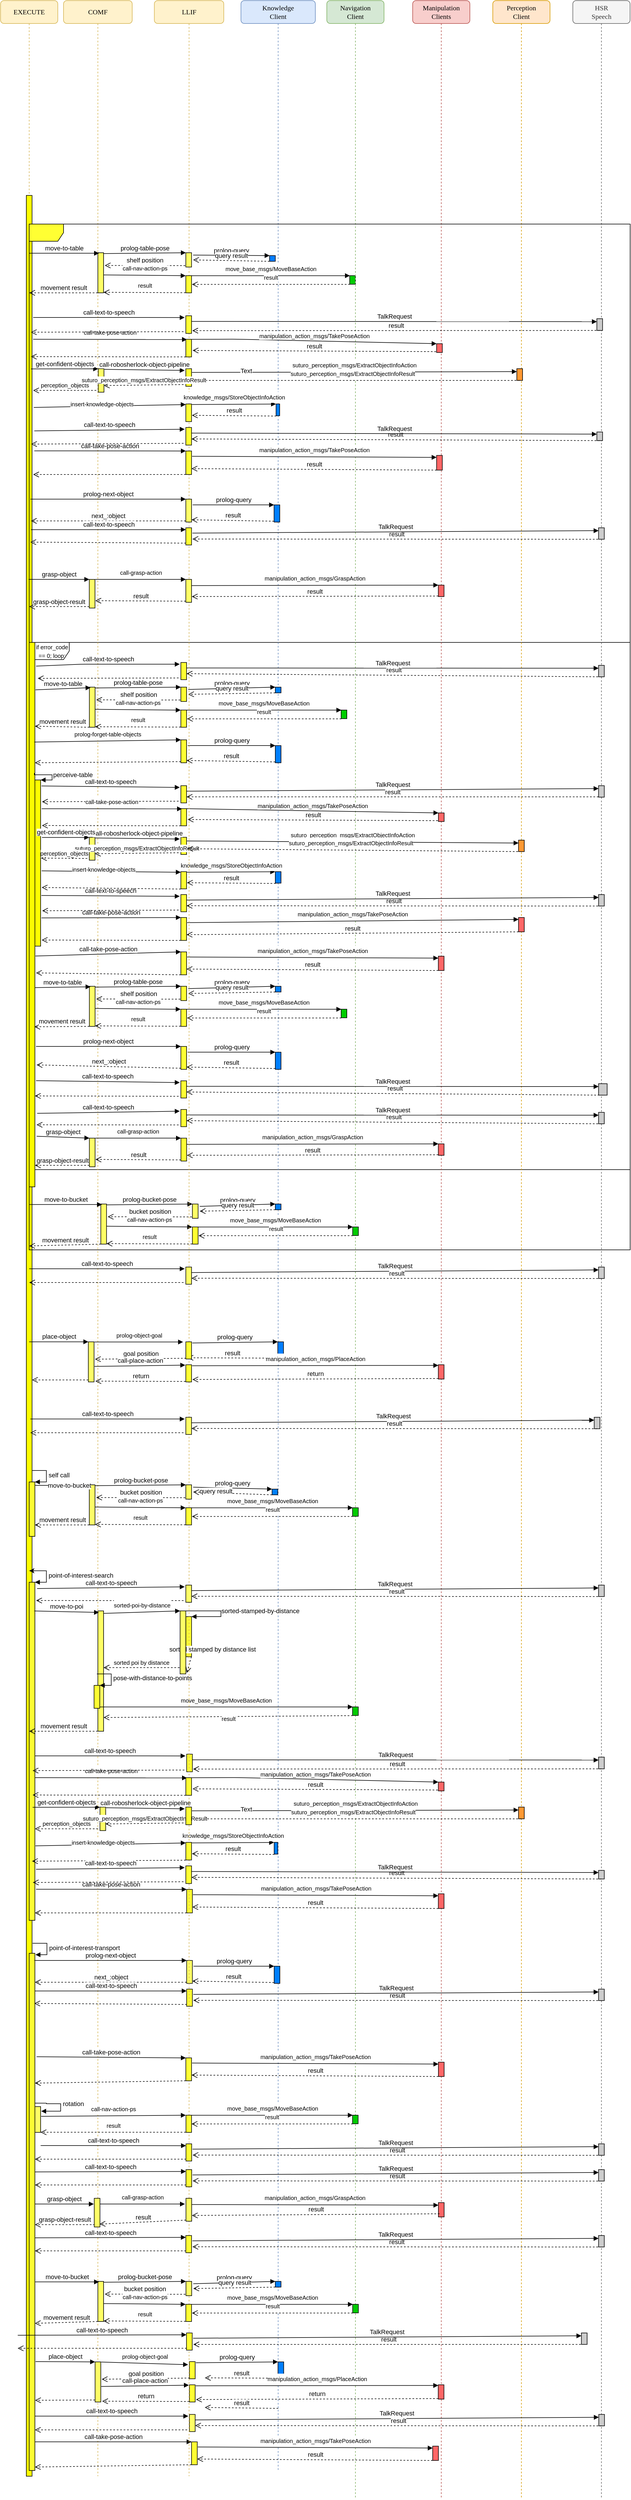 <mxfile version="13.0.3" type="device"><diagram name="Page-1" id="13e1069c-82ec-6db2-03f1-153e76fe0fe0"><mxGraphModel dx="1518" dy="829" grid="1" gridSize="10" guides="1" tooltips="1" connect="1" arrows="1" fold="1" page="1" pageScale="1" pageWidth="1100" pageHeight="850" background="#ffffff" math="0" shadow="0"><root><mxCell id="0"/><mxCell id="1" parent="0"/><mxCell id="vyyCFOf6fEhxNRoXq2Ci-168" value="&lt;font style=&quot;font-size: 10px&quot;&gt;if&amp;nbsp;error_code == 0; loop:&lt;/font&gt;" style="shape=umlFrame;whiteSpace=wrap;html=1;" parent="1" vertex="1"><mxGeometry x="60" y="1160" width="1040" height="920" as="geometry"/></mxCell><mxCell id="7baba1c4bc27f4b0-4" value="Knowledge&lt;br&gt;Client" style="shape=umlLifeline;perimeter=lifelinePerimeter;whiteSpace=wrap;html=1;container=1;collapsible=0;recursiveResize=0;outlineConnect=0;rounded=1;shadow=0;comic=0;labelBackgroundColor=none;strokeWidth=1;fontFamily=Verdana;fontSize=12;align=center;fillColor=#dae8fc;strokeColor=#6c8ebf;" parent="1" vertex="1"><mxGeometry x="420" y="40" width="130" height="4310" as="geometry"/></mxCell><mxCell id="KzXa6E4dUmW2qSOJ1HLO-264" value="" style="html=1;points=[];perimeter=orthogonalPerimeter;fillColor=#007FFF;" parent="7baba1c4bc27f4b0-4" vertex="1"><mxGeometry x="58.0" y="3213.91" width="6.33" height="20.52" as="geometry"/></mxCell><mxCell id="KzXa6E4dUmW2qSOJ1HLO-515" value="" style="html=1;points=[];perimeter=orthogonalPerimeter;fillColor=#007FFF;" parent="7baba1c4bc27f4b0-4" vertex="1"><mxGeometry x="60.0" y="2100" width="10" height="10" as="geometry"/></mxCell><mxCell id="vyyCFOf6fEhxNRoXq2Ci-365" value="" style="html=1;points=[];perimeter=orthogonalPerimeter;fillColor=#007FFF;" parent="7baba1c4bc27f4b0-4" vertex="1"><mxGeometry x="54.33" y="2597.5" width="10" height="10" as="geometry"/></mxCell><mxCell id="KzXa6E4dUmW2qSOJ1HLO-361" value="" style="html=1;points=[];perimeter=orthogonalPerimeter;fillColor=#007FFF;" parent="7baba1c4bc27f4b0-4" vertex="1"><mxGeometry x="58.0" y="3430" width="10" height="30" as="geometry"/></mxCell><mxCell id="KzXa6E4dUmW2qSOJ1HLO-601" value="" style="html=1;points=[];perimeter=orthogonalPerimeter;fillColor=#007FFF;" parent="7baba1c4bc27f4b0-4" vertex="1"><mxGeometry x="60" y="3980" width="10" height="10" as="geometry"/></mxCell><mxCell id="vyyCFOf6fEhxNRoXq2Ci-167" value="" style="html=1;points=[];perimeter=orthogonalPerimeter;fillColor=#007FFF;" parent="7baba1c4bc27f4b0-4" vertex="1"><mxGeometry x="60" y="1300.05" width="10" height="30" as="geometry"/></mxCell><mxCell id="vyyCFOf6fEhxNRoXq2Ci-164" value="" style="html=1;points=[];perimeter=orthogonalPerimeter;fillColor=#007FFF;" parent="7baba1c4bc27f4b0-4" vertex="1"><mxGeometry x="60" y="1198.05" width="10" height="10" as="geometry"/></mxCell><mxCell id="vyyCFOf6fEhxNRoXq2Ci-231" value="" style="html=1;points=[];perimeter=orthogonalPerimeter;fillColor=#007FFF;" parent="7baba1c4bc27f4b0-4" vertex="1"><mxGeometry x="60" y="1520.05" width="10" height="20" as="geometry"/></mxCell><mxCell id="vyyCFOf6fEhxNRoXq2Ci-334" value="" style="html=1;points=[];perimeter=orthogonalPerimeter;fillColor=#007FFF;" parent="7baba1c4bc27f4b0-4" vertex="1"><mxGeometry x="64.33" y="2340.48" width="10" height="30" as="geometry"/></mxCell><mxCell id="vyyCFOf6fEhxNRoXq2Ci-166" value="" style="html=1;points=[];perimeter=orthogonalPerimeter;fillColor=#007FFF;" parent="7baba1c4bc27f4b0-4" vertex="1"><mxGeometry x="60" y="1835.05" width="10" height="30" as="geometry"/></mxCell><mxCell id="7baba1c4bc27f4b0-2" value="COMF" style="shape=umlLifeline;perimeter=lifelinePerimeter;whiteSpace=wrap;html=1;container=1;collapsible=0;recursiveResize=0;outlineConnect=0;rounded=1;shadow=0;comic=0;labelBackgroundColor=none;strokeWidth=1;fontFamily=Verdana;fontSize=12;align=center;fillColor=#fff2cc;strokeColor=#d6b656;" parent="1" vertex="1"><mxGeometry x="110" y="40" width="120" height="4320" as="geometry"/></mxCell><mxCell id="vyyCFOf6fEhxNRoXq2Ci-169" value="" style="html=1;points=[];perimeter=orthogonalPerimeter;fillColor=#FFFF66;" parent="7baba1c4bc27f4b0-2" vertex="1"><mxGeometry x="45.14" y="1985.05" width="10" height="50" as="geometry"/></mxCell><mxCell id="vyyCFOf6fEhxNRoXq2Ci-170" value="" style="html=1;points=[];perimeter=orthogonalPerimeter;fillColor=#FFFF66;" parent="7baba1c4bc27f4b0-2" vertex="1"><mxGeometry x="45.14" y="1720.05" width="10" height="70" as="geometry"/></mxCell><mxCell id="vyyCFOf6fEhxNRoXq2Ci-171" value="" style="html=1;points=[];perimeter=orthogonalPerimeter;fillColor=#FFFF66;" parent="7baba1c4bc27f4b0-2" vertex="1"><mxGeometry x="45" y="1460.05" width="10" height="40" as="geometry"/></mxCell><mxCell id="vyyCFOf6fEhxNRoXq2Ci-172" value="" style="html=1;points=[];perimeter=orthogonalPerimeter;fillColor=#FFFF66;" parent="7baba1c4bc27f4b0-2" vertex="1"><mxGeometry x="44.97" y="1010.05" width="10" height="50" as="geometry"/></mxCell><mxCell id="vyyCFOf6fEhxNRoXq2Ci-173" value="" style="html=1;points=[];perimeter=orthogonalPerimeter;fillColor=#FFFF66;" parent="7baba1c4bc27f4b0-2" vertex="1"><mxGeometry x="45.14" y="1198.05" width="10" height="70" as="geometry"/></mxCell><mxCell id="vyyCFOf6fEhxNRoXq2Ci-175" value="" style="html=1;points=[];perimeter=orthogonalPerimeter;fillColor=#FFFF33;" parent="7baba1c4bc27f4b0-2" vertex="1"><mxGeometry x="205" y="1155.05" width="10" height="30" as="geometry"/></mxCell><mxCell id="vyyCFOf6fEhxNRoXq2Ci-176" value="" style="html=1;points=[];perimeter=orthogonalPerimeter;fillColor=#FFFF33;" parent="7baba1c4bc27f4b0-2" vertex="1"><mxGeometry x="205" y="1198.05" width="10" height="25" as="geometry"/></mxCell><mxCell id="vyyCFOf6fEhxNRoXq2Ci-177" value="" style="html=1;points=[];perimeter=orthogonalPerimeter;fillColor=#FFFF33;" parent="7baba1c4bc27f4b0-2" vertex="1"><mxGeometry x="205" y="1238.05" width="10" height="30" as="geometry"/></mxCell><mxCell id="vyyCFOf6fEhxNRoXq2Ci-178" value="" style="html=1;points=[];perimeter=orthogonalPerimeter;fillColor=#FFFF33;" parent="7baba1c4bc27f4b0-2" vertex="1"><mxGeometry x="205" y="1290.05" width="10" height="40" as="geometry"/></mxCell><mxCell id="vyyCFOf6fEhxNRoXq2Ci-183" value="" style="html=1;points=[];perimeter=orthogonalPerimeter;fillColor=#FFFF33;" parent="7baba1c4bc27f4b0-2" vertex="1"><mxGeometry x="205" y="1660.05" width="10" height="40" as="geometry"/></mxCell><mxCell id="vyyCFOf6fEhxNRoXq2Ci-186" value="" style="html=1;points=[];perimeter=orthogonalPerimeter;fillColor=#FFFF33;" parent="7baba1c4bc27f4b0-2" vertex="1"><mxGeometry x="205" y="1560.05" width="10" height="30" as="geometry"/></mxCell><mxCell id="vyyCFOf6fEhxNRoXq2Ci-187" value="" style="html=1;points=[];perimeter=orthogonalPerimeter;fillColor=#FFFF33;" parent="7baba1c4bc27f4b0-2" vertex="1"><mxGeometry x="205" y="1600.05" width="10" height="40" as="geometry"/></mxCell><mxCell id="vyyCFOf6fEhxNRoXq2Ci-188" value="" style="html=1;points=[];perimeter=orthogonalPerimeter;fillColor=#FFFF33;" parent="7baba1c4bc27f4b0-2" vertex="1"><mxGeometry x="205" y="1825.05" width="10" height="40" as="geometry"/></mxCell><mxCell id="vyyCFOf6fEhxNRoXq2Ci-189" value="" style="html=1;points=[];perimeter=orthogonalPerimeter;fillColor=#FFFF33;" parent="7baba1c4bc27f4b0-2" vertex="1"><mxGeometry x="205" y="1720.05" width="10" height="25" as="geometry"/></mxCell><mxCell id="vyyCFOf6fEhxNRoXq2Ci-190" value="" style="html=1;points=[];perimeter=orthogonalPerimeter;fillColor=#FFFF33;" parent="7baba1c4bc27f4b0-2" vertex="1"><mxGeometry x="205" y="1760.05" width="10" height="30" as="geometry"/></mxCell><mxCell id="vyyCFOf6fEhxNRoXq2Ci-191" value="" style="html=1;points=[];perimeter=orthogonalPerimeter;fillColor=#FFFF33;" parent="7baba1c4bc27f4b0-2" vertex="1"><mxGeometry x="205" y="1885.05" width="10" height="30" as="geometry"/></mxCell><mxCell id="vyyCFOf6fEhxNRoXq2Ci-192" value="" style="html=1;points=[];perimeter=orthogonalPerimeter;fillColor=#FFFF33;" parent="7baba1c4bc27f4b0-2" vertex="1"><mxGeometry x="205" y="1935.05" width="10" height="30" as="geometry"/></mxCell><mxCell id="vyyCFOf6fEhxNRoXq2Ci-193" value="" style="html=1;points=[];perimeter=orthogonalPerimeter;fillColor=#FFFF33;" parent="7baba1c4bc27f4b0-2" vertex="1"><mxGeometry x="205" y="1520.05" width="10" height="30" as="geometry"/></mxCell><mxCell id="vyyCFOf6fEhxNRoXq2Ci-194" value="" style="html=1;points=[];perimeter=orthogonalPerimeter;fillColor=#FFFF33;" parent="7baba1c4bc27f4b0-2" vertex="1"><mxGeometry x="205" y="1460.05" width="10" height="30" as="geometry"/></mxCell><mxCell id="vyyCFOf6fEhxNRoXq2Ci-195" value="" style="html=1;points=[];perimeter=orthogonalPerimeter;fillColor=#00CC00;" parent="7baba1c4bc27f4b0-2" vertex="1"><mxGeometry x="485" y="1760.05" width="10" height="15" as="geometry"/></mxCell><mxCell id="vyyCFOf6fEhxNRoXq2Ci-214" value="" style="html=1;points=[];perimeter=orthogonalPerimeter;fillColor=#FFFF33;" parent="7baba1c4bc27f4b0-2" vertex="1"><mxGeometry x="205" y="1370.05" width="10" height="30" as="geometry"/></mxCell><mxCell id="vyyCFOf6fEhxNRoXq2Ci-215" value="" style="html=1;points=[];perimeter=orthogonalPerimeter;fillColor=#FFFF33;" parent="7baba1c4bc27f4b0-2" vertex="1"><mxGeometry x="205" y="1410.05" width="10" height="30" as="geometry"/></mxCell><mxCell id="vyyCFOf6fEhxNRoXq2Ci-222" value="&lt;meta http-equiv=&quot;content-type&quot; content=&quot;text/html; charset=utf-8&quot;&gt;&lt;span style=&quot;font-family: Helvetica; font-size: 10px; font-style: normal; font-variant-ligatures: normal; font-variant-caps: normal; font-weight: 400; letter-spacing: normal; orphans: 2; text-align: center; text-indent: 0px; text-transform: none; widows: 2; word-spacing: 0px; -webkit-text-stroke-width: 0px; text-decoration-style: initial; text-decoration-color: initial; float: none; display: inline !important;&quot;&gt;suturo_perception_msgs/ExtractObjectInfoResult&lt;/span&gt;" style="html=1;verticalAlign=bottom;endArrow=open;dashed=1;endSize=8;exitX=-0.4;exitY=0.9;exitDx=0;exitDy=0;exitPerimeter=0;fontStyle=0;entryX=0.983;entryY=0.717;entryDx=0;entryDy=0;entryPerimeter=0;" parent="7baba1c4bc27f4b0-2" source="vyyCFOf6fEhxNRoXq2Ci-194" target="vyyCFOf6fEhxNRoXq2Ci-171" edge="1"><mxGeometry relative="1" as="geometry"><mxPoint x="-29" y="1511.05" as="sourcePoint"/><mxPoint x="70" y="1498.05" as="targetPoint"/></mxGeometry></mxCell><mxCell id="vyyCFOf6fEhxNRoXq2Ci-223" value="call-robosherlock-object-pipeline" style="html=1;verticalAlign=bottom;endArrow=block;entryX=-0.2;entryY=0.1;entryDx=0;entryDy=0;entryPerimeter=0;exitX=1.067;exitY=0.029;exitDx=0;exitDy=0;exitPerimeter=0;" parent="7baba1c4bc27f4b0-2" source="vyyCFOf6fEhxNRoXq2Ci-171" target="vyyCFOf6fEhxNRoXq2Ci-194" edge="1"><mxGeometry width="80" relative="1" as="geometry"><mxPoint x="90" y="1473.05" as="sourcePoint"/><mxPoint x="-40" y="1491.05" as="targetPoint"/></mxGeometry></mxCell><mxCell id="vyyCFOf6fEhxNRoXq2Ci-248" value="" style="html=1;points=[];perimeter=orthogonalPerimeter;fillColor=#FFFF33;" parent="7baba1c4bc27f4b0-2" vertex="1"><mxGeometry x="205.14" y="1985.05" width="10" height="40" as="geometry"/></mxCell><mxCell id="vyyCFOf6fEhxNRoXq2Ci-251" value="&lt;div style=&quot;line-height: 19px&quot;&gt;&lt;font style=&quot;font-size: 10px&quot;&gt;call-grasp-action&lt;/font&gt;&lt;/div&gt;" style="html=1;verticalAlign=bottom;endArrow=block;entryX=0;entryY=0;exitX=1.067;exitY=-0.001;exitDx=0;exitDy=0;exitPerimeter=0;" parent="7baba1c4bc27f4b0-2" source="vyyCFOf6fEhxNRoXq2Ci-169" target="vyyCFOf6fEhxNRoXq2Ci-248" edge="1"><mxGeometry relative="1" as="geometry"><mxPoint x="145.14" y="1985.05" as="sourcePoint"/></mxGeometry></mxCell><mxCell id="vyyCFOf6fEhxNRoXq2Ci-252" value="result" style="html=1;verticalAlign=bottom;endArrow=open;dashed=1;endSize=8;exitX=0;exitY=0.95;entryX=1.071;entryY=0.743;entryDx=0;entryDy=0;entryPerimeter=0;" parent="7baba1c4bc27f4b0-2" source="vyyCFOf6fEhxNRoXq2Ci-248" target="vyyCFOf6fEhxNRoXq2Ci-169" edge="1"><mxGeometry relative="1" as="geometry"><mxPoint x="145.14" y="2061.05" as="targetPoint"/></mxGeometry></mxCell><mxCell id="vyyCFOf6fEhxNRoXq2Ci-259" value="shelf position" style="html=1;verticalAlign=bottom;endArrow=open;dashed=1;endSize=8;exitX=-0.1;exitY=0.9;exitDx=0;exitDy=0;exitPerimeter=0;entryX=1.21;entryY=0.317;entryDx=0;entryDy=0;entryPerimeter=0;" parent="7baba1c4bc27f4b0-2" source="vyyCFOf6fEhxNRoXq2Ci-189" target="vyyCFOf6fEhxNRoXq2Ci-170" edge="1"><mxGeometry relative="1" as="geometry"><mxPoint x="193.14" y="1726.04" as="sourcePoint"/><mxPoint x="65.14" y="1725.05" as="targetPoint"/></mxGeometry></mxCell><mxCell id="vyyCFOf6fEhxNRoXq2Ci-260" value="prolog-table-pose" style="html=1;verticalAlign=bottom;endArrow=block;entryX=0;entryY=0;entryDx=0;entryDy=0;entryPerimeter=0;exitX=1.003;exitY=0.021;exitDx=0;exitDy=0;exitPerimeter=0;" parent="7baba1c4bc27f4b0-2" source="vyyCFOf6fEhxNRoXq2Ci-170" target="vyyCFOf6fEhxNRoXq2Ci-189" edge="1"><mxGeometry width="80" relative="1" as="geometry"><mxPoint x="85.14" y="1699.55" as="sourcePoint"/><mxPoint x="165.14" y="1699.55" as="targetPoint"/></mxGeometry></mxCell><mxCell id="vyyCFOf6fEhxNRoXq2Ci-263" value="&lt;div style=&quot;line-height: 19px&quot;&gt;&lt;font style=&quot;font-size: 10px&quot;&gt;call-nav-action-ps&lt;/font&gt;&lt;/div&gt;" style="html=1;verticalAlign=bottom;endArrow=block;entryX=-0.031;entryY=0.003;entryDx=0;entryDy=0;entryPerimeter=0;exitX=1.003;exitY=0.553;exitDx=0;exitDy=0;exitPerimeter=0;" parent="7baba1c4bc27f4b0-2" source="vyyCFOf6fEhxNRoXq2Ci-170" target="vyyCFOf6fEhxNRoXq2Ci-190" edge="1"><mxGeometry width="80" relative="1" as="geometry"><mxPoint x="100.14" y="1765.05" as="sourcePoint"/><mxPoint x="180.14" y="1765.05" as="targetPoint"/></mxGeometry></mxCell><mxCell id="vyyCFOf6fEhxNRoXq2Ci-264" value="&lt;div style=&quot;line-height: 19px&quot;&gt;&lt;font style=&quot;font-size: 10px&quot;&gt;result&lt;/font&gt;&lt;/div&gt;" style="html=1;verticalAlign=bottom;endArrow=open;dashed=1;endSize=8;exitX=-0.031;exitY=0.992;exitDx=0;exitDy=0;exitPerimeter=0;entryX=1.003;entryY=0.987;entryDx=0;entryDy=0;entryPerimeter=0;" parent="7baba1c4bc27f4b0-2" source="vyyCFOf6fEhxNRoXq2Ci-190" target="vyyCFOf6fEhxNRoXq2Ci-170" edge="1"><mxGeometry relative="1" as="geometry"><mxPoint x="505.52" y="1785.32" as="sourcePoint"/><mxPoint x="235.86" y="1785.32" as="targetPoint"/></mxGeometry></mxCell><mxCell id="vyyCFOf6fEhxNRoXq2Ci-265" value="&lt;div style=&quot;line-height: 19px&quot;&gt;&lt;font style=&quot;font-size: 10px&quot;&gt;move_base_msgs/MoveBaseAction&lt;/font&gt;&lt;/div&gt;" style="html=1;verticalAlign=bottom;endArrow=block;entryX=0.038;entryY=0.007;entryDx=0;entryDy=0;entryPerimeter=0;exitX=1.003;exitY=0.003;exitDx=0;exitDy=0;exitPerimeter=0;" parent="7baba1c4bc27f4b0-2" source="vyyCFOf6fEhxNRoXq2Ci-190" target="vyyCFOf6fEhxNRoXq2Ci-195" edge="1"><mxGeometry width="80" relative="1" as="geometry"><mxPoint x="250.14" y="1765.05" as="sourcePoint"/><mxPoint x="330.14" y="1765.05" as="targetPoint"/></mxGeometry></mxCell><mxCell id="vyyCFOf6fEhxNRoXq2Ci-266" value="&lt;div style=&quot;line-height: 19px&quot;&gt;&lt;font style=&quot;font-size: 10px&quot;&gt;result&lt;/font&gt;&lt;/div&gt;" style="html=1;verticalAlign=bottom;endArrow=open;dashed=1;endSize=8;exitX=0.038;exitY=1.018;exitDx=0;exitDy=0;exitPerimeter=0;entryX=1.072;entryY=0.509;entryDx=0;entryDy=0;entryPerimeter=0;" parent="7baba1c4bc27f4b0-2" source="vyyCFOf6fEhxNRoXq2Ci-195" target="vyyCFOf6fEhxNRoXq2Ci-190" edge="1"><mxGeometry relative="1" as="geometry"><mxPoint x="470.14" y="1775.05" as="sourcePoint"/><mxPoint x="390.14" y="1775.05" as="targetPoint"/></mxGeometry></mxCell><mxCell id="vyyCFOf6fEhxNRoXq2Ci-279" value="shelf position" style="html=1;verticalAlign=bottom;endArrow=open;dashed=1;endSize=8;exitX=-0.1;exitY=0.9;exitDx=0;exitDy=0;exitPerimeter=0;entryX=1.21;entryY=0.317;entryDx=0;entryDy=0;entryPerimeter=0;" parent="7baba1c4bc27f4b0-2" source="vyyCFOf6fEhxNRoXq2Ci-176" target="vyyCFOf6fEhxNRoXq2Ci-173" edge="1"><mxGeometry relative="1" as="geometry"><mxPoint x="207.94" y="1204.04" as="sourcePoint"/><mxPoint x="79.94" y="1203.05" as="targetPoint"/></mxGeometry></mxCell><mxCell id="vyyCFOf6fEhxNRoXq2Ci-280" value="prolog-table-pose" style="html=1;verticalAlign=bottom;endArrow=block;entryX=0;entryY=0;entryDx=0;entryDy=0;entryPerimeter=0;exitX=1.003;exitY=0.021;exitDx=0;exitDy=0;exitPerimeter=0;" parent="7baba1c4bc27f4b0-2" source="vyyCFOf6fEhxNRoXq2Ci-173" target="vyyCFOf6fEhxNRoXq2Ci-176" edge="1"><mxGeometry width="80" relative="1" as="geometry"><mxPoint x="99.94" y="1177.55" as="sourcePoint"/><mxPoint x="179.94" y="1177.55" as="targetPoint"/></mxGeometry></mxCell><mxCell id="vyyCFOf6fEhxNRoXq2Ci-281" value="&lt;div style=&quot;line-height: 19px&quot;&gt;&lt;font style=&quot;font-size: 10px&quot;&gt;call-nav-action-ps&lt;/font&gt;&lt;/div&gt;" style="html=1;verticalAlign=bottom;endArrow=block;entryX=-0.031;entryY=0.003;entryDx=0;entryDy=0;entryPerimeter=0;exitX=1.003;exitY=0.553;exitDx=0;exitDy=0;exitPerimeter=0;" parent="7baba1c4bc27f4b0-2" source="vyyCFOf6fEhxNRoXq2Ci-173" target="vyyCFOf6fEhxNRoXq2Ci-177" edge="1"><mxGeometry width="80" relative="1" as="geometry"><mxPoint x="114.94" y="1243.05" as="sourcePoint"/><mxPoint x="194.94" y="1243.05" as="targetPoint"/></mxGeometry></mxCell><mxCell id="vyyCFOf6fEhxNRoXq2Ci-282" value="&lt;div style=&quot;line-height: 19px&quot;&gt;&lt;font style=&quot;font-size: 10px&quot;&gt;result&lt;/font&gt;&lt;/div&gt;" style="html=1;verticalAlign=bottom;endArrow=open;dashed=1;endSize=8;exitX=-0.031;exitY=0.992;exitDx=0;exitDy=0;exitPerimeter=0;entryX=1.003;entryY=0.987;entryDx=0;entryDy=0;entryPerimeter=0;" parent="7baba1c4bc27f4b0-2" source="vyyCFOf6fEhxNRoXq2Ci-177" target="vyyCFOf6fEhxNRoXq2Ci-173" edge="1"><mxGeometry relative="1" as="geometry"><mxPoint x="520.32" y="1263.32" as="sourcePoint"/><mxPoint x="250.66" y="1263.32" as="targetPoint"/></mxGeometry></mxCell><mxCell id="vyyCFOf6fEhxNRoXq2Ci-283" value="&lt;div style=&quot;line-height: 19px&quot;&gt;&lt;font style=&quot;font-size: 10px&quot;&gt;move_base_msgs/MoveBaseAction&lt;/font&gt;&lt;/div&gt;" style="html=1;verticalAlign=bottom;endArrow=block;entryX=0.038;entryY=0.007;entryDx=0;entryDy=0;entryPerimeter=0;exitX=1.003;exitY=0.003;exitDx=0;exitDy=0;exitPerimeter=0;" parent="7baba1c4bc27f4b0-2" source="vyyCFOf6fEhxNRoXq2Ci-177" target="vyyCFOf6fEhxNRoXq2Ci-290" edge="1"><mxGeometry width="80" relative="1" as="geometry"><mxPoint x="264.94" y="1243.05" as="sourcePoint"/><mxPoint x="344.94" y="1243.05" as="targetPoint"/></mxGeometry></mxCell><mxCell id="vyyCFOf6fEhxNRoXq2Ci-284" value="&lt;div style=&quot;line-height: 19px&quot;&gt;&lt;font style=&quot;font-size: 10px&quot;&gt;result&lt;/font&gt;&lt;/div&gt;" style="html=1;verticalAlign=bottom;endArrow=open;dashed=1;endSize=8;exitX=0.038;exitY=1.018;exitDx=0;exitDy=0;exitPerimeter=0;entryX=1.072;entryY=0.509;entryDx=0;entryDy=0;entryPerimeter=0;" parent="7baba1c4bc27f4b0-2" source="vyyCFOf6fEhxNRoXq2Ci-290" target="vyyCFOf6fEhxNRoXq2Ci-177" edge="1"><mxGeometry relative="1" as="geometry"><mxPoint x="484.94" y="1253.05" as="sourcePoint"/><mxPoint x="404.94" y="1253.05" as="targetPoint"/></mxGeometry></mxCell><mxCell id="vyyCFOf6fEhxNRoXq2Ci-290" value="" style="html=1;points=[];perimeter=orthogonalPerimeter;fillColor=#00CC00;" parent="7baba1c4bc27f4b0-2" vertex="1"><mxGeometry x="485" y="1238.05" width="10" height="15" as="geometry"/></mxCell><mxCell id="vyyCFOf6fEhxNRoXq2Ci-335" value="" style="html=1;points=[];perimeter=orthogonalPerimeter;fillColor=#FFFF66;" parent="7baba1c4bc27f4b0-2" vertex="1"><mxGeometry x="43.33" y="2340.48" width="10" height="70" as="geometry"/></mxCell><mxCell id="vyyCFOf6fEhxNRoXq2Ci-339" value="result" style="html=1;verticalAlign=bottom;endArrow=open;dashed=1;endSize=8;exitX=0;exitY=0.95;entryX=1.333;entryY=0.348;entryDx=0;entryDy=0;entryPerimeter=0;" parent="7baba1c4bc27f4b0-2" source="vyyCFOf6fEhxNRoXq2Ci-334" edge="1"><mxGeometry relative="1" as="geometry"><mxPoint x="216.66" y="2368.32" as="targetPoint"/></mxGeometry></mxCell><mxCell id="vyyCFOf6fEhxNRoXq2Ci-340" value="&lt;div style=&quot;line-height: 19px&quot;&gt;&lt;font style=&quot;font-size: 10px&quot;&gt;prolog-object-goal&lt;/font&gt;&lt;/div&gt;" style="html=1;verticalAlign=bottom;endArrow=block;exitX=1.083;exitY=0.004;exitDx=0;exitDy=0;exitPerimeter=0;" parent="7baba1c4bc27f4b0-2" source="vyyCFOf6fEhxNRoXq2Ci-335" edge="1"><mxGeometry relative="1" as="geometry"><mxPoint x="133.33" y="2340.48" as="sourcePoint"/><mxPoint x="208.83" y="2340.76" as="targetPoint"/></mxGeometry></mxCell><mxCell id="vyyCFOf6fEhxNRoXq2Ci-366" value="" style="html=1;points=[];perimeter=orthogonalPerimeter;fillColor=#FFFF66;" parent="7baba1c4bc27f4b0-2" vertex="1"><mxGeometry x="45" y="2590" width="10" height="70" as="geometry"/></mxCell><mxCell id="vyyCFOf6fEhxNRoXq2Ci-398" value="" style="html=1;points=[];perimeter=orthogonalPerimeter;fillColor=#FFFF66;" parent="7baba1c4bc27f4b0-2" vertex="1"><mxGeometry x="60" y="2810" width="10" height="210" as="geometry"/></mxCell><mxCell id="vyyCFOf6fEhxNRoXq2Ci-404" value="" style="html=1;points=[];perimeter=orthogonalPerimeter;fillColor=#FFFF33;" parent="7baba1c4bc27f4b0-2" vertex="1"><mxGeometry x="53.33" y="2940" width="10" height="40" as="geometry"/></mxCell><mxCell id="vyyCFOf6fEhxNRoXq2Ci-405" value="pose-with-distance-to-points" style="edgeStyle=orthogonalEdgeStyle;html=1;align=left;spacingLeft=2;endArrow=block;rounded=0;entryX=1;entryY=0;" parent="7baba1c4bc27f4b0-2" target="vyyCFOf6fEhxNRoXq2Ci-404" edge="1"><mxGeometry relative="1" as="geometry"><mxPoint x="58.33" y="2920" as="sourcePoint"/><Array as="points"><mxPoint x="83.33" y="2920"/></Array></mxGeometry></mxCell><mxCell id="36meWWurI0VNX4vjTi_i-92" value="" style="group" parent="7baba1c4bc27f4b0-2" vertex="1" connectable="0"><mxGeometry x="60.0" y="440" width="450" height="70" as="geometry"/></mxCell><mxCell id="vyyCFOf6fEhxNRoXq2Ci-41" value="" style="html=1;points=[];perimeter=orthogonalPerimeter;fillColor=#007FFF;" parent="36meWWurI0VNX4vjTi_i-92" vertex="1"><mxGeometry x="300" y="5" width="10" height="10" as="geometry"/></mxCell><mxCell id="vyyCFOf6fEhxNRoXq2Ci-42" value="" style="html=1;points=[];perimeter=orthogonalPerimeter;fillColor=#FFFF66;" parent="36meWWurI0VNX4vjTi_i-92" vertex="1"><mxGeometry width="10" height="70" as="geometry"/></mxCell><mxCell id="vyyCFOf6fEhxNRoXq2Ci-55" value="" style="html=1;points=[];perimeter=orthogonalPerimeter;fillColor=#00CC00;" parent="36meWWurI0VNX4vjTi_i-92" vertex="1"><mxGeometry x="440" y="40" width="10" height="15" as="geometry"/></mxCell><mxCell id="KzXa6E4dUmW2qSOJ1HLO-602" value="" style="html=1;points=[];perimeter=orthogonalPerimeter;fillColor=#FFFF66;" parent="7baba1c4bc27f4b0-2" vertex="1"><mxGeometry x="60" y="3980" width="10" height="70" as="geometry"/></mxCell><mxCell id="KzXa6E4dUmW2qSOJ1HLO-578" value="" style="html=1;points=[];perimeter=orthogonalPerimeter;fillColor=#FFFF66;" parent="7baba1c4bc27f4b0-2" vertex="1"><mxGeometry x="55.14" y="4120.48" width="10" height="70" as="geometry"/></mxCell><mxCell id="7baba1c4bc27f4b0-6" value="Manipulation&lt;br&gt;Clients" style="shape=umlLifeline;perimeter=lifelinePerimeter;whiteSpace=wrap;html=1;container=1;collapsible=0;recursiveResize=0;outlineConnect=0;rounded=1;shadow=0;comic=0;labelBackgroundColor=none;strokeWidth=1;fontFamily=Verdana;fontSize=12;align=center;fillColor=#f8cecc;strokeColor=#b85450;" parent="1" vertex="1"><mxGeometry x="720" y="40" width="100" height="4360" as="geometry"/></mxCell><mxCell id="KzXa6E4dUmW2qSOJ1HLO-245" value="" style="html=1;points=[];perimeter=orthogonalPerimeter;fillColor=#FF6666;" parent="7baba1c4bc27f4b0-6" vertex="1"><mxGeometry x="44.83" y="3108.742" width="10.0" height="15.391" as="geometry"/></mxCell><mxCell id="KzXa6E4dUmW2qSOJ1HLO-243" value="" style="html=1;points=[];perimeter=orthogonalPerimeter;fillColor=#FF6666;" parent="7baba1c4bc27f4b0-6" vertex="1"><mxGeometry x="44.83" y="3303.689" width="10.0" height="25.651" as="geometry"/></mxCell><mxCell id="KzXa6E4dUmW2qSOJ1HLO-461" value="" style="html=1;points=[];perimeter=orthogonalPerimeter;fillColor=#FF6666;" parent="7baba1c4bc27f4b0-6" vertex="1"><mxGeometry x="45" y="3842.55" width="10" height="25" as="geometry"/></mxCell><mxCell id="vyyCFOf6fEhxNRoXq2Ci-196" value="" style="html=1;points=[];perimeter=orthogonalPerimeter;fillColor=#FF6666;" parent="7baba1c4bc27f4b0-6" vertex="1"><mxGeometry x="44.83" y="1020.05" width="10" height="20" as="geometry"/></mxCell><mxCell id="vyyCFOf6fEhxNRoXq2Ci-199" value="" style="html=1;points=[];perimeter=orthogonalPerimeter;fillColor=#FF6666;" parent="7baba1c4bc27f4b0-6" vertex="1"><mxGeometry x="45" y="1417.55" width="10" height="15" as="geometry"/></mxCell><mxCell id="vyyCFOf6fEhxNRoXq2Ci-198" value="" style="html=1;points=[];perimeter=orthogonalPerimeter;fillColor=#FF6666;" parent="7baba1c4bc27f4b0-6" vertex="1"><mxGeometry x="44.83" y="1667.55" width="10" height="25" as="geometry"/></mxCell><mxCell id="vyyCFOf6fEhxNRoXq2Ci-200" value="" style="html=1;points=[];perimeter=orthogonalPerimeter;fillColor=#FF6666;" parent="7baba1c4bc27f4b0-6" vertex="1"><mxGeometry x="44.83" y="1995.05" width="10" height="20" as="geometry"/></mxCell><mxCell id="vyyCFOf6fEhxNRoXq2Ci-338" value="" style="html=1;points=[];perimeter=orthogonalPerimeter;fillColor=#FF6666;" parent="7baba1c4bc27f4b0-6" vertex="1"><mxGeometry x="44.83" y="2380.48" width="10" height="25" as="geometry"/></mxCell><mxCell id="j1L2PU_cTMUgorr1eNxX-30" value="HSR&lt;br&gt;Speech" style="shape=umlLifeline;perimeter=lifelinePerimeter;whiteSpace=wrap;html=1;container=1;collapsible=0;recursiveResize=0;outlineConnect=0;rounded=1;shadow=0;comic=0;labelBackgroundColor=none;strokeWidth=1;fontFamily=Verdana;fontSize=12;align=center;fillColor=#f5f5f5;strokeColor=#666666;fontColor=#333333;" parent="1" vertex="1"><mxGeometry x="999.83" y="40" width="100" height="4360" as="geometry"/></mxCell><mxCell id="KzXa6E4dUmW2qSOJ1HLO-369" value="" style="html=1;points=[];perimeter=orthogonalPerimeter;fillColor=#CCCCCC;" parent="j1L2PU_cTMUgorr1eNxX-30" vertex="1"><mxGeometry x="45.0" y="3470" width="10" height="20" as="geometry"/></mxCell><mxCell id="KzXa6E4dUmW2qSOJ1HLO-246" value="" style="html=1;points=[];perimeter=orthogonalPerimeter;fillColor=#CCCCCC;" parent="j1L2PU_cTMUgorr1eNxX-30" vertex="1"><mxGeometry x="45.0" y="3262.81" width="10" height="15.05" as="geometry"/></mxCell><mxCell id="KzXa6E4dUmW2qSOJ1HLO-258" value="" style="html=1;points=[];perimeter=orthogonalPerimeter;fillColor=#CCCCCC;" parent="j1L2PU_cTMUgorr1eNxX-30" vertex="1"><mxGeometry x="45.0" y="3065.13" width="10.0" height="20.521" as="geometry"/></mxCell><mxCell id="36meWWurI0VNX4vjTi_i-79" value="" style="html=1;points=[];perimeter=orthogonalPerimeter;fillColor=#CCCCCC;" parent="j1L2PU_cTMUgorr1eNxX-30" vertex="1"><mxGeometry x="45.0" y="920" width="10" height="20" as="geometry"/></mxCell><mxCell id="vyyCFOf6fEhxNRoXq2Ci-204" value="" style="html=1;points=[];perimeter=orthogonalPerimeter;fillColor=#CCCCCC;" parent="j1L2PU_cTMUgorr1eNxX-30" vertex="1"><mxGeometry x="45" y="1160.05" width="10" height="20" as="geometry"/></mxCell><mxCell id="vyyCFOf6fEhxNRoXq2Ci-224" value="" style="html=1;points=[];perimeter=orthogonalPerimeter;fillColor=#CCCCCC;" parent="j1L2PU_cTMUgorr1eNxX-30" vertex="1"><mxGeometry x="45" y="1370.05" width="10" height="20" as="geometry"/></mxCell><mxCell id="vyyCFOf6fEhxNRoXq2Ci-201" value="" style="html=1;points=[];perimeter=orthogonalPerimeter;fillColor=#CCCCCC;" parent="j1L2PU_cTMUgorr1eNxX-30" vertex="1"><mxGeometry x="45" y="1560.05" width="10" height="20" as="geometry"/></mxCell><mxCell id="vyyCFOf6fEhxNRoXq2Ci-202" value="" style="html=1;points=[];perimeter=orthogonalPerimeter;fillColor=#CCCCCC;" parent="j1L2PU_cTMUgorr1eNxX-30" vertex="1"><mxGeometry x="45" y="1890.05" width="15" height="20" as="geometry"/></mxCell><mxCell id="vyyCFOf6fEhxNRoXq2Ci-203" value="" style="html=1;points=[];perimeter=orthogonalPerimeter;fillColor=#CCCCCC;" parent="j1L2PU_cTMUgorr1eNxX-30" vertex="1"><mxGeometry x="45" y="1940.05" width="10" height="20" as="geometry"/></mxCell><mxCell id="j1L2PU_cTMUgorr1eNxX-41" value="Perception&lt;br&gt;Client" style="shape=umlLifeline;perimeter=lifelinePerimeter;whiteSpace=wrap;html=1;container=1;collapsible=0;recursiveResize=0;outlineConnect=0;rounded=1;shadow=0;comic=0;labelBackgroundColor=none;strokeWidth=1;fontFamily=Verdana;fontSize=12;align=center;fillColor=#ffe6cc;strokeColor=#d79b00;" parent="1" vertex="1"><mxGeometry x="860" y="40" width="100" height="4360" as="geometry"/></mxCell><mxCell id="KzXa6E4dUmW2qSOJ1HLO-247" value="" style="html=1;points=[];perimeter=orthogonalPerimeter;fillColor=#FF9933;" parent="j1L2PU_cTMUgorr1eNxX-41" vertex="1"><mxGeometry x="45" y="3152.343" width="10.0" height="20.521" as="geometry"/></mxCell><mxCell id="vyyCFOf6fEhxNRoXq2Ci-205" value="" style="html=1;points=[];perimeter=orthogonalPerimeter;fillColor=#FF9933;" parent="j1L2PU_cTMUgorr1eNxX-41" vertex="1"><mxGeometry x="45" y="1465.05" width="10" height="20" as="geometry"/></mxCell><mxCell id="vyyCFOf6fEhxNRoXq2Ci-197" value="" style="html=1;points=[];perimeter=orthogonalPerimeter;fillColor=#FF6666;" parent="j1L2PU_cTMUgorr1eNxX-41" vertex="1"><mxGeometry x="45" y="1600.05" width="10" height="25" as="geometry"/></mxCell><mxCell id="6TlV2Oj7dB0FQwBX9ytP-21" value="EXECUTE" style="shape=umlLifeline;perimeter=lifelinePerimeter;whiteSpace=wrap;html=1;container=1;collapsible=0;recursiveResize=0;outlineConnect=0;rounded=1;shadow=0;comic=0;labelBackgroundColor=none;strokeWidth=1;fontFamily=Verdana;fontSize=12;align=center;fillColor=#fff2cc;strokeColor=#d6b656;" parent="1" vertex="1"><mxGeometry y="40" width="100" height="4320" as="geometry"/></mxCell><mxCell id="6TlV2Oj7dB0FQwBX9ytP-23" value="" style="html=1;points=[];perimeter=orthogonalPerimeter;rounded=0;shadow=0;comic=0;labelBackgroundColor=none;strokeWidth=1;fontFamily=Verdana;fontSize=12;align=center;fillColor=#FFFF00;" parent="6TlV2Oj7dB0FQwBX9ytP-21" vertex="1"><mxGeometry x="45" y="340" width="10" height="3980" as="geometry"/></mxCell><mxCell id="vyyCFOf6fEhxNRoXq2Ci-292" value="grasp-handling" style="edgeStyle=orthogonalEdgeStyle;html=1;align=left;spacingLeft=2;endArrow=block;rounded=0;exitX=0.963;exitY=0.289;exitDx=0;exitDy=0;exitPerimeter=0;" parent="6TlV2Oj7dB0FQwBX9ytP-21" source="6TlV2Oj7dB0FQwBX9ytP-23" target="6TlV2Oj7dB0FQwBX9ytP-21" edge="1"><mxGeometry relative="1" as="geometry"><mxPoint x="60.0" y="1098.02" as="sourcePoint"/><Array as="points"><mxPoint x="90" y="1100"/><mxPoint x="90" y="1120"/></Array><mxPoint x="64" y="1129" as="targetPoint"/></mxGeometry></mxCell><mxCell id="vyyCFOf6fEhxNRoXq2Ci-363" value="" style="html=1;points=[];perimeter=orthogonalPerimeter;fillColor=#FFFF33;" parent="6TlV2Oj7dB0FQwBX9ytP-21" vertex="1"><mxGeometry x="50" y="2585" width="10" height="95" as="geometry"/></mxCell><mxCell id="vyyCFOf6fEhxNRoXq2Ci-364" value="self call" style="edgeStyle=orthogonalEdgeStyle;html=1;align=left;spacingLeft=2;endArrow=block;rounded=0;entryX=1;entryY=0;" parent="6TlV2Oj7dB0FQwBX9ytP-21" target="vyyCFOf6fEhxNRoXq2Ci-363" edge="1"><mxGeometry relative="1" as="geometry"><mxPoint x="55" y="2565" as="sourcePoint"/><Array as="points"><mxPoint x="80" y="2565"/></Array></mxGeometry></mxCell><mxCell id="KzXa6E4dUmW2qSOJ1HLO-329" style="edgeStyle=orthogonalEdgeStyle;rounded=0;orthogonalLoop=1;jettySize=auto;html=1;" parent="6TlV2Oj7dB0FQwBX9ytP-21" source="vyyCFOf6fEhxNRoXq2Ci-380" target="6TlV2Oj7dB0FQwBX9ytP-21" edge="1"><mxGeometry relative="1" as="geometry"/></mxCell><mxCell id="vyyCFOf6fEhxNRoXq2Ci-380" value="" style="html=1;points=[];perimeter=orthogonalPerimeter;fillColor=#FFFF33;" parent="6TlV2Oj7dB0FQwBX9ytP-21" vertex="1"><mxGeometry x="50" y="2760" width="10" height="590" as="geometry"/></mxCell><mxCell id="vyyCFOf6fEhxNRoXq2Ci-381" value="point-of-interest-search" style="edgeStyle=orthogonalEdgeStyle;html=1;align=left;spacingLeft=2;endArrow=block;rounded=0;entryX=1;entryY=0;" parent="6TlV2Oj7dB0FQwBX9ytP-21" target="vyyCFOf6fEhxNRoXq2Ci-380" edge="1"><mxGeometry relative="1" as="geometry"><mxPoint x="55" y="2740" as="sourcePoint"/><Array as="points"><mxPoint x="80" y="2740"/></Array></mxGeometry></mxCell><mxCell id="7baba1c4bc27f4b0-5" value="Navigation&lt;br&gt;Client" style="shape=umlLifeline;perimeter=lifelinePerimeter;whiteSpace=wrap;html=1;container=1;collapsible=0;recursiveResize=0;outlineConnect=0;rounded=1;shadow=0;comic=0;labelBackgroundColor=none;strokeWidth=1;fontFamily=Verdana;fontSize=12;align=center;fillColor=#d5e8d4;strokeColor=#82b366;" parent="1" vertex="1"><mxGeometry x="570" y="40" width="100" height="4360" as="geometry"/></mxCell><mxCell id="KzXa6E4dUmW2qSOJ1HLO-351" value="" style="html=1;points=[];perimeter=orthogonalPerimeter;fillColor=#00CC00;" parent="7baba1c4bc27f4b0-5" vertex="1"><mxGeometry x="45" y="2977.5" width="10" height="15" as="geometry"/></mxCell><mxCell id="KzXa6E4dUmW2qSOJ1HLO-529" value="" style="html=1;points=[];perimeter=orthogonalPerimeter;fillColor=#00CC00;" parent="7baba1c4bc27f4b0-5" vertex="1"><mxGeometry x="45.17" y="2140" width="10" height="15" as="geometry"/></mxCell><mxCell id="vyyCFOf6fEhxNRoXq2Ci-379" value="" style="html=1;points=[];perimeter=orthogonalPerimeter;fillColor=#00CC00;" parent="7baba1c4bc27f4b0-5" vertex="1"><mxGeometry x="45" y="2630" width="10" height="15" as="geometry"/></mxCell><mxCell id="KzXa6E4dUmW2qSOJ1HLO-395" value="" style="html=1;points=[];perimeter=orthogonalPerimeter;fillColor=#00CC00;" parent="7baba1c4bc27f4b0-5" vertex="1"><mxGeometry x="45.0" y="3690" width="9.75" height="15" as="geometry"/></mxCell><mxCell id="KzXa6E4dUmW2qSOJ1HLO-615" value="" style="html=1;points=[];perimeter=orthogonalPerimeter;fillColor=#00CC00;" parent="7baba1c4bc27f4b0-5" vertex="1"><mxGeometry x="45.17" y="4020" width="10" height="15" as="geometry"/></mxCell><mxCell id="vyyCFOf6fEhxNRoXq2Ci-312" value="" style="html=1;points=[];perimeter=orthogonalPerimeter;fillColor=#CCCCCC;" parent="1" vertex="1"><mxGeometry x="1044.83" y="2250" width="10" height="20" as="geometry"/></mxCell><mxCell id="vyyCFOf6fEhxNRoXq2Ci-313" value="TalkRequest" style="html=1;verticalAlign=bottom;endArrow=block;entryX=0;entryY=0.25;entryDx=0;entryDy=0;entryPerimeter=0;exitX=1;exitY=0.32;exitDx=0;exitDy=0;exitPerimeter=0;" parent="1" source="vyyCFOf6fEhxNRoXq2Ci-315" target="vyyCFOf6fEhxNRoXq2Ci-312" edge="1"><mxGeometry width="80" relative="1" as="geometry"><mxPoint x="282.5" y="2280" as="sourcePoint"/><mxPoint x="565.5" y="2282" as="targetPoint"/></mxGeometry></mxCell><mxCell id="vyyCFOf6fEhxNRoXq2Ci-314" value="result" style="html=1;verticalAlign=bottom;endArrow=open;dashed=1;endSize=8;exitX=0.5;exitY=1;exitDx=0;exitDy=0;exitPerimeter=0;fontStyle=0;entryX=1;entryY=0.65;entryDx=0;entryDy=0;entryPerimeter=0;" parent="1" source="vyyCFOf6fEhxNRoXq2Ci-312" target="vyyCFOf6fEhxNRoXq2Ci-315" edge="1"><mxGeometry relative="1" as="geometry"><mxPoint x="532.5" y="2306.5" as="sourcePoint"/><mxPoint x="422.5" y="2297" as="targetPoint"/></mxGeometry></mxCell><mxCell id="vyyCFOf6fEhxNRoXq2Ci-316" value="call-text-to-speech" style="html=1;verticalAlign=bottom;endArrow=block;entryX=-0.2;entryY=0.1;entryDx=0;entryDy=0;entryPerimeter=0;" parent="1" target="vyyCFOf6fEhxNRoXq2Ci-315" edge="1"><mxGeometry width="80" relative="1" as="geometry"><mxPoint x="49.997" y="2253" as="sourcePoint"/><mxPoint x="222.5" y="2281" as="targetPoint"/></mxGeometry></mxCell><mxCell id="vyyCFOf6fEhxNRoXq2Ci-317" value="" style="html=1;verticalAlign=bottom;endArrow=open;dashed=1;endSize=8;exitX=-0.4;exitY=0.9;exitDx=0;exitDy=0;exitPerimeter=0;fontStyle=0;" parent="1" source="vyyCFOf6fEhxNRoXq2Ci-315" edge="1"><mxGeometry relative="1" as="geometry"><mxPoint x="233.5" y="2301" as="sourcePoint"/><mxPoint x="49.997" y="2277" as="targetPoint"/></mxGeometry></mxCell><mxCell id="vyyCFOf6fEhxNRoXq2Ci-382" value="" style="html=1;points=[];perimeter=orthogonalPerimeter;fillColor=#CCCCCC;" parent="1" vertex="1"><mxGeometry x="1044.83" y="2805" width="10" height="20" as="geometry"/></mxCell><mxCell id="vyyCFOf6fEhxNRoXq2Ci-383" value="TalkRequest" style="html=1;verticalAlign=bottom;endArrow=block;entryX=0;entryY=0.25;entryDx=0;entryDy=0;entryPerimeter=0;exitX=1;exitY=0.32;exitDx=0;exitDy=0;exitPerimeter=0;" parent="1" source="vyyCFOf6fEhxNRoXq2Ci-385" target="vyyCFOf6fEhxNRoXq2Ci-382" edge="1"><mxGeometry width="80" relative="1" as="geometry"><mxPoint x="584.83" y="2875" as="sourcePoint"/><mxPoint x="867.83" y="2877" as="targetPoint"/></mxGeometry></mxCell><mxCell id="vyyCFOf6fEhxNRoXq2Ci-384" value="result" style="html=1;verticalAlign=bottom;endArrow=open;dashed=1;endSize=8;exitX=0.5;exitY=1;exitDx=0;exitDy=0;exitPerimeter=0;fontStyle=0;entryX=1;entryY=0.65;entryDx=0;entryDy=0;entryPerimeter=0;" parent="1" source="vyyCFOf6fEhxNRoXq2Ci-382" target="vyyCFOf6fEhxNRoXq2Ci-385" edge="1"><mxGeometry relative="1" as="geometry"><mxPoint x="834.83" y="2901.5" as="sourcePoint"/><mxPoint x="724.83" y="2892" as="targetPoint"/></mxGeometry></mxCell><mxCell id="vyyCFOf6fEhxNRoXq2Ci-386" value="call-text-to-speech" style="html=1;verticalAlign=bottom;endArrow=block;exitX=1.4;exitY=0.676;exitDx=0;exitDy=0;exitPerimeter=0;entryX=-0.2;entryY=0.1;entryDx=0;entryDy=0;entryPerimeter=0;" parent="1" target="vyyCFOf6fEhxNRoXq2Ci-385" edge="1"><mxGeometry width="80" relative="1" as="geometry"><mxPoint x="63.83" y="2811.04" as="sourcePoint"/><mxPoint x="224.83" y="2836" as="targetPoint"/></mxGeometry></mxCell><mxCell id="vyyCFOf6fEhxNRoXq2Ci-387" value="" style="html=1;verticalAlign=bottom;endArrow=open;dashed=1;endSize=8;exitX=-0.4;exitY=0.9;exitDx=0;exitDy=0;exitPerimeter=0;fontStyle=0;entryX=1.233;entryY=0.748;entryDx=0;entryDy=0;entryPerimeter=0;" parent="1" source="vyyCFOf6fEhxNRoXq2Ci-385" edge="1"><mxGeometry relative="1" as="geometry"><mxPoint x="235.83" y="2856" as="sourcePoint"/><mxPoint x="62.16" y="2831.92" as="targetPoint"/></mxGeometry></mxCell><mxCell id="vyyCFOf6fEhxNRoXq2Ci-400" value="movement result" style="html=1;verticalAlign=bottom;endArrow=open;dashed=1;endSize=8;exitX=0;exitY=1;exitDx=0;exitDy=0;exitPerimeter=0;" parent="1" source="vyyCFOf6fEhxNRoXq2Ci-398" target="6TlV2Oj7dB0FQwBX9ytP-21" edge="1"><mxGeometry relative="1" as="geometry"><mxPoint x="22" y="2822" as="sourcePoint"/><mxPoint x="59.86" y="2923.2" as="targetPoint"/></mxGeometry></mxCell><mxCell id="vyyCFOf6fEhxNRoXq2Ci-401" value="" style="html=1;points=[];perimeter=orthogonalPerimeter;fillColor=#FFFF33;" parent="1" vertex="1"><mxGeometry x="323.67" y="2860" width="10" height="70" as="geometry"/></mxCell><mxCell id="vyyCFOf6fEhxNRoXq2Ci-402" value="sorted-stamped-by-distance" style="edgeStyle=orthogonalEdgeStyle;html=1;align=left;spacingLeft=2;endArrow=block;rounded=0;entryX=1;entryY=0;exitX=0.885;exitY=0.041;exitDx=0;exitDy=0;exitPerimeter=0;" parent="1" source="vyyCFOf6fEhxNRoXq2Ci-392" target="vyyCFOf6fEhxNRoXq2Ci-401" edge="1"><mxGeometry relative="1" as="geometry"><mxPoint x="359.83" y="2850" as="sourcePoint"/><Array as="points"><mxPoint x="354" y="2850"/><mxPoint x="385" y="2850"/><mxPoint x="385" y="2870"/></Array></mxGeometry></mxCell><mxCell id="vyyCFOf6fEhxNRoXq2Ci-403" value="sorted stamped by distance list" style="html=1;verticalAlign=bottom;endArrow=open;dashed=1;endSize=8;entryX=1.176;entryY=0.983;entryDx=0;entryDy=0;entryPerimeter=0;exitX=0.976;exitY=0.999;exitDx=0;exitDy=0;exitPerimeter=0;" parent="1" source="vyyCFOf6fEhxNRoXq2Ci-401" target="vyyCFOf6fEhxNRoXq2Ci-392" edge="1"><mxGeometry x="-1" y="35" relative="1" as="geometry"><mxPoint x="490" y="2950" as="sourcePoint"/><mxPoint x="410" y="2950" as="targetPoint"/><mxPoint x="3" y="-13" as="offset"/></mxGeometry></mxCell><mxCell id="KzXa6E4dUmW2qSOJ1HLO-250" value="&lt;div style=&quot;line-height: 19px&quot;&gt;&lt;font style=&quot;font-size: 10px&quot;&gt;call-take-pose-action&lt;/font&gt;&lt;/div&gt;" style="html=1;verticalAlign=bottom;endArrow=block;entryX=0.2;entryY=0.013;entryDx=0;entryDy=0;entryPerimeter=0;" parent="1" target="KzXa6E4dUmW2qSOJ1HLO-249" edge="1"><mxGeometry width="80" relative="1" as="geometry"><mxPoint x="60" y="3141" as="sourcePoint"/><mxPoint x="-2" y="3048.405" as="targetPoint"/></mxGeometry></mxCell><mxCell id="KzXa6E4dUmW2qSOJ1HLO-260" value="call-text-to-speech" style="html=1;verticalAlign=bottom;endArrow=block;entryX=-0.2;entryY=0.1;entryDx=0;entryDy=0;entryPerimeter=0;" parent="1" target="KzXa6E4dUmW2qSOJ1HLO-248" edge="1"><mxGeometry width="80" relative="1" as="geometry"><mxPoint x="60" y="3103" as="sourcePoint"/><mxPoint x="203" y="3080.327" as="targetPoint"/></mxGeometry></mxCell><mxCell id="KzXa6E4dUmW2qSOJ1HLO-266" value="&lt;span style=&quot;font-family: &amp;#34;helvetica&amp;#34; ; font-size: 10px ; font-style: normal ; font-weight: 400 ; letter-spacing: normal ; text-align: center ; text-indent: 0px ; text-transform: none ; word-spacing: 0px ; float: none ; display: inline&quot;&gt;perception_objects&lt;/span&gt;" style="html=1;verticalAlign=bottom;endArrow=open;dashed=1;endSize=8;exitX=-0.35;exitY=0.925;exitDx=0;exitDy=0;exitPerimeter=0;" parent="1" source="KzXa6E4dUmW2qSOJ1HLO-235" target="vyyCFOf6fEhxNRoXq2Ci-380" edge="1"><mxGeometry relative="1" as="geometry"><mxPoint x="33" y="3161.677" as="sourcePoint"/><mxPoint x="58.67" y="3199.057" as="targetPoint"/></mxGeometry></mxCell><mxCell id="KzXa6E4dUmW2qSOJ1HLO-267" value="&lt;div style=&quot;line-height: 19px&quot;&gt;&lt;font style=&quot;font-size: 10px&quot;&gt;insert-knowledge-objects&lt;/font&gt;&lt;/div&gt;" style="html=1;verticalAlign=bottom;endArrow=block;entryX=-0.017;entryY=0.033;entryDx=0;entryDy=0;entryPerimeter=0;" parent="1" target="KzXa6E4dUmW2qSOJ1HLO-241" edge="1"><mxGeometry x="-0.106" y="-8" width="80" relative="1" as="geometry"><mxPoint x="61" y="3260" as="sourcePoint"/><mxPoint x="63" y="3192.569" as="targetPoint"/><mxPoint as="offset"/></mxGeometry></mxCell><mxCell id="KzXa6E4dUmW2qSOJ1HLO-270" value="" style="html=1;verticalAlign=bottom;endArrow=open;dashed=1;endSize=8;exitX=-0.017;exitY=1.011;exitDx=0;exitDy=0;exitPerimeter=0;entryX=0.5;entryY=0.825;entryDx=0;entryDy=0;entryPerimeter=0;" parent="1" source="KzXa6E4dUmW2qSOJ1HLO-241" target="vyyCFOf6fEhxNRoXq2Ci-380" edge="1"><mxGeometry relative="1" as="geometry"><mxPoint x="173" y="3213.164" as="sourcePoint"/><mxPoint x="59.89" y="3251.914" as="targetPoint"/></mxGeometry></mxCell><mxCell id="KzXa6E4dUmW2qSOJ1HLO-271" value="call-text-to-speech" style="html=1;verticalAlign=bottom;endArrow=block;entryX=-0.2;entryY=0.1;entryDx=0;entryDy=0;entryPerimeter=0;exitX=1.2;exitY=0.849;exitDx=0;exitDy=0;exitPerimeter=0;" parent="1" source="vyyCFOf6fEhxNRoXq2Ci-380" target="KzXa6E4dUmW2qSOJ1HLO-239" edge="1"><mxGeometry width="80" relative="1" as="geometry"><mxPoint x="59.33" y="3266.248" as="sourcePoint"/><mxPoint x="388" y="3296.574" as="targetPoint"/></mxGeometry></mxCell><mxCell id="KzXa6E4dUmW2qSOJ1HLO-275" value="call-take-pose-action" style="html=1;verticalAlign=bottom;endArrow=block;exitX=1.2;exitY=0.908;exitDx=0;exitDy=0;exitPerimeter=0;entryX=0;entryY=0;entryDx=0;entryDy=0;entryPerimeter=0;" parent="1" source="vyyCFOf6fEhxNRoXq2Ci-380" target="KzXa6E4dUmW2qSOJ1HLO-240" edge="1"><mxGeometry width="80" relative="1" as="geometry"><mxPoint x="59.61" y="3306.562" as="sourcePoint"/><mxPoint x="36.59" y="3295.544" as="targetPoint"/></mxGeometry></mxCell><mxCell id="KzXa6E4dUmW2qSOJ1HLO-278" value="" style="html=1;verticalAlign=bottom;endArrow=open;dashed=1;endSize=8;exitX=0;exitY=1;exitDx=0;exitDy=0;exitPerimeter=0;" parent="1" source="KzXa6E4dUmW2qSOJ1HLO-240" edge="1"><mxGeometry relative="1" as="geometry"><mxPoint x="116.59" y="3305.841" as="sourcePoint"/><mxPoint x="60" y="3377" as="targetPoint"/></mxGeometry></mxCell><mxCell id="KzXa6E4dUmW2qSOJ1HLO-331" value="point-of-interest-transport" style="edgeStyle=orthogonalEdgeStyle;html=1;align=left;spacingLeft=2;endArrow=block;rounded=0;entryX=1;entryY=0;" parent="1" edge="1"><mxGeometry relative="1" as="geometry"><mxPoint x="56" y="3430" as="sourcePoint"/><Array as="points"><mxPoint x="81" y="3430"/></Array><mxPoint x="61" y="3450.0" as="targetPoint"/></mxGeometry></mxCell><mxCell id="KzXa6E4dUmW2qSOJ1HLO-332" value="" style="html=1;points=[];perimeter=orthogonalPerimeter;fillColor=#FFFF33;" parent="1" vertex="1"><mxGeometry x="50" y="3447.5" width="10" height="902.5" as="geometry"/></mxCell><mxCell id="KzXa6E4dUmW2qSOJ1HLO-349" value="&lt;div style=&quot;line-height: 19px&quot;&gt;&lt;font style=&quot;font-size: 10px&quot;&gt;move_base_msgs/MoveBaseAction&lt;/font&gt;&lt;/div&gt;" style="html=1;verticalAlign=bottom;endArrow=block;entryX=0.038;entryY=0.007;entryDx=0;entryDy=0;entryPerimeter=0;" parent="1" source="vyyCFOf6fEhxNRoXq2Ci-404" target="KzXa6E4dUmW2qSOJ1HLO-351" edge="1"><mxGeometry width="80" relative="1" as="geometry"><mxPoint x="135" y="2975" as="sourcePoint"/><mxPoint x="215" y="2975" as="targetPoint"/></mxGeometry></mxCell><mxCell id="KzXa6E4dUmW2qSOJ1HLO-350" value="&lt;div style=&quot;line-height: 19px&quot;&gt;&lt;font style=&quot;font-size: 10px&quot;&gt;result&lt;/font&gt;&lt;/div&gt;" style="html=1;verticalAlign=bottom;endArrow=open;dashed=1;endSize=8;exitX=0.038;exitY=1.018;exitDx=0;exitDy=0;exitPerimeter=0;fillColor=#FFFF66;entryX=1;entryY=0.886;entryDx=0;entryDy=0;entryPerimeter=0;" parent="1" source="KzXa6E4dUmW2qSOJ1HLO-351" target="vyyCFOf6fEhxNRoXq2Ci-398" edge="1"><mxGeometry x="0.001" y="16" relative="1" as="geometry"><mxPoint x="355" y="2985" as="sourcePoint"/><mxPoint x="275" y="2985" as="targetPoint"/><mxPoint as="offset"/></mxGeometry></mxCell><mxCell id="KzXa6E4dUmW2qSOJ1HLO-235" value="" style="html=1;points=[];perimeter=orthogonalPerimeter;fillColor=#FFFF66;" parent="1" vertex="1"><mxGeometry x="173.67" y="3192.343" width="10.0" height="41.041" as="geometry"/></mxCell><mxCell id="KzXa6E4dUmW2qSOJ1HLO-240" value="" style="html=1;points=[];perimeter=orthogonalPerimeter;fillColor=#FFFF33;" parent="1" vertex="1"><mxGeometry x="325.14" y="3335.989" width="10.0" height="41.041" as="geometry"/></mxCell><mxCell id="KzXa6E4dUmW2qSOJ1HLO-248" value="" style="html=1;points=[];perimeter=orthogonalPerimeter;fillColor=#FFFF33;" parent="1" vertex="1"><mxGeometry x="325.14" y="3100" width="10.0" height="30.781" as="geometry"/></mxCell><mxCell id="KzXa6E4dUmW2qSOJ1HLO-251" value="&lt;span style=&quot;font-size: 10px&quot;&gt;manipulation_action_msgs/TakePoseAction&lt;/span&gt;" style="html=1;verticalAlign=bottom;endArrow=block;entryX=0;entryY=0;entryDx=0;entryDy=0;entryPerimeter=0;exitX=1.05;exitY=0.004;exitDx=0;exitDy=0;exitPerimeter=0;" parent="1" source="KzXa6E4dUmW2qSOJ1HLO-249" target="KzXa6E4dUmW2qSOJ1HLO-245" edge="1"><mxGeometry width="80" relative="1" as="geometry"><mxPoint x="73.67" y="3084.096" as="sourcePoint"/><mxPoint x="153.67" y="3084.096" as="targetPoint"/><Array as="points"><mxPoint x="415.67" y="3140.852"/></Array></mxGeometry></mxCell><mxCell id="KzXa6E4dUmW2qSOJ1HLO-252" value="result" style="html=1;verticalAlign=bottom;endArrow=open;dashed=1;endSize=8;exitX=-0.1;exitY=0.9;exitDx=0;exitDy=0;exitPerimeter=0;entryX=1.189;entryY=0.633;entryDx=0;entryDy=0;entryPerimeter=0;" parent="1" source="KzXa6E4dUmW2qSOJ1HLO-245" target="KzXa6E4dUmW2qSOJ1HLO-249" edge="1"><mxGeometry relative="1" as="geometry"><mxPoint x="181.67" y="3111.276" as="sourcePoint"/><mxPoint x="53.67" y="3110.26" as="targetPoint"/></mxGeometry></mxCell><mxCell id="KzXa6E4dUmW2qSOJ1HLO-253" value="" style="html=1;verticalAlign=bottom;endArrow=open;dashed=1;endSize=8;exitX=0;exitY=1;exitDx=0;exitDy=0;exitPerimeter=0;entryX=1.233;entryY=0.274;entryDx=0;entryDy=0;entryPerimeter=0;" parent="1" source="KzXa6E4dUmW2qSOJ1HLO-249" edge="1"><mxGeometry relative="1" as="geometry"><mxPoint x="20.67" y="3117.443" as="sourcePoint"/><mxPoint x="56" y="3171.269" as="targetPoint"/></mxGeometry></mxCell><mxCell id="KzXa6E4dUmW2qSOJ1HLO-254" value="&lt;div style=&quot;line-height: 19px&quot;&gt;&lt;font style=&quot;font-size: 10px&quot;&gt;suturo_perception_msgs/ExtractObjectInfoAction&lt;/font&gt;&lt;/div&gt;" style="html=1;verticalAlign=bottom;endArrow=block;exitX=1.08;exitY=0.213;exitDx=0;exitDy=0;exitPerimeter=0;entryX=0;entryY=0.25;entryDx=0;entryDy=0;entryPerimeter=0;" parent="1" source="KzXa6E4dUmW2qSOJ1HLO-242" target="KzXa6E4dUmW2qSOJ1HLO-247" edge="1"><mxGeometry width="80" relative="1" as="geometry"><mxPoint x="8.67" y="3182.083" as="sourcePoint"/><mxPoint x="291.67" y="3184.135" as="targetPoint"/></mxGeometry></mxCell><mxCell id="KzXa6E4dUmW2qSOJ1HLO-327" value="Text" style="edgeLabel;html=1;align=center;verticalAlign=middle;resizable=0;points=[];" parent="KzXa6E4dUmW2qSOJ1HLO-254" vertex="1" connectable="0"><mxGeometry x="-0.668" y="3" relative="1" as="geometry"><mxPoint as="offset"/></mxGeometry></mxCell><mxCell id="KzXa6E4dUmW2qSOJ1HLO-255" value="&lt;div style=&quot;font-weight: normal ; line-height: 19px&quot;&gt;&lt;div style=&quot;line-height: 19px&quot;&gt;&lt;div style=&quot;line-height: 19px&quot;&gt;&lt;font style=&quot;font-size: 10px&quot;&gt;suturo_perception_msgs/ExtractObjectInfoResult&lt;/font&gt;&lt;/div&gt;&lt;/div&gt;&lt;/div&gt;" style="html=1;verticalAlign=bottom;endArrow=open;dashed=1;endSize=8;exitX=0.5;exitY=1;exitDx=0;exitDy=0;exitPerimeter=0;fontStyle=0;entryX=1.12;entryY=0.667;entryDx=0;entryDy=0;entryPerimeter=0;" parent="1" source="KzXa6E4dUmW2qSOJ1HLO-247" target="KzXa6E4dUmW2qSOJ1HLO-242" edge="1"><mxGeometry x="0.023" relative="1" as="geometry"><mxPoint x="258.67" y="3209.273" as="sourcePoint"/><mxPoint x="148.67" y="3199.526" as="targetPoint"/><mxPoint as="offset"/></mxGeometry></mxCell><mxCell id="KzXa6E4dUmW2qSOJ1HLO-256" value="&lt;meta http-equiv=&quot;content-type&quot; content=&quot;text/html; charset=utf-8&quot;&gt;&lt;span style=&quot;font-family: Helvetica; font-size: 10px; font-style: normal; font-variant-ligatures: normal; font-variant-caps: normal; font-weight: 400; letter-spacing: normal; orphans: 2; text-align: center; text-indent: 0px; text-transform: none; widows: 2; word-spacing: 0px; -webkit-text-stroke-width: 0px; text-decoration-style: initial; text-decoration-color: initial; float: none; display: inline !important;&quot;&gt;suturo_perception_msgs/ExtractObjectInfoResult&lt;/span&gt;" style="html=1;verticalAlign=bottom;endArrow=open;dashed=1;endSize=8;exitX=-0.4;exitY=0.9;exitDx=0;exitDy=0;exitPerimeter=0;fontStyle=0;entryX=0.983;entryY=0.717;entryDx=0;entryDy=0;entryPerimeter=0;" parent="1" source="KzXa6E4dUmW2qSOJ1HLO-242" target="KzXa6E4dUmW2qSOJ1HLO-235" edge="1"><mxGeometry relative="1" as="geometry"><mxPoint x="-40.33" y="3203.63" as="sourcePoint"/><mxPoint x="58.67" y="3190.291" as="targetPoint"/></mxGeometry></mxCell><mxCell id="KzXa6E4dUmW2qSOJ1HLO-257" value="call-robosherlock-object-pipeline" style="html=1;verticalAlign=bottom;endArrow=block;entryX=-0.2;entryY=0.1;entryDx=0;entryDy=0;entryPerimeter=0;exitX=1.067;exitY=0.029;exitDx=0;exitDy=0;exitPerimeter=0;" parent="1" source="KzXa6E4dUmW2qSOJ1HLO-235" target="KzXa6E4dUmW2qSOJ1HLO-242" edge="1"><mxGeometry width="80" relative="1" as="geometry"><mxPoint x="78.67" y="3164.64" as="sourcePoint"/><mxPoint x="-51.33" y="3183.109" as="targetPoint"/></mxGeometry></mxCell><mxCell id="KzXa6E4dUmW2qSOJ1HLO-261" value="" style="html=1;verticalAlign=bottom;endArrow=open;dashed=1;endSize=8;exitX=-0.4;exitY=0.9;exitDx=0;exitDy=0;exitPerimeter=0;fontStyle=0;entryX=1.233;entryY=0.131;entryDx=0;entryDy=0;entryPerimeter=0;" parent="1" source="KzXa6E4dUmW2qSOJ1HLO-248" edge="1"><mxGeometry relative="1" as="geometry"><mxPoint x="209.67" y="3131.807" as="sourcePoint"/><mxPoint x="56" y="3128.719" as="targetPoint"/></mxGeometry></mxCell><mxCell id="KzXa6E4dUmW2qSOJ1HLO-262" value="result" style="html=1;verticalAlign=bottom;endArrow=open;dashed=1;endSize=8;exitX=0.5;exitY=1;exitDx=0;exitDy=0;exitPerimeter=0;fontStyle=0;entryX=1.133;entryY=0.845;entryDx=0;entryDy=0;entryPerimeter=0;" parent="1" source="KzXa6E4dUmW2qSOJ1HLO-258" target="KzXa6E4dUmW2qSOJ1HLO-248" edge="1"><mxGeometry relative="1" as="geometry"><mxPoint x="508.67" y="3137.45" as="sourcePoint"/><mxPoint x="343.67" y="3131.807" as="targetPoint"/></mxGeometry></mxCell><mxCell id="KzXa6E4dUmW2qSOJ1HLO-263" value="TalkRequest" style="html=1;verticalAlign=bottom;endArrow=block;entryX=0;entryY=0.25;entryDx=0;entryDy=0;entryPerimeter=0;exitX=1;exitY=0.32;exitDx=0;exitDy=0;exitPerimeter=0;" parent="1" source="KzXa6E4dUmW2qSOJ1HLO-248" target="KzXa6E4dUmW2qSOJ1HLO-258" edge="1"><mxGeometry width="80" relative="1" as="geometry"><mxPoint x="258.67" y="3110.26" as="sourcePoint"/><mxPoint x="541.67" y="3112.312" as="targetPoint"/></mxGeometry></mxCell><mxCell id="KzXa6E4dUmW2qSOJ1HLO-265" value="get-confident-objects" style="html=1;verticalAlign=bottom;endArrow=block;entryX=-0.017;entryY=0.008;entryDx=0;entryDy=0;entryPerimeter=0;exitX=1.233;exitY=0.346;exitDx=0;exitDy=0;exitPerimeter=0;" parent="1" target="KzXa6E4dUmW2qSOJ1HLO-235" edge="1"><mxGeometry width="80" relative="1" as="geometry"><mxPoint x="56" y="3192.692" as="sourcePoint"/><mxPoint x="18.67" y="3171.823" as="targetPoint"/></mxGeometry></mxCell><mxCell id="KzXa6E4dUmW2qSOJ1HLO-268" value="&lt;div style=&quot;line-height: 19px&quot;&gt;&lt;font style=&quot;font-size: 10px&quot;&gt;knowledge_msgs/StoreObjectInfoAction&lt;/font&gt;&lt;/div&gt;" style="html=1;verticalAlign=bottom;endArrow=block;entryX=-0.017;entryY=0.008;entryDx=0;entryDy=0;entryPerimeter=0;exitX=1.067;exitY=0.033;exitDx=0;exitDy=0;exitPerimeter=0;" parent="1" source="KzXa6E4dUmW2qSOJ1HLO-241" target="KzXa6E4dUmW2qSOJ1HLO-264" edge="1"><mxGeometry width="80" relative="1" as="geometry"><mxPoint x="248.67" y="3212.864" as="sourcePoint"/><mxPoint x="328.67" y="3212.864" as="targetPoint"/></mxGeometry></mxCell><mxCell id="KzXa6E4dUmW2qSOJ1HLO-269" value="result" style="html=1;verticalAlign=bottom;endArrow=open;dashed=1;endSize=8;exitX=0.067;exitY=1.029;exitDx=0;exitDy=0;exitPerimeter=0;entryX=1.067;entryY=0.644;entryDx=0;entryDy=0;entryPerimeter=0;" parent="1" source="KzXa6E4dUmW2qSOJ1HLO-264" target="KzXa6E4dUmW2qSOJ1HLO-241" edge="1"><mxGeometry relative="1" as="geometry"><mxPoint x="318.67" y="3243.645" as="sourcePoint"/><mxPoint x="238.67" y="3243.645" as="targetPoint"/></mxGeometry></mxCell><mxCell id="KzXa6E4dUmW2qSOJ1HLO-272" value="" style="html=1;verticalAlign=bottom;endArrow=open;dashed=1;endSize=8;exitX=-0.4;exitY=0.9;exitDx=0;exitDy=0;exitPerimeter=0;fontStyle=0;entryX=1.272;entryY=0.787;entryDx=0;entryDy=0;entryPerimeter=0;" parent="1" source="KzXa6E4dUmW2qSOJ1HLO-239" edge="1"><mxGeometry relative="1" as="geometry"><mxPoint x="394.67" y="3347.275" as="sourcePoint"/><mxPoint x="56.39" y="3323.912" as="targetPoint"/></mxGeometry></mxCell><mxCell id="KzXa6E4dUmW2qSOJ1HLO-273" value="result" style="html=1;verticalAlign=bottom;endArrow=open;dashed=1;endSize=8;exitX=0.5;exitY=1;exitDx=0;exitDy=0;exitPerimeter=0;fontStyle=0;entryX=1;entryY=0.65;entryDx=0;entryDy=0;entryPerimeter=0;" parent="1" source="KzXa6E4dUmW2qSOJ1HLO-246" target="KzXa6E4dUmW2qSOJ1HLO-239" edge="1"><mxGeometry relative="1" as="geometry"><mxPoint x="693.67" y="3352.918" as="sourcePoint"/><mxPoint x="583.67" y="3343.171" as="targetPoint"/></mxGeometry></mxCell><mxCell id="KzXa6E4dUmW2qSOJ1HLO-274" value="TalkRequest" style="html=1;verticalAlign=bottom;endArrow=block;entryX=0;entryY=0.25;entryDx=0;entryDy=0;entryPerimeter=0;exitX=1;exitY=0.32;exitDx=0;exitDy=0;exitPerimeter=0;" parent="1" source="KzXa6E4dUmW2qSOJ1HLO-239" target="KzXa6E4dUmW2qSOJ1HLO-246" edge="1"><mxGeometry width="80" relative="1" as="geometry"><mxPoint x="443.67" y="3325.728" as="sourcePoint"/><mxPoint x="726.67" y="3327.78" as="targetPoint"/></mxGeometry></mxCell><mxCell id="KzXa6E4dUmW2qSOJ1HLO-276" value="&lt;div style=&quot;line-height: 19px&quot;&gt;&lt;font style=&quot;font-size: 10px&quot;&gt;manipulation_action_msgs/TakePoseAction&lt;/font&gt;&lt;/div&gt;" style="html=1;verticalAlign=bottom;endArrow=block;exitX=1.1;exitY=0.225;exitDx=0;exitDy=0;exitPerimeter=0;entryX=0;entryY=0.133;entryDx=0;entryDy=0;entryPerimeter=0;" parent="1" source="KzXa6E4dUmW2qSOJ1HLO-240" target="KzXa6E4dUmW2qSOJ1HLO-243" edge="1"><mxGeometry width="80" relative="1" as="geometry"><mxPoint x="272.26" y="3305.207" as="sourcePoint"/><mxPoint x="352.26" y="3305.207" as="targetPoint"/></mxGeometry></mxCell><mxCell id="KzXa6E4dUmW2qSOJ1HLO-277" value="result" style="html=1;verticalAlign=bottom;endArrow=open;dashed=1;endSize=8;exitX=0;exitY=1;exitDx=0;exitDy=0;exitPerimeter=0;entryX=1;entryY=0.75;entryDx=0;entryDy=0;entryPerimeter=0;" parent="1" source="KzXa6E4dUmW2qSOJ1HLO-243" target="KzXa6E4dUmW2qSOJ1HLO-240" edge="1"><mxGeometry relative="1" as="geometry"><mxPoint x="472.26" y="3325.728" as="sourcePoint"/><mxPoint x="392.26" y="3325.728" as="targetPoint"/></mxGeometry></mxCell><mxCell id="KzXa6E4dUmW2qSOJ1HLO-362" value="" style="html=1;points=[];perimeter=orthogonalPerimeter;fillColor=#FFFF66;" parent="1" vertex="1"><mxGeometry x="325.14" y="3460" width="10" height="40" as="geometry"/></mxCell><mxCell id="KzXa6E4dUmW2qSOJ1HLO-363" value="prolog-next-object" style="html=1;verticalAlign=bottom;endArrow=block;entryX=0;entryY=0;" parent="1" target="KzXa6E4dUmW2qSOJ1HLO-362" edge="1"><mxGeometry relative="1" as="geometry"><mxPoint x="59" y="3460" as="sourcePoint"/></mxGeometry></mxCell><mxCell id="KzXa6E4dUmW2qSOJ1HLO-364" value="next_:object" style="html=1;verticalAlign=bottom;endArrow=open;dashed=1;endSize=8;exitX=0;exitY=0.95;" parent="1" source="KzXa6E4dUmW2qSOJ1HLO-362" target="KzXa6E4dUmW2qSOJ1HLO-332" edge="1"><mxGeometry relative="1" as="geometry"><mxPoint x="49.997" y="3498" as="targetPoint"/></mxGeometry></mxCell><mxCell id="KzXa6E4dUmW2qSOJ1HLO-365" value="prolog-query" style="html=1;verticalAlign=bottom;endArrow=block;entryX=0;entryY=0;exitX=1.2;exitY=0.25;exitDx=0;exitDy=0;exitPerimeter=0;" parent="1" source="KzXa6E4dUmW2qSOJ1HLO-362" target="KzXa6E4dUmW2qSOJ1HLO-361" edge="1"><mxGeometry relative="1" as="geometry"><mxPoint x="414.83" y="3470" as="sourcePoint"/></mxGeometry></mxCell><mxCell id="KzXa6E4dUmW2qSOJ1HLO-366" value="result" style="html=1;verticalAlign=bottom;endArrow=open;dashed=1;endSize=8;exitX=0;exitY=0.95;entryX=1;entryY=0.9;entryDx=0;entryDy=0;entryPerimeter=0;" parent="1" source="KzXa6E4dUmW2qSOJ1HLO-361" target="KzXa6E4dUmW2qSOJ1HLO-362" edge="1"><mxGeometry relative="1" as="geometry"><mxPoint x="414.83" y="3546" as="targetPoint"/></mxGeometry></mxCell><mxCell id="KzXa6E4dUmW2qSOJ1HLO-372" value="call-text-to-speech" style="html=1;verticalAlign=bottom;endArrow=block;entryX=0;entryY=0.107;entryDx=0;entryDy=0;entryPerimeter=0;" parent="1" source="KzXa6E4dUmW2qSOJ1HLO-332" target="KzXa6E4dUmW2qSOJ1HLO-368" edge="1"><mxGeometry width="80" relative="1" as="geometry"><mxPoint x="54.997" y="3553.21" as="sourcePoint"/><mxPoint x="347.83" y="3553" as="targetPoint"/></mxGeometry></mxCell><mxCell id="KzXa6E4dUmW2qSOJ1HLO-373" value="" style="html=1;verticalAlign=bottom;endArrow=open;dashed=1;endSize=8;exitX=0.04;exitY=0.893;exitDx=0;exitDy=0;exitPerimeter=0;fontStyle=0;" parent="1" source="KzXa6E4dUmW2qSOJ1HLO-368" edge="1"><mxGeometry relative="1" as="geometry"><mxPoint x="345.83" y="3577" as="sourcePoint"/><mxPoint x="59" y="3535" as="targetPoint"/></mxGeometry></mxCell><mxCell id="KzXa6E4dUmW2qSOJ1HLO-375" value="call-take-pose-action" style="html=1;verticalAlign=bottom;endArrow=block;entryX=0;entryY=0;entryDx=0;entryDy=0;entryPerimeter=0;exitX=1.3;exitY=0.2;exitDx=0;exitDy=0;exitPerimeter=0;" parent="1" source="KzXa6E4dUmW2qSOJ1HLO-332" target="KzXa6E4dUmW2qSOJ1HLO-376" edge="1"><mxGeometry width="80" relative="1" as="geometry"><mxPoint x="70" y="3630" as="sourcePoint"/><mxPoint x="190.68" y="3660" as="targetPoint"/></mxGeometry></mxCell><mxCell id="KzXa6E4dUmW2qSOJ1HLO-377" value="&lt;div style=&quot;line-height: 19px&quot;&gt;&lt;font style=&quot;font-size: 10px&quot;&gt;manipulation_action_msgs/TakePoseAction&lt;/font&gt;&lt;/div&gt;" style="html=1;verticalAlign=bottom;endArrow=block;exitX=1.1;exitY=0.225;exitDx=0;exitDy=0;exitPerimeter=0;entryX=0;entryY=0.133;entryDx=0;entryDy=0;entryPerimeter=0;" parent="1" source="KzXa6E4dUmW2qSOJ1HLO-376" target="KzXa6E4dUmW2qSOJ1HLO-378" edge="1"><mxGeometry width="80" relative="1" as="geometry"><mxPoint x="430.68" y="3640" as="sourcePoint"/><mxPoint x="510.68" y="3640" as="targetPoint"/></mxGeometry></mxCell><mxCell id="KzXa6E4dUmW2qSOJ1HLO-378" value="" style="html=1;points=[];perimeter=orthogonalPerimeter;fillColor=#FF6666;" parent="1" vertex="1"><mxGeometry x="765.0" y="3637.5" width="10" height="25" as="geometry"/></mxCell><mxCell id="KzXa6E4dUmW2qSOJ1HLO-379" value="result" style="html=1;verticalAlign=bottom;endArrow=open;dashed=1;endSize=8;exitX=0;exitY=1;exitDx=0;exitDy=0;exitPerimeter=0;entryX=1;entryY=0.75;entryDx=0;entryDy=0;entryPerimeter=0;" parent="1" source="KzXa6E4dUmW2qSOJ1HLO-378" target="KzXa6E4dUmW2qSOJ1HLO-376" edge="1"><mxGeometry relative="1" as="geometry"><mxPoint x="630.68" y="3660" as="sourcePoint"/><mxPoint x="550.68" y="3660" as="targetPoint"/></mxGeometry></mxCell><mxCell id="KzXa6E4dUmW2qSOJ1HLO-380" value="" style="html=1;verticalAlign=bottom;endArrow=open;dashed=1;endSize=8;exitX=0;exitY=1;exitDx=0;exitDy=0;exitPerimeter=0;entryX=1;entryY=0.251;entryDx=0;entryDy=0;entryPerimeter=0;" parent="1" source="KzXa6E4dUmW2qSOJ1HLO-376" target="KzXa6E4dUmW2qSOJ1HLO-332" edge="1"><mxGeometry relative="1" as="geometry"><mxPoint x="270.68" y="3670" as="sourcePoint"/><mxPoint x="70" y="3674" as="targetPoint"/></mxGeometry></mxCell><mxCell id="KzXa6E4dUmW2qSOJ1HLO-382" value="" style="html=1;points=[];perimeter=orthogonalPerimeter;fillColor=#FFFF66;" parent="1" vertex="1"><mxGeometry x="60" y="3715" width="10" height="45" as="geometry"/></mxCell><mxCell id="KzXa6E4dUmW2qSOJ1HLO-396" value="&lt;div style=&quot;line-height: 19px&quot;&gt;&lt;font style=&quot;font-size: 10px&quot;&gt;call-nav-action-ps&lt;/font&gt;&lt;/div&gt;" style="html=1;verticalAlign=bottom;endArrow=block;entryX=-0.031;entryY=0.003;entryDx=0;entryDy=0;entryPerimeter=0;exitX=1.1;exitY=0.378;exitDx=0;exitDy=0;exitPerimeter=0;" parent="1" source="KzXa6E4dUmW2qSOJ1HLO-382" target="KzXa6E4dUmW2qSOJ1HLO-394" edge="1"><mxGeometry width="80" relative="1" as="geometry"><mxPoint x="209.83" y="3730" as="sourcePoint"/><mxPoint x="309.83" y="3735" as="targetPoint"/></mxGeometry></mxCell><mxCell id="KzXa6E4dUmW2qSOJ1HLO-397" value="&lt;div style=&quot;line-height: 19px&quot;&gt;&lt;font style=&quot;font-size: 10px&quot;&gt;move_base_msgs/MoveBaseAction&lt;/font&gt;&lt;/div&gt;" style="html=1;verticalAlign=bottom;endArrow=block;entryX=0.038;entryY=0.007;entryDx=0;entryDy=0;entryPerimeter=0;exitX=1.003;exitY=0.003;exitDx=0;exitDy=0;exitPerimeter=0;" parent="1" source="KzXa6E4dUmW2qSOJ1HLO-394" target="KzXa6E4dUmW2qSOJ1HLO-395" edge="1"><mxGeometry width="80" relative="1" as="geometry"><mxPoint x="386.207" y="3735" as="sourcePoint"/><mxPoint x="464.206" y="3735" as="targetPoint"/></mxGeometry></mxCell><mxCell id="KzXa6E4dUmW2qSOJ1HLO-398" value="&lt;div style=&quot;line-height: 19px&quot;&gt;&lt;font style=&quot;font-size: 10px&quot;&gt;result&lt;/font&gt;&lt;/div&gt;" style="html=1;verticalAlign=bottom;endArrow=open;dashed=1;endSize=8;exitX=0.038;exitY=1.018;exitDx=0;exitDy=0;exitPerimeter=0;" parent="1" source="KzXa6E4dUmW2qSOJ1HLO-395" target="KzXa6E4dUmW2qSOJ1HLO-394" edge="1"><mxGeometry relative="1" as="geometry"><mxPoint x="600.705" y="3745" as="sourcePoint"/><mxPoint x="522.706" y="3745" as="targetPoint"/></mxGeometry></mxCell><mxCell id="KzXa6E4dUmW2qSOJ1HLO-399" value="&lt;div style=&quot;line-height: 19px&quot;&gt;&lt;font style=&quot;font-size: 10px&quot;&gt;result&lt;/font&gt;&lt;/div&gt;" style="html=1;verticalAlign=bottom;endArrow=open;dashed=1;endSize=8;exitX=-0.031;exitY=0.992;exitDx=0;exitDy=0;exitPerimeter=0;" parent="1" source="KzXa6E4dUmW2qSOJ1HLO-394" target="KzXa6E4dUmW2qSOJ1HLO-382" edge="1"><mxGeometry relative="1" as="geometry"><mxPoint x="635.2" y="3755.27" as="sourcePoint"/><mxPoint x="220" y="3759.09" as="targetPoint"/></mxGeometry></mxCell><mxCell id="KzXa6E4dUmW2qSOJ1HLO-404" value="" style="html=1;points=[];perimeter=orthogonalPerimeter;fillColor=#CCCCCC;" parent="1" vertex="1"><mxGeometry x="1044.83" y="3780" width="10" height="20" as="geometry"/></mxCell><mxCell id="KzXa6E4dUmW2qSOJ1HLO-405" value="result" style="html=1;verticalAlign=bottom;endArrow=open;dashed=1;endSize=8;exitX=0.5;exitY=1;exitDx=0;exitDy=0;exitPerimeter=0;fontStyle=0;entryX=1.16;entryY=0.653;entryDx=0;entryDy=0;entryPerimeter=0;" parent="1" source="KzXa6E4dUmW2qSOJ1HLO-404" target="KzXa6E4dUmW2qSOJ1HLO-403" edge="1"><mxGeometry relative="1" as="geometry"><mxPoint x="844.83" y="3876.5" as="sourcePoint"/><mxPoint x="364.83" y="3799.5" as="targetPoint"/></mxGeometry></mxCell><mxCell id="KzXa6E4dUmW2qSOJ1HLO-406" value="TalkRequest" style="html=1;verticalAlign=bottom;endArrow=block;entryX=0;entryY=0.25;entryDx=0;entryDy=0;entryPerimeter=0;exitX=1.16;exitY=0.307;exitDx=0;exitDy=0;exitPerimeter=0;" parent="1" source="KzXa6E4dUmW2qSOJ1HLO-403" target="KzXa6E4dUmW2qSOJ1HLO-404" edge="1"><mxGeometry width="80" relative="1" as="geometry"><mxPoint x="364.83" y="3789.6" as="sourcePoint"/><mxPoint x="877.83" y="3852" as="targetPoint"/></mxGeometry></mxCell><mxCell id="KzXa6E4dUmW2qSOJ1HLO-407" value="call-text-to-speech" style="html=1;verticalAlign=bottom;endArrow=block;entryX=0;entryY=0.107;entryDx=0;entryDy=0;entryPerimeter=0;" parent="1" target="KzXa6E4dUmW2qSOJ1HLO-403" edge="1"><mxGeometry width="80" relative="1" as="geometry"><mxPoint x="70" y="3783" as="sourcePoint"/><mxPoint x="352.83" y="3783" as="targetPoint"/></mxGeometry></mxCell><mxCell id="KzXa6E4dUmW2qSOJ1HLO-408" value="" style="html=1;verticalAlign=bottom;endArrow=open;dashed=1;endSize=8;exitX=0.04;exitY=0.893;exitDx=0;exitDy=0;exitPerimeter=0;fontStyle=0;" parent="1" source="KzXa6E4dUmW2qSOJ1HLO-403" target="KzXa6E4dUmW2qSOJ1HLO-332" edge="1"><mxGeometry relative="1" as="geometry"><mxPoint x="350.83" y="3807" as="sourcePoint"/><mxPoint x="59.997" y="3806.79" as="targetPoint"/></mxGeometry></mxCell><mxCell id="KzXa6E4dUmW2qSOJ1HLO-368" value="" style="html=1;points=[];perimeter=orthogonalPerimeter;fillColor=#FFFF33;" parent="1" vertex="1"><mxGeometry x="325.14" y="3510" width="10" height="30" as="geometry"/></mxCell><mxCell id="KzXa6E4dUmW2qSOJ1HLO-370" value="result" style="html=1;verticalAlign=bottom;endArrow=open;dashed=1;endSize=8;exitX=0.5;exitY=1;exitDx=0;exitDy=0;exitPerimeter=0;fontStyle=0;entryX=1.16;entryY=0.653;entryDx=0;entryDy=0;entryPerimeter=0;" parent="1" source="KzXa6E4dUmW2qSOJ1HLO-369" target="KzXa6E4dUmW2qSOJ1HLO-368" edge="1"><mxGeometry relative="1" as="geometry"><mxPoint x="829.66" y="3586.5" as="sourcePoint"/><mxPoint x="349.66" y="3509.5" as="targetPoint"/></mxGeometry></mxCell><mxCell id="KzXa6E4dUmW2qSOJ1HLO-371" value="TalkRequest" style="html=1;verticalAlign=bottom;endArrow=block;entryX=0;entryY=0.25;entryDx=0;entryDy=0;entryPerimeter=0;exitX=1.16;exitY=0.307;exitDx=0;exitDy=0;exitPerimeter=0;" parent="1" source="KzXa6E4dUmW2qSOJ1HLO-368" target="KzXa6E4dUmW2qSOJ1HLO-369" edge="1"><mxGeometry width="80" relative="1" as="geometry"><mxPoint x="349.66" y="3499.6" as="sourcePoint"/><mxPoint x="862.66" y="3562" as="targetPoint"/></mxGeometry></mxCell><mxCell id="KzXa6E4dUmW2qSOJ1HLO-450" value="grasp-object" style="html=1;verticalAlign=bottom;endArrow=block;entryX=-0.083;entryY=0.2;entryDx=0;entryDy=0;entryPerimeter=0;" parent="1" target="KzXa6E4dUmW2qSOJ1HLO-458" edge="1"><mxGeometry relative="1" as="geometry"><mxPoint x="60" y="3885" as="sourcePoint"/><mxPoint x="264.97" y="3840.05" as="targetPoint"/></mxGeometry></mxCell><mxCell id="KzXa6E4dUmW2qSOJ1HLO-451" value="grasp-object-result" style="html=1;verticalAlign=bottom;endArrow=open;dashed=1;endSize=8;exitX=0.117;exitY=0.919;exitDx=0;exitDy=0;exitPerimeter=0;" parent="1" source="KzXa6E4dUmW2qSOJ1HLO-458" target="KzXa6E4dUmW2qSOJ1HLO-332" edge="1"><mxGeometry relative="1" as="geometry"><mxPoint x="60" y="3870" as="targetPoint"/><mxPoint x="264.97" y="3887.55" as="sourcePoint"/></mxGeometry></mxCell><mxCell id="KzXa6E4dUmW2qSOJ1HLO-453" value="&lt;div style=&quot;line-height: 19px&quot;&gt;&lt;font style=&quot;font-size: 10px&quot;&gt;call-grasp-action&lt;/font&gt;&lt;/div&gt;" style="html=1;verticalAlign=bottom;endArrow=block;entryX=-0.183;entryY=0.249;entryDx=0;entryDy=0;entryPerimeter=0;" parent="1" source="KzXa6E4dUmW2qSOJ1HLO-458" target="KzXa6E4dUmW2qSOJ1HLO-454" edge="1"><mxGeometry relative="1" as="geometry"><mxPoint x="175" y="3845" as="sourcePoint"/></mxGeometry></mxCell><mxCell id="KzXa6E4dUmW2qSOJ1HLO-455" value="&lt;div style=&quot;line-height: 19px&quot;&gt;&lt;font style=&quot;font-size: 10px&quot;&gt;manipulation_action_msgs/GraspAction&lt;/font&gt;&lt;/div&gt;" style="html=1;verticalAlign=bottom;endArrow=block;entryX=0;entryY=0.179;exitX=0.995;exitY=0.271;exitDx=0;exitDy=0;exitPerimeter=0;entryDx=0;entryDy=0;entryPerimeter=0;" parent="1" source="KzXa6E4dUmW2qSOJ1HLO-454" target="KzXa6E4dUmW2qSOJ1HLO-461" edge="1"><mxGeometry relative="1" as="geometry"><mxPoint x="634.83" y="3820.05" as="sourcePoint"/><mxPoint x="844.83" y="3850.05" as="targetPoint"/></mxGeometry></mxCell><mxCell id="KzXa6E4dUmW2qSOJ1HLO-457" value="result" style="html=1;verticalAlign=bottom;endArrow=open;dashed=1;endSize=8;exitX=0.2;exitY=0.779;entryX=1.043;entryY=0.748;entryDx=0;entryDy=0;entryPerimeter=0;exitDx=0;exitDy=0;exitPerimeter=0;" parent="1" source="KzXa6E4dUmW2qSOJ1HLO-461" target="KzXa6E4dUmW2qSOJ1HLO-454" edge="1"><mxGeometry relative="1" as="geometry"><mxPoint x="634.83" y="3839.05" as="targetPoint"/><mxPoint x="844.83" y="3869.05" as="sourcePoint"/></mxGeometry></mxCell><mxCell id="KzXa6E4dUmW2qSOJ1HLO-458" value="" style="html=1;points=[];perimeter=orthogonalPerimeter;fillColor=#FFFF66;" parent="1" vertex="1"><mxGeometry x="163.67" y="3875.05" width="10" height="50.05" as="geometry"/></mxCell><mxCell id="KzXa6E4dUmW2qSOJ1HLO-452" value="result" style="html=1;verticalAlign=bottom;endArrow=open;dashed=1;endSize=8;exitX=0;exitY=0.95;entryX=0.933;entryY=0.899;entryDx=0;entryDy=0;entryPerimeter=0;" parent="1" source="KzXa6E4dUmW2qSOJ1HLO-454" target="KzXa6E4dUmW2qSOJ1HLO-458" edge="1"><mxGeometry relative="1" as="geometry"><mxPoint x="276" y="3877" as="targetPoint"/></mxGeometry></mxCell><mxCell id="KzXa6E4dUmW2qSOJ1HLO-502" value="" style="html=1;points=[];perimeter=orthogonalPerimeter;fillColor=#CCCCCC;" parent="1" vertex="1"><mxGeometry x="1044.83" y="3825" width="10" height="20" as="geometry"/></mxCell><mxCell id="KzXa6E4dUmW2qSOJ1HLO-503" value="result" style="html=1;verticalAlign=bottom;endArrow=open;dashed=1;endSize=8;exitX=0.5;exitY=1;exitDx=0;exitDy=0;exitPerimeter=0;fontStyle=0;entryX=1.16;entryY=0.653;entryDx=0;entryDy=0;entryPerimeter=0;" parent="1" source="KzXa6E4dUmW2qSOJ1HLO-502" target="KzXa6E4dUmW2qSOJ1HLO-501" edge="1"><mxGeometry relative="1" as="geometry"><mxPoint x="844.83" y="3921.5" as="sourcePoint"/><mxPoint x="364.83" y="3844.5" as="targetPoint"/></mxGeometry></mxCell><mxCell id="KzXa6E4dUmW2qSOJ1HLO-504" value="TalkRequest" style="html=1;verticalAlign=bottom;endArrow=block;entryX=0;entryY=0.25;entryDx=0;entryDy=0;entryPerimeter=0;exitX=1.16;exitY=0.307;exitDx=0;exitDy=0;exitPerimeter=0;" parent="1" source="KzXa6E4dUmW2qSOJ1HLO-501" target="KzXa6E4dUmW2qSOJ1HLO-502" edge="1"><mxGeometry width="80" relative="1" as="geometry"><mxPoint x="364.83" y="3834.6" as="sourcePoint"/><mxPoint x="877.83" y="3897" as="targetPoint"/></mxGeometry></mxCell><mxCell id="KzXa6E4dUmW2qSOJ1HLO-505" value="call-text-to-speech" style="html=1;verticalAlign=bottom;endArrow=block;entryX=0;entryY=0.107;entryDx=0;entryDy=0;entryPerimeter=0;exitX=1;exitY=0.583;exitDx=0;exitDy=0;exitPerimeter=0;" parent="1" target="KzXa6E4dUmW2qSOJ1HLO-501" edge="1"><mxGeometry width="80" relative="1" as="geometry"><mxPoint x="60.0" y="3828.97" as="sourcePoint"/><mxPoint x="352.83" y="3828" as="targetPoint"/></mxGeometry></mxCell><mxCell id="KzXa6E4dUmW2qSOJ1HLO-506" value="" style="html=1;verticalAlign=bottom;endArrow=open;dashed=1;endSize=8;exitX=0.04;exitY=0.893;exitDx=0;exitDy=0;exitPerimeter=0;fontStyle=0;" parent="1" source="KzXa6E4dUmW2qSOJ1HLO-501" edge="1"><mxGeometry relative="1" as="geometry"><mxPoint x="350.83" y="3852" as="sourcePoint"/><mxPoint x="60.0" y="3851.79" as="targetPoint"/></mxGeometry></mxCell><mxCell id="KzXa6E4dUmW2qSOJ1HLO-509" value="" style="html=1;points=[];perimeter=orthogonalPerimeter;fillColor=#CCCCCC;" parent="1" vertex="1"><mxGeometry x="1044.83" y="3940" width="10" height="20" as="geometry"/></mxCell><mxCell id="KzXa6E4dUmW2qSOJ1HLO-510" value="result" style="html=1;verticalAlign=bottom;endArrow=open;dashed=1;endSize=8;exitX=0.5;exitY=1;exitDx=0;exitDy=0;exitPerimeter=0;fontStyle=0;entryX=1.16;entryY=0.653;entryDx=0;entryDy=0;entryPerimeter=0;" parent="1" source="KzXa6E4dUmW2qSOJ1HLO-509" target="KzXa6E4dUmW2qSOJ1HLO-508" edge="1"><mxGeometry relative="1" as="geometry"><mxPoint x="844.83" y="4036.5" as="sourcePoint"/><mxPoint x="364.83" y="3959.5" as="targetPoint"/></mxGeometry></mxCell><mxCell id="KzXa6E4dUmW2qSOJ1HLO-511" value="TalkRequest" style="html=1;verticalAlign=bottom;endArrow=block;entryX=0;entryY=0.25;entryDx=0;entryDy=0;entryPerimeter=0;exitX=1.16;exitY=0.307;exitDx=0;exitDy=0;exitPerimeter=0;" parent="1" source="KzXa6E4dUmW2qSOJ1HLO-508" target="KzXa6E4dUmW2qSOJ1HLO-509" edge="1"><mxGeometry width="80" relative="1" as="geometry"><mxPoint x="364.83" y="3949.6" as="sourcePoint"/><mxPoint x="877.83" y="4012" as="targetPoint"/></mxGeometry></mxCell><mxCell id="KzXa6E4dUmW2qSOJ1HLO-512" value="call-text-to-speech" style="html=1;verticalAlign=bottom;endArrow=block;entryX=0;entryY=0.107;entryDx=0;entryDy=0;entryPerimeter=0;exitX=1;exitY=0.583;exitDx=0;exitDy=0;exitPerimeter=0;" parent="1" target="KzXa6E4dUmW2qSOJ1HLO-508" edge="1"><mxGeometry width="80" relative="1" as="geometry"><mxPoint x="60.0" y="3943.97" as="sourcePoint"/><mxPoint x="352.83" y="3943" as="targetPoint"/></mxGeometry></mxCell><mxCell id="KzXa6E4dUmW2qSOJ1HLO-513" value="" style="html=1;verticalAlign=bottom;endArrow=open;dashed=1;endSize=8;exitX=0.04;exitY=0.893;exitDx=0;exitDy=0;exitPerimeter=0;fontStyle=0;" parent="1" source="KzXa6E4dUmW2qSOJ1HLO-508" edge="1"><mxGeometry relative="1" as="geometry"><mxPoint x="350.83" y="3967" as="sourcePoint"/><mxPoint x="60.0" y="3966.79" as="targetPoint"/></mxGeometry></mxCell><mxCell id="KzXa6E4dUmW2qSOJ1HLO-516" value="" style="html=1;points=[];perimeter=orthogonalPerimeter;fillColor=#FFFF66;" parent="1" vertex="1"><mxGeometry x="175.14" y="2140" width="10" height="70" as="geometry"/></mxCell><mxCell id="KzXa6E4dUmW2qSOJ1HLO-517" value="" style="html=1;points=[];perimeter=orthogonalPerimeter;fillColor=#FFFF66;" parent="1" vertex="1"><mxGeometry x="335.14" y="2140" width="10" height="25" as="geometry"/></mxCell><mxCell id="KzXa6E4dUmW2qSOJ1HLO-518" value="" style="html=1;points=[];perimeter=orthogonalPerimeter;fillColor=#FFFF33;" parent="1" vertex="1"><mxGeometry x="335.14" y="2180" width="10" height="30" as="geometry"/></mxCell><mxCell id="KzXa6E4dUmW2qSOJ1HLO-519" value="prolog-query" style="html=1;verticalAlign=bottom;endArrow=block;entryX=0;entryY=0;entryDx=0;entryDy=0;entryPerimeter=0;exitX=1.279;exitY=0.164;exitDx=0;exitDy=0;exitPerimeter=0;" parent="1" source="KzXa6E4dUmW2qSOJ1HLO-517" target="KzXa6E4dUmW2qSOJ1HLO-515" edge="1"><mxGeometry width="80" relative="1" as="geometry"><mxPoint x="205.14" y="2115" as="sourcePoint"/><mxPoint x="335.14" y="2175" as="targetPoint"/></mxGeometry></mxCell><mxCell id="KzXa6E4dUmW2qSOJ1HLO-520" value="query result" style="html=1;verticalAlign=bottom;endArrow=open;dashed=1;endSize=8;exitX=0;exitY=1;exitDx=0;exitDy=0;exitPerimeter=0;entryX=1.279;entryY=0.501;entryDx=0;entryDy=0;entryPerimeter=0;" parent="1" source="KzXa6E4dUmW2qSOJ1HLO-515" target="KzXa6E4dUmW2qSOJ1HLO-517" edge="1"><mxGeometry relative="1" as="geometry"><mxPoint x="335.14" y="2175" as="sourcePoint"/><mxPoint x="255.14" y="2175" as="targetPoint"/></mxGeometry></mxCell><mxCell id="KzXa6E4dUmW2qSOJ1HLO-521" value="move-to-bucket" style="html=1;verticalAlign=bottom;endArrow=block;entryX=0.2;entryY=0.013;entryDx=0;entryDy=0;entryPerimeter=0;exitX=1.055;exitY=0.382;exitDx=0;exitDy=0;exitPerimeter=0;" parent="1" target="KzXa6E4dUmW2qSOJ1HLO-516" edge="1"><mxGeometry width="80" relative="1" as="geometry"><mxPoint x="50.69" y="2140.84" as="sourcePoint"/><mxPoint x="-14.86" y="2075" as="targetPoint"/></mxGeometry></mxCell><mxCell id="KzXa6E4dUmW2qSOJ1HLO-522" value="movement result" style="html=1;verticalAlign=bottom;endArrow=open;dashed=1;endSize=8;exitX=0;exitY=1;exitDx=0;exitDy=0;exitPerimeter=0;entryX=0.986;entryY=0.985;entryDx=0;entryDy=0;entryPerimeter=0;" parent="1" source="KzXa6E4dUmW2qSOJ1HLO-516" edge="1"><mxGeometry relative="1" as="geometry"><mxPoint x="12.14" y="2112" as="sourcePoint"/><mxPoint x="50.0" y="2213.2" as="targetPoint"/></mxGeometry></mxCell><mxCell id="KzXa6E4dUmW2qSOJ1HLO-523" value="bucket position" style="html=1;verticalAlign=bottom;endArrow=open;dashed=1;endSize=8;exitX=-0.1;exitY=0.9;exitDx=0;exitDy=0;exitPerimeter=0;entryX=1.21;entryY=0.317;entryDx=0;entryDy=0;entryPerimeter=0;" parent="1" source="KzXa6E4dUmW2qSOJ1HLO-517" target="KzXa6E4dUmW2qSOJ1HLO-516" edge="1"><mxGeometry relative="1" as="geometry"><mxPoint x="173.14" y="2105.99" as="sourcePoint"/><mxPoint x="45.14" y="2105" as="targetPoint"/></mxGeometry></mxCell><mxCell id="KzXa6E4dUmW2qSOJ1HLO-524" value="prolog-bucket-pose" style="html=1;verticalAlign=bottom;endArrow=block;entryX=0;entryY=0;entryDx=0;entryDy=0;entryPerimeter=0;exitX=1.003;exitY=0.021;exitDx=0;exitDy=0;exitPerimeter=0;" parent="1" source="KzXa6E4dUmW2qSOJ1HLO-516" target="KzXa6E4dUmW2qSOJ1HLO-517" edge="1"><mxGeometry width="80" relative="1" as="geometry"><mxPoint x="65.14" y="2079.5" as="sourcePoint"/><mxPoint x="145.14" y="2079.5" as="targetPoint"/></mxGeometry></mxCell><mxCell id="KzXa6E4dUmW2qSOJ1HLO-525" value="&lt;div style=&quot;line-height: 19px&quot;&gt;&lt;font style=&quot;font-size: 10px&quot;&gt;call-nav-action-ps&lt;/font&gt;&lt;/div&gt;" style="html=1;verticalAlign=bottom;endArrow=block;entryX=-0.031;entryY=0.003;entryDx=0;entryDy=0;entryPerimeter=0;exitX=1.003;exitY=0.553;exitDx=0;exitDy=0;exitPerimeter=0;" parent="1" source="KzXa6E4dUmW2qSOJ1HLO-516" target="KzXa6E4dUmW2qSOJ1HLO-518" edge="1"><mxGeometry width="80" relative="1" as="geometry"><mxPoint x="80.14" y="2145" as="sourcePoint"/><mxPoint x="160.14" y="2145" as="targetPoint"/></mxGeometry></mxCell><mxCell id="KzXa6E4dUmW2qSOJ1HLO-526" value="&lt;div style=&quot;line-height: 19px&quot;&gt;&lt;font style=&quot;font-size: 10px&quot;&gt;move_base_msgs/MoveBaseAction&lt;/font&gt;&lt;/div&gt;" style="html=1;verticalAlign=bottom;endArrow=block;entryX=0.038;entryY=0.007;entryDx=0;entryDy=0;entryPerimeter=0;exitX=1.003;exitY=0.003;exitDx=0;exitDy=0;exitPerimeter=0;" parent="1" source="KzXa6E4dUmW2qSOJ1HLO-518" target="KzXa6E4dUmW2qSOJ1HLO-529" edge="1"><mxGeometry width="80" relative="1" as="geometry"><mxPoint x="230.14" y="2145" as="sourcePoint"/><mxPoint x="310.14" y="2145" as="targetPoint"/></mxGeometry></mxCell><mxCell id="KzXa6E4dUmW2qSOJ1HLO-527" value="&lt;div style=&quot;line-height: 19px&quot;&gt;&lt;font style=&quot;font-size: 10px&quot;&gt;result&lt;/font&gt;&lt;/div&gt;" style="html=1;verticalAlign=bottom;endArrow=open;dashed=1;endSize=8;exitX=0.038;exitY=1.018;exitDx=0;exitDy=0;exitPerimeter=0;entryX=1.072;entryY=0.509;entryDx=0;entryDy=0;entryPerimeter=0;fillColor=#FFFF66;" parent="1" source="KzXa6E4dUmW2qSOJ1HLO-529" target="KzXa6E4dUmW2qSOJ1HLO-518" edge="1"><mxGeometry relative="1" as="geometry"><mxPoint x="450.14" y="2155" as="sourcePoint"/><mxPoint x="370.14" y="2155" as="targetPoint"/></mxGeometry></mxCell><mxCell id="KzXa6E4dUmW2qSOJ1HLO-528" value="&lt;div style=&quot;line-height: 19px&quot;&gt;&lt;font style=&quot;font-size: 10px&quot;&gt;result&lt;/font&gt;&lt;/div&gt;" style="html=1;verticalAlign=bottom;endArrow=open;dashed=1;endSize=8;exitX=-0.031;exitY=0.992;exitDx=0;exitDy=0;exitPerimeter=0;entryX=1.003;entryY=0.987;entryDx=0;entryDy=0;entryPerimeter=0;" parent="1" source="KzXa6E4dUmW2qSOJ1HLO-518" target="KzXa6E4dUmW2qSOJ1HLO-516" edge="1"><mxGeometry relative="1" as="geometry"><mxPoint x="485.52" y="2165.27" as="sourcePoint"/><mxPoint x="215.86" y="2165.27" as="targetPoint"/></mxGeometry></mxCell><mxCell id="KzXa6E4dUmW2qSOJ1HLO-532" value="&lt;div&gt;rotation&lt;/div&gt;" style="edgeStyle=orthogonalEdgeStyle;html=1;align=left;spacingLeft=2;endArrow=block;rounded=0;entryX=1.1;entryY=0.178;entryDx=0;entryDy=0;entryPerimeter=0;" parent="1" target="KzXa6E4dUmW2qSOJ1HLO-382" edge="1"><mxGeometry relative="1" as="geometry"><mxPoint x="60" y="3710" as="sourcePoint"/><Array as="points"><mxPoint x="80" y="3709"/><mxPoint x="80" y="3710"/><mxPoint x="105" y="3710"/><mxPoint x="105" y="3723"/></Array><mxPoint x="85" y="3730.0" as="targetPoint"/></mxGeometry></mxCell><mxCell id="KzXa6E4dUmW2qSOJ1HLO-600" value="" style="group" parent="1" vertex="1" connectable="0"><mxGeometry x="60.0" y="4160" width="995.19" height="122.16" as="geometry"/></mxCell><mxCell id="KzXa6E4dUmW2qSOJ1HLO-577" value="" style="html=1;points=[];perimeter=orthogonalPerimeter;fillColor=#007FFF;" parent="KzXa6E4dUmW2qSOJ1HLO-600" vertex="1"><mxGeometry x="424.69" y="0.48" width="10" height="30" as="geometry"/></mxCell><mxCell id="KzXa6E4dUmW2qSOJ1HLO-579" value="" style="html=1;points=[];perimeter=orthogonalPerimeter;fillColor=#FFFF33;" parent="KzXa6E4dUmW2qSOJ1HLO-600" vertex="1"><mxGeometry x="270.0" y="1.821e-14" width="10" height="30" as="geometry"/></mxCell><mxCell id="KzXa6E4dUmW2qSOJ1HLO-580" value="" style="html=1;points=[];perimeter=orthogonalPerimeter;fillColor=#FFFF33;" parent="KzXa6E4dUmW2qSOJ1HLO-600" vertex="1"><mxGeometry x="270.0" y="40.48" width="10" height="30" as="geometry"/></mxCell><mxCell id="KzXa6E4dUmW2qSOJ1HLO-581" value="" style="html=1;points=[];perimeter=orthogonalPerimeter;fillColor=#FF6666;" parent="KzXa6E4dUmW2qSOJ1HLO-600" vertex="1"><mxGeometry x="704.69" y="40.48" width="10" height="25" as="geometry"/></mxCell><mxCell id="KzXa6E4dUmW2qSOJ1HLO-582" value="result" style="html=1;verticalAlign=bottom;endArrow=open;dashed=1;endSize=8;exitX=0;exitY=0.95;entryX=1.333;entryY=0.348;entryDx=0;entryDy=0;entryPerimeter=0;" parent="KzXa6E4dUmW2qSOJ1HLO-600" source="KzXa6E4dUmW2qSOJ1HLO-577" edge="1"><mxGeometry relative="1" as="geometry"><mxPoint x="297.02" y="28.32" as="targetPoint"/></mxGeometry></mxCell><mxCell id="KzXa6E4dUmW2qSOJ1HLO-584" value="prolog-query" style="html=1;verticalAlign=bottom;endArrow=block;entryX=0;entryY=0;exitX=1.133;exitY=0.067;exitDx=0;exitDy=0;exitPerimeter=0;" parent="KzXa6E4dUmW2qSOJ1HLO-600" source="KzXa6E4dUmW2qSOJ1HLO-579" target="KzXa6E4dUmW2qSOJ1HLO-577" edge="1"><mxGeometry relative="1" as="geometry"><mxPoint x="214.69" y="-39.52" as="sourcePoint"/></mxGeometry></mxCell><mxCell id="KzXa6E4dUmW2qSOJ1HLO-588" value="&lt;div style=&quot;line-height: 19px&quot;&gt;&lt;font style=&quot;font-size: 10px&quot;&gt;manipulation_action_msgs/PlaceAction&lt;/font&gt;&lt;/div&gt;" style="html=1;verticalAlign=bottom;endArrow=block;exitX=1.1;exitY=0.057;exitDx=0;exitDy=0;exitPerimeter=0;entryX=0;entryY=0.046;entryDx=0;entryDy=0;entryPerimeter=0;" parent="KzXa6E4dUmW2qSOJ1HLO-600" source="KzXa6E4dUmW2qSOJ1HLO-580" target="KzXa6E4dUmW2qSOJ1HLO-581" edge="1"><mxGeometry width="80" relative="1" as="geometry"><mxPoint x="179.69" y="0.48" as="sourcePoint"/><mxPoint x="259.69" y="0.48" as="targetPoint"/></mxGeometry></mxCell><mxCell id="KzXa6E4dUmW2qSOJ1HLO-589" value="return" style="html=1;verticalAlign=bottom;endArrow=open;dashed=1;endSize=8;exitX=0;exitY=0.96;exitDx=0;exitDy=0;exitPerimeter=0;entryX=1.157;entryY=0.857;entryDx=0;entryDy=0;entryPerimeter=0;" parent="KzXa6E4dUmW2qSOJ1HLO-600" source="KzXa6E4dUmW2qSOJ1HLO-581" target="KzXa6E4dUmW2qSOJ1HLO-580" edge="1"><mxGeometry relative="1" as="geometry"><mxPoint x="439.69" y="20.48" as="sourcePoint"/><mxPoint x="359.69" y="20.48" as="targetPoint"/></mxGeometry></mxCell><mxCell id="KzXa6E4dUmW2qSOJ1HLO-590" value="place-object" style="html=1;verticalAlign=bottom;endArrow=block;entryX=0;entryY=0;exitX=1.15;exitY=0.534;exitDx=0;exitDy=0;exitPerimeter=0;" parent="KzXa6E4dUmW2qSOJ1HLO-600" target="KzXa6E4dUmW2qSOJ1HLO-578" edge="1"><mxGeometry relative="1" as="geometry"><mxPoint x="1.19" as="sourcePoint"/></mxGeometry></mxCell><mxCell id="KzXa6E4dUmW2qSOJ1HLO-591" value="" style="html=1;verticalAlign=bottom;endArrow=open;dashed=1;endSize=8;exitX=0;exitY=0.95;entryX=1.067;entryY=0.775;entryDx=0;entryDy=0;entryPerimeter=0;" parent="KzXa6E4dUmW2qSOJ1HLO-600" source="KzXa6E4dUmW2qSOJ1HLO-578" edge="1"><mxGeometry relative="1" as="geometry"><mxPoint x="0.36" y="67.48" as="targetPoint"/></mxGeometry></mxCell><mxCell id="KzXa6E4dUmW2qSOJ1HLO-592" value="result" style="html=1;verticalAlign=bottom;endArrow=open;dashed=1;endSize=8;exitX=0;exitY=0.95;entryX=1.07;entryY=0.892;entryDx=0;entryDy=0;entryPerimeter=0;" parent="KzXa6E4dUmW2qSOJ1HLO-600" edge="1"><mxGeometry relative="1" as="geometry"><mxPoint x="296.89" y="80.0" as="targetPoint"/><mxPoint x="425.19" y="81.66" as="sourcePoint"/></mxGeometry></mxCell><mxCell id="KzXa6E4dUmW2qSOJ1HLO-593" value="" style="html=1;points=[];perimeter=orthogonalPerimeter;fillColor=#CCCCCC;" parent="KzXa6E4dUmW2qSOJ1HLO-600" vertex="1"><mxGeometry x="985.19" y="92.16" width="10" height="20" as="geometry"/></mxCell><mxCell id="KzXa6E4dUmW2qSOJ1HLO-594" value="TalkRequest" style="html=1;verticalAlign=bottom;endArrow=block;entryX=0;entryY=0.25;entryDx=0;entryDy=0;entryPerimeter=0;exitX=1;exitY=0.32;exitDx=0;exitDy=0;exitPerimeter=0;" parent="KzXa6E4dUmW2qSOJ1HLO-600" source="KzXa6E4dUmW2qSOJ1HLO-596" target="KzXa6E4dUmW2qSOJ1HLO-593" edge="1"><mxGeometry width="80" relative="1" as="geometry"><mxPoint x="-77.14" y="82.16" as="sourcePoint"/><mxPoint x="205.86" y="84.16" as="targetPoint"/></mxGeometry></mxCell><mxCell id="KzXa6E4dUmW2qSOJ1HLO-595" value="result" style="html=1;verticalAlign=bottom;endArrow=open;dashed=1;endSize=8;exitX=0.5;exitY=1;exitDx=0;exitDy=0;exitPerimeter=0;fontStyle=0;entryX=1;entryY=0.65;entryDx=0;entryDy=0;entryPerimeter=0;" parent="KzXa6E4dUmW2qSOJ1HLO-600" source="KzXa6E4dUmW2qSOJ1HLO-593" target="KzXa6E4dUmW2qSOJ1HLO-596" edge="1"><mxGeometry relative="1" as="geometry"><mxPoint x="172.86" y="108.66" as="sourcePoint"/><mxPoint x="62.86" y="99.16" as="targetPoint"/></mxGeometry></mxCell><mxCell id="KzXa6E4dUmW2qSOJ1HLO-596" value="" style="html=1;points=[];perimeter=orthogonalPerimeter;fillColor=#FFFF66;" parent="KzXa6E4dUmW2qSOJ1HLO-600" vertex="1"><mxGeometry x="270.0" y="92.16" width="10" height="30" as="geometry"/></mxCell><mxCell id="KzXa6E4dUmW2qSOJ1HLO-597" value="" style="html=1;verticalAlign=bottom;endArrow=open;dashed=1;endSize=8;exitX=-0.4;exitY=0.9;exitDx=0;exitDy=0;exitPerimeter=0;fontStyle=0;" parent="KzXa6E4dUmW2qSOJ1HLO-600" source="KzXa6E4dUmW2qSOJ1HLO-596" edge="1"><mxGeometry relative="1" as="geometry"><mxPoint x="173.86" y="143.16" as="sourcePoint"/><mxPoint y="119.16" as="targetPoint"/></mxGeometry></mxCell><mxCell id="KzXa6E4dUmW2qSOJ1HLO-598" value="call-text-to-speech" style="html=1;verticalAlign=bottom;endArrow=block;entryX=-0.2;entryY=0.1;entryDx=0;entryDy=0;entryPerimeter=0;" parent="KzXa6E4dUmW2qSOJ1HLO-600" target="KzXa6E4dUmW2qSOJ1HLO-596" edge="1"><mxGeometry width="80" relative="1" as="geometry"><mxPoint y="95.16" as="sourcePoint"/><mxPoint x="162.86" y="123.16" as="targetPoint"/></mxGeometry></mxCell><mxCell id="KzXa6E4dUmW2qSOJ1HLO-605" value="prolog-query" style="html=1;verticalAlign=bottom;endArrow=block;entryX=0;entryY=0;entryDx=0;entryDy=0;entryPerimeter=0;exitX=1.279;exitY=0.164;exitDx=0;exitDy=0;exitPerimeter=0;" parent="1" source="KzXa6E4dUmW2qSOJ1HLO-603" target="KzXa6E4dUmW2qSOJ1HLO-601" edge="1"><mxGeometry width="80" relative="1" as="geometry"><mxPoint x="215.14" y="3995" as="sourcePoint"/><mxPoint x="345.14" y="4055" as="targetPoint"/></mxGeometry></mxCell><mxCell id="KzXa6E4dUmW2qSOJ1HLO-606" value="query result" style="html=1;verticalAlign=bottom;endArrow=open;dashed=1;endSize=8;exitX=0;exitY=1;exitDx=0;exitDy=0;exitPerimeter=0;entryX=1.279;entryY=0.501;entryDx=0;entryDy=0;entryPerimeter=0;" parent="1" source="KzXa6E4dUmW2qSOJ1HLO-601" target="KzXa6E4dUmW2qSOJ1HLO-603" edge="1"><mxGeometry relative="1" as="geometry"><mxPoint x="345.14" y="4055" as="sourcePoint"/><mxPoint x="265.14" y="4055" as="targetPoint"/></mxGeometry></mxCell><mxCell id="KzXa6E4dUmW2qSOJ1HLO-607" value="move-to-bucket" style="html=1;verticalAlign=bottom;endArrow=block;entryX=0.2;entryY=0.013;entryDx=0;entryDy=0;entryPerimeter=0;exitX=1.055;exitY=0.382;exitDx=0;exitDy=0;exitPerimeter=0;" parent="1" target="KzXa6E4dUmW2qSOJ1HLO-602" edge="1"><mxGeometry width="80" relative="1" as="geometry"><mxPoint x="60.69" y="4020.84" as="sourcePoint"/><mxPoint x="-4.86" y="3955" as="targetPoint"/></mxGeometry></mxCell><mxCell id="KzXa6E4dUmW2qSOJ1HLO-608" value="movement result" style="html=1;verticalAlign=bottom;endArrow=open;dashed=1;endSize=8;exitX=0;exitY=1;exitDx=0;exitDy=0;exitPerimeter=0;entryX=0.986;entryY=0.985;entryDx=0;entryDy=0;entryPerimeter=0;" parent="1" source="KzXa6E4dUmW2qSOJ1HLO-602" edge="1"><mxGeometry relative="1" as="geometry"><mxPoint x="22.14" y="3992" as="sourcePoint"/><mxPoint x="60.0" y="4093.2" as="targetPoint"/></mxGeometry></mxCell><mxCell id="KzXa6E4dUmW2qSOJ1HLO-609" value="bucket position" style="html=1;verticalAlign=bottom;endArrow=open;dashed=1;endSize=8;exitX=-0.1;exitY=0.9;exitDx=0;exitDy=0;exitPerimeter=0;entryX=1.21;entryY=0.317;entryDx=0;entryDy=0;entryPerimeter=0;" parent="1" source="KzXa6E4dUmW2qSOJ1HLO-603" target="KzXa6E4dUmW2qSOJ1HLO-602" edge="1"><mxGeometry relative="1" as="geometry"><mxPoint x="183.14" y="3985.99" as="sourcePoint"/><mxPoint x="55.14" y="3985" as="targetPoint"/></mxGeometry></mxCell><mxCell id="KzXa6E4dUmW2qSOJ1HLO-610" value="prolog-bucket-pose" style="html=1;verticalAlign=bottom;endArrow=block;entryX=0;entryY=0;entryDx=0;entryDy=0;entryPerimeter=0;exitX=1.003;exitY=0.021;exitDx=0;exitDy=0;exitPerimeter=0;" parent="1" source="KzXa6E4dUmW2qSOJ1HLO-602" target="KzXa6E4dUmW2qSOJ1HLO-603" edge="1"><mxGeometry width="80" relative="1" as="geometry"><mxPoint x="75.14" y="3959.5" as="sourcePoint"/><mxPoint x="155.14" y="3959.5" as="targetPoint"/></mxGeometry></mxCell><mxCell id="KzXa6E4dUmW2qSOJ1HLO-611" value="&lt;div style=&quot;line-height: 19px&quot;&gt;&lt;font style=&quot;font-size: 10px&quot;&gt;call-nav-action-ps&lt;/font&gt;&lt;/div&gt;" style="html=1;verticalAlign=bottom;endArrow=block;entryX=-0.031;entryY=0.003;entryDx=0;entryDy=0;entryPerimeter=0;exitX=1.003;exitY=0.553;exitDx=0;exitDy=0;exitPerimeter=0;" parent="1" source="KzXa6E4dUmW2qSOJ1HLO-602" target="KzXa6E4dUmW2qSOJ1HLO-604" edge="1"><mxGeometry width="80" relative="1" as="geometry"><mxPoint x="90.14" y="4025" as="sourcePoint"/><mxPoint x="170.14" y="4025" as="targetPoint"/></mxGeometry></mxCell><mxCell id="KzXa6E4dUmW2qSOJ1HLO-612" value="&lt;div style=&quot;line-height: 19px&quot;&gt;&lt;font style=&quot;font-size: 10px&quot;&gt;move_base_msgs/MoveBaseAction&lt;/font&gt;&lt;/div&gt;" style="html=1;verticalAlign=bottom;endArrow=block;entryX=0.038;entryY=0.007;entryDx=0;entryDy=0;entryPerimeter=0;exitX=1.003;exitY=0.003;exitDx=0;exitDy=0;exitPerimeter=0;" parent="1" source="KzXa6E4dUmW2qSOJ1HLO-604" target="KzXa6E4dUmW2qSOJ1HLO-615" edge="1"><mxGeometry width="80" relative="1" as="geometry"><mxPoint x="240.14" y="4025" as="sourcePoint"/><mxPoint x="320.14" y="4025" as="targetPoint"/></mxGeometry></mxCell><mxCell id="KzXa6E4dUmW2qSOJ1HLO-613" value="&lt;div style=&quot;line-height: 19px&quot;&gt;&lt;font style=&quot;font-size: 10px&quot;&gt;result&lt;/font&gt;&lt;/div&gt;" style="html=1;verticalAlign=bottom;endArrow=open;dashed=1;endSize=8;exitX=0.038;exitY=1.018;exitDx=0;exitDy=0;exitPerimeter=0;entryX=1.072;entryY=0.509;entryDx=0;entryDy=0;entryPerimeter=0;fillColor=#FFFF66;" parent="1" source="KzXa6E4dUmW2qSOJ1HLO-615" target="KzXa6E4dUmW2qSOJ1HLO-604" edge="1"><mxGeometry relative="1" as="geometry"><mxPoint x="460.14" y="4035" as="sourcePoint"/><mxPoint x="380.14" y="4035" as="targetPoint"/></mxGeometry></mxCell><mxCell id="KzXa6E4dUmW2qSOJ1HLO-614" value="&lt;div style=&quot;line-height: 19px&quot;&gt;&lt;font style=&quot;font-size: 10px&quot;&gt;result&lt;/font&gt;&lt;/div&gt;" style="html=1;verticalAlign=bottom;endArrow=open;dashed=1;endSize=8;exitX=-0.031;exitY=0.992;exitDx=0;exitDy=0;exitPerimeter=0;entryX=1.003;entryY=0.987;entryDx=0;entryDy=0;entryPerimeter=0;" parent="1" source="KzXa6E4dUmW2qSOJ1HLO-604" target="KzXa6E4dUmW2qSOJ1HLO-602" edge="1"><mxGeometry relative="1" as="geometry"><mxPoint x="495.52" y="4045.27" as="sourcePoint"/><mxPoint x="225.86" y="4045.27" as="targetPoint"/></mxGeometry></mxCell><mxCell id="KzXa6E4dUmW2qSOJ1HLO-635" value="call-take-pose-action" style="html=1;verticalAlign=bottom;endArrow=block;entryX=0;entryY=0;entryDx=0;entryDy=0;entryPerimeter=0;" parent="1" target="KzXa6E4dUmW2qSOJ1HLO-636" edge="1"><mxGeometry width="80" relative="1" as="geometry"><mxPoint x="60" y="4300" as="sourcePoint"/><mxPoint x="180.68" y="4330" as="targetPoint"/></mxGeometry></mxCell><mxCell id="KzXa6E4dUmW2qSOJ1HLO-636" value="" style="html=1;points=[];perimeter=orthogonalPerimeter;fillColor=#FFFF33;" parent="1" vertex="1"><mxGeometry x="333.67" y="4300" width="10" height="40" as="geometry"/></mxCell><mxCell id="KzXa6E4dUmW2qSOJ1HLO-637" value="&lt;div style=&quot;line-height: 19px&quot;&gt;&lt;font style=&quot;font-size: 10px&quot;&gt;manipulation_action_msgs/TakePoseAction&lt;/font&gt;&lt;/div&gt;" style="html=1;verticalAlign=bottom;endArrow=block;exitX=1.1;exitY=0.225;exitDx=0;exitDy=0;exitPerimeter=0;entryX=0;entryY=0.133;entryDx=0;entryDy=0;entryPerimeter=0;" parent="1" source="KzXa6E4dUmW2qSOJ1HLO-636" target="KzXa6E4dUmW2qSOJ1HLO-638" edge="1"><mxGeometry width="80" relative="1" as="geometry"><mxPoint x="420.68" y="4310" as="sourcePoint"/><mxPoint x="500.68" y="4310" as="targetPoint"/></mxGeometry></mxCell><mxCell id="KzXa6E4dUmW2qSOJ1HLO-638" value="" style="html=1;points=[];perimeter=orthogonalPerimeter;fillColor=#FF6666;" parent="1" vertex="1"><mxGeometry x="755.0" y="4307.5" width="10" height="25" as="geometry"/></mxCell><mxCell id="KzXa6E4dUmW2qSOJ1HLO-639" value="result" style="html=1;verticalAlign=bottom;endArrow=open;dashed=1;endSize=8;exitX=0;exitY=1;exitDx=0;exitDy=0;exitPerimeter=0;entryX=1;entryY=0.75;entryDx=0;entryDy=0;entryPerimeter=0;" parent="1" source="KzXa6E4dUmW2qSOJ1HLO-638" target="KzXa6E4dUmW2qSOJ1HLO-636" edge="1"><mxGeometry relative="1" as="geometry"><mxPoint x="620.68" y="4330" as="sourcePoint"/><mxPoint x="540.68" y="4330" as="targetPoint"/></mxGeometry></mxCell><mxCell id="KzXa6E4dUmW2qSOJ1HLO-640" value="" style="html=1;verticalAlign=bottom;endArrow=open;dashed=1;endSize=8;exitX=0;exitY=1;exitDx=0;exitDy=0;exitPerimeter=0;" parent="1" source="KzXa6E4dUmW2qSOJ1HLO-636" edge="1"><mxGeometry relative="1" as="geometry"><mxPoint x="260.68" y="4340" as="sourcePoint"/><mxPoint x="60" y="4344" as="targetPoint"/></mxGeometry></mxCell><mxCell id="36meWWurI0VNX4vjTi_i-78" value="" style="group" parent="1" vertex="1" connectable="0"><mxGeometry x="53.0" y="590" width="998.83" height="277.03" as="geometry"/></mxCell><mxCell id="36meWWurI0VNX4vjTi_i-39" value="" style="html=1;points=[];perimeter=orthogonalPerimeter;fillColor=#007FFF;" parent="36meWWurI0VNX4vjTi_i-78" vertex="1"><mxGeometry x="428.33" y="153.91" width="6.33" height="20.52" as="geometry"/></mxCell><mxCell id="36meWWurI0VNX4vjTi_i-40" value="" style="html=1;points=[];perimeter=orthogonalPerimeter;fillColor=#FF6666;" parent="36meWWurI0VNX4vjTi_i-78" vertex="1"><mxGeometry x="708.83" y="48.742" width="10.0" height="15.391" as="geometry"/></mxCell><mxCell id="36meWWurI0VNX4vjTi_i-41" value="" style="html=1;points=[];perimeter=orthogonalPerimeter;fillColor=#FF6666;" parent="36meWWurI0VNX4vjTi_i-78" vertex="1"><mxGeometry x="708.83" y="243.689" width="10.0" height="25.651" as="geometry"/></mxCell><mxCell id="36meWWurI0VNX4vjTi_i-42" value="" style="html=1;points=[];perimeter=orthogonalPerimeter;fillColor=#CCCCCC;" parent="36meWWurI0VNX4vjTi_i-78" vertex="1"><mxGeometry x="988.83" y="202.81" width="10" height="15.05" as="geometry"/></mxCell><mxCell id="36meWWurI0VNX4vjTi_i-43" value="" style="html=1;points=[];perimeter=orthogonalPerimeter;fillColor=#CCCCCC;" parent="36meWWurI0VNX4vjTi_i-78" vertex="1"><mxGeometry x="988.83" y="5.13" width="10.0" height="20.521" as="geometry"/></mxCell><mxCell id="36meWWurI0VNX4vjTi_i-44" value="" style="html=1;points=[];perimeter=orthogonalPerimeter;fillColor=#FF9933;" parent="36meWWurI0VNX4vjTi_i-78" vertex="1"><mxGeometry x="849" y="92.343" width="10.0" height="20.521" as="geometry"/></mxCell><mxCell id="36meWWurI0VNX4vjTi_i-45" value="&lt;div style=&quot;line-height: 19px&quot;&gt;&lt;font style=&quot;font-size: 10px&quot;&gt;call-take-pose-action&lt;/font&gt;&lt;/div&gt;" style="html=1;verticalAlign=bottom;endArrow=block;entryX=0.2;entryY=0.013;entryDx=0;entryDy=0;entryPerimeter=0;" parent="36meWWurI0VNX4vjTi_i-78" target="36meWWurI0VNX4vjTi_i-58" edge="1"><mxGeometry width="80" relative="1" as="geometry"><mxPoint x="4" y="41" as="sourcePoint"/><mxPoint x="-58" y="-51.595" as="targetPoint"/></mxGeometry></mxCell><mxCell id="36meWWurI0VNX4vjTi_i-46" value="call-text-to-speech" style="html=1;verticalAlign=bottom;endArrow=block;entryX=-0.2;entryY=0.1;entryDx=0;entryDy=0;entryPerimeter=0;" parent="36meWWurI0VNX4vjTi_i-78" target="36meWWurI0VNX4vjTi_i-57" edge="1"><mxGeometry width="80" relative="1" as="geometry"><mxPoint x="4" y="3" as="sourcePoint"/><mxPoint x="147" y="-19.673" as="targetPoint"/></mxGeometry></mxCell><mxCell id="36meWWurI0VNX4vjTi_i-47" value="&lt;span style=&quot;font-family: &amp;#34;helvetica&amp;#34; ; font-size: 10px ; font-style: normal ; font-weight: 400 ; letter-spacing: normal ; text-align: center ; text-indent: 0px ; text-transform: none ; word-spacing: 0px ; float: none ; display: inline&quot;&gt;perception_objects&lt;/span&gt;" style="html=1;verticalAlign=bottom;endArrow=open;dashed=1;endSize=8;exitX=-0.35;exitY=0.925;exitDx=0;exitDy=0;exitPerimeter=0;" parent="36meWWurI0VNX4vjTi_i-78" source="36meWWurI0VNX4vjTi_i-52" edge="1"><mxGeometry relative="1" as="geometry"><mxPoint x="-23" y="61.677" as="sourcePoint"/><mxPoint x="4" y="130.307" as="targetPoint"/></mxGeometry></mxCell><mxCell id="36meWWurI0VNX4vjTi_i-48" value="&lt;div style=&quot;line-height: 19px&quot;&gt;&lt;font style=&quot;font-size: 10px&quot;&gt;insert-knowledge-objects&lt;/font&gt;&lt;/div&gt;" style="html=1;verticalAlign=bottom;endArrow=block;entryX=-0.017;entryY=0.033;entryDx=0;entryDy=0;entryPerimeter=0;" parent="36meWWurI0VNX4vjTi_i-78" target="36meWWurI0VNX4vjTi_i-55" edge="1"><mxGeometry x="-0.106" y="-8" width="80" relative="1" as="geometry"><mxPoint x="5" y="160" as="sourcePoint"/><mxPoint x="7" y="92.569" as="targetPoint"/><mxPoint as="offset"/></mxGeometry></mxCell><mxCell id="36meWWurI0VNX4vjTi_i-49" value="call-text-to-speech" style="html=1;verticalAlign=bottom;endArrow=block;entryX=-0.2;entryY=0.1;entryDx=0;entryDy=0;entryPerimeter=0;exitX=1.2;exitY=0.849;exitDx=0;exitDy=0;exitPerimeter=0;" parent="36meWWurI0VNX4vjTi_i-78" target="36meWWurI0VNX4vjTi_i-53" edge="1"><mxGeometry width="80" relative="1" as="geometry"><mxPoint x="6" y="200.91" as="sourcePoint"/><mxPoint x="332" y="196.574" as="targetPoint"/></mxGeometry></mxCell><mxCell id="36meWWurI0VNX4vjTi_i-50" value="call-take-pose-action" style="html=1;verticalAlign=bottom;endArrow=block;exitX=1.2;exitY=0.908;exitDx=0;exitDy=0;exitPerimeter=0;entryX=0;entryY=0;entryDx=0;entryDy=0;entryPerimeter=0;" parent="36meWWurI0VNX4vjTi_i-78" target="36meWWurI0VNX4vjTi_i-54" edge="1"><mxGeometry width="80" relative="1" as="geometry"><mxPoint x="6" y="235.72" as="sourcePoint"/><mxPoint x="-19.41" y="195.544" as="targetPoint"/></mxGeometry></mxCell><mxCell id="36meWWurI0VNX4vjTi_i-51" value="" style="html=1;verticalAlign=bottom;endArrow=open;dashed=1;endSize=8;exitX=0;exitY=1;exitDx=0;exitDy=0;exitPerimeter=0;" parent="36meWWurI0VNX4vjTi_i-78" source="36meWWurI0VNX4vjTi_i-54" edge="1"><mxGeometry relative="1" as="geometry"><mxPoint x="60.59" y="205.841" as="sourcePoint"/><mxPoint x="4" y="277" as="targetPoint"/></mxGeometry></mxCell><mxCell id="36meWWurI0VNX4vjTi_i-52" value="" style="html=1;points=[];perimeter=orthogonalPerimeter;fillColor=#FFFF66;" parent="36meWWurI0VNX4vjTi_i-78" vertex="1"><mxGeometry x="117.67" y="92.343" width="10.0" height="41.041" as="geometry"/></mxCell><mxCell id="36meWWurI0VNX4vjTi_i-61" value="" style="html=1;verticalAlign=bottom;endArrow=open;dashed=1;endSize=8;exitX=0;exitY=1;exitDx=0;exitDy=0;exitPerimeter=0;entryX=1.233;entryY=0.274;entryDx=0;entryDy=0;entryPerimeter=0;" parent="36meWWurI0VNX4vjTi_i-78" source="36meWWurI0VNX4vjTi_i-58" edge="1"><mxGeometry relative="1" as="geometry"><mxPoint x="-35.33" y="17.443" as="sourcePoint"/><mxPoint y="71.269" as="targetPoint"/></mxGeometry></mxCell><mxCell id="36meWWurI0VNX4vjTi_i-67" value="" style="html=1;verticalAlign=bottom;endArrow=open;dashed=1;endSize=8;exitX=-0.4;exitY=0.9;exitDx=0;exitDy=0;exitPerimeter=0;fontStyle=0;entryX=1.233;entryY=0.131;entryDx=0;entryDy=0;entryPerimeter=0;" parent="36meWWurI0VNX4vjTi_i-78" source="36meWWurI0VNX4vjTi_i-57" edge="1"><mxGeometry relative="1" as="geometry"><mxPoint x="153.67" y="31.807" as="sourcePoint"/><mxPoint y="28.719" as="targetPoint"/></mxGeometry></mxCell><mxCell id="36meWWurI0VNX4vjTi_i-70" value="get-confident-objects" style="html=1;verticalAlign=bottom;endArrow=block;entryX=-0.017;entryY=0.008;entryDx=0;entryDy=0;entryPerimeter=0;exitX=1.233;exitY=0.346;exitDx=0;exitDy=0;exitPerimeter=0;" parent="36meWWurI0VNX4vjTi_i-78" target="36meWWurI0VNX4vjTi_i-52" edge="1"><mxGeometry width="80" relative="1" as="geometry"><mxPoint y="92.692" as="sourcePoint"/><mxPoint x="-37.33" y="71.823" as="targetPoint"/></mxGeometry></mxCell><mxCell id="36meWWurI0VNX4vjTi_i-73" value="" style="html=1;verticalAlign=bottom;endArrow=open;dashed=1;endSize=8;exitX=-0.4;exitY=0.9;exitDx=0;exitDy=0;exitPerimeter=0;fontStyle=0;entryX=1.272;entryY=0.787;entryDx=0;entryDy=0;entryPerimeter=0;" parent="36meWWurI0VNX4vjTi_i-78" source="36meWWurI0VNX4vjTi_i-53" edge="1"><mxGeometry relative="1" as="geometry"><mxPoint x="338.67" y="247.275" as="sourcePoint"/><mxPoint x="0.39" y="223.912" as="targetPoint"/></mxGeometry></mxCell><mxCell id="vyyCFOf6fEhxNRoXq2Ci-47" value="move-to-table" style="html=1;verticalAlign=bottom;endArrow=block;entryX=0.2;entryY=0.013;entryDx=0;entryDy=0;entryPerimeter=0;" parent="1" source="6TlV2Oj7dB0FQwBX9ytP-21" target="vyyCFOf6fEhxNRoXq2Ci-42" edge="1"><mxGeometry width="80" relative="1" as="geometry"><mxPoint x="60.69" y="237.64" as="sourcePoint"/><mxPoint x="135.14" y="211.8" as="targetPoint"/></mxGeometry></mxCell><mxCell id="vyyCFOf6fEhxNRoXq2Ci-48" value="movement result" style="html=1;verticalAlign=bottom;endArrow=open;dashed=1;endSize=8;exitX=0;exitY=1;exitDx=0;exitDy=0;exitPerimeter=0;" parent="1" source="vyyCFOf6fEhxNRoXq2Ci-42" target="6TlV2Oj7dB0FQwBX9ytP-21" edge="1"><mxGeometry relative="1" as="geometry"><mxPoint x="162.14" y="248.8" as="sourcePoint"/><mxPoint x="60.0" y="310.0" as="targetPoint"/></mxGeometry></mxCell><mxCell id="vyyCFOf6fEhxNRoXq2Ci-376" value="&lt;div style=&quot;line-height: 19px&quot;&gt;&lt;font style=&quot;font-size: 10px&quot;&gt;move_base_msgs/MoveBaseAction&lt;/font&gt;&lt;/div&gt;" style="html=1;verticalAlign=bottom;endArrow=block;entryX=0.038;entryY=0.007;entryDx=0;entryDy=0;entryPerimeter=0;exitX=1.003;exitY=0.003;exitDx=0;exitDy=0;exitPerimeter=0;" parent="1" source="vyyCFOf6fEhxNRoXq2Ci-368" target="vyyCFOf6fEhxNRoXq2Ci-379" edge="1"><mxGeometry width="80" relative="1" as="geometry"><mxPoint x="350" y="2675" as="sourcePoint"/><mxPoint x="430" y="2675" as="targetPoint"/></mxGeometry></mxCell><mxCell id="vyyCFOf6fEhxNRoXq2Ci-377" value="&lt;div style=&quot;line-height: 19px&quot;&gt;&lt;font style=&quot;font-size: 10px&quot;&gt;result&lt;/font&gt;&lt;/div&gt;" style="html=1;verticalAlign=bottom;endArrow=open;dashed=1;endSize=8;exitX=0.038;exitY=1.018;exitDx=0;exitDy=0;exitPerimeter=0;entryX=1.072;entryY=0.509;entryDx=0;entryDy=0;entryPerimeter=0;fillColor=#FFFF66;" parent="1" source="vyyCFOf6fEhxNRoXq2Ci-379" target="vyyCFOf6fEhxNRoXq2Ci-368" edge="1"><mxGeometry relative="1" as="geometry"><mxPoint x="570" y="2685" as="sourcePoint"/><mxPoint x="490" y="2685" as="targetPoint"/></mxGeometry></mxCell><mxCell id="vyyCFOf6fEhxNRoXq2Ci-369" value="prolog-query" style="html=1;verticalAlign=bottom;endArrow=block;entryX=0;entryY=0;entryDx=0;entryDy=0;entryPerimeter=0;exitX=1.279;exitY=0.164;exitDx=0;exitDy=0;exitPerimeter=0;" parent="1" source="vyyCFOf6fEhxNRoXq2Ci-367" target="vyyCFOf6fEhxNRoXq2Ci-365" edge="1"><mxGeometry width="80" relative="1" as="geometry"><mxPoint x="325" y="2645" as="sourcePoint"/><mxPoint x="455" y="2705" as="targetPoint"/></mxGeometry></mxCell><mxCell id="vyyCFOf6fEhxNRoXq2Ci-370" value="query result" style="html=1;verticalAlign=bottom;endArrow=open;dashed=1;endSize=8;exitX=0;exitY=1;exitDx=0;exitDy=0;exitPerimeter=0;entryX=1.279;entryY=0.501;entryDx=0;entryDy=0;entryPerimeter=0;" parent="1" source="vyyCFOf6fEhxNRoXq2Ci-365" target="vyyCFOf6fEhxNRoXq2Ci-367" edge="1"><mxGeometry x="0.421" y="6" relative="1" as="geometry"><mxPoint x="455" y="2705" as="sourcePoint"/><mxPoint x="375" y="2705" as="targetPoint"/><mxPoint as="offset"/></mxGeometry></mxCell><mxCell id="vyyCFOf6fEhxNRoXq2Ci-399" value="move-to-poi" style="html=1;verticalAlign=bottom;endArrow=block;entryX=0.2;entryY=0.013;entryDx=0;entryDy=0;entryPerimeter=0;exitX=0.9;exitY=0.085;exitDx=0;exitDy=0;exitPerimeter=0;" parent="1" source="vyyCFOf6fEhxNRoXq2Ci-380" target="vyyCFOf6fEhxNRoXq2Ci-398" edge="1"><mxGeometry width="80" relative="1" as="geometry"><mxPoint x="30.55" y="2850.84" as="sourcePoint"/><mxPoint x="-35" y="2785" as="targetPoint"/></mxGeometry></mxCell><mxCell id="vyyCFOf6fEhxNRoXq2Ci-289" value="" style="html=1;points=[];perimeter=orthogonalPerimeter;fillColor=#FFFF00;" parent="1" vertex="1"><mxGeometry x="50" y="1160.05" width="10" height="950" as="geometry"/></mxCell><mxCell id="vyyCFOf6fEhxNRoXq2Ci-225" value="" style="html=1;points=[];perimeter=orthogonalPerimeter;fillColor=#FFFF00;" parent="1" vertex="1"><mxGeometry x="60" y="1400.05" width="10" height="290" as="geometry"/></mxCell><mxCell id="vyyCFOf6fEhxNRoXq2Ci-245" value="" style="html=1;verticalAlign=bottom;endArrow=open;dashed=1;endSize=8;exitX=0;exitY=1;exitDx=0;exitDy=0;exitPerimeter=0;entryX=1.189;entryY=0.963;entryDx=0;entryDy=0;entryPerimeter=0;" parent="1" source="vyyCFOf6fEhxNRoXq2Ci-187" target="vyyCFOf6fEhxNRoXq2Ci-225" edge="1"><mxGeometry relative="1" as="geometry"><mxPoint x="233.59" y="1680.05" as="sourcePoint"/><mxPoint x="30" y="1681.21" as="targetPoint"/></mxGeometry></mxCell><mxCell id="vyyCFOf6fEhxNRoXq2Ci-242" value="call-take-pose-action" style="html=1;verticalAlign=bottom;endArrow=block;exitX=1.161;exitY=0.83;exitDx=0;exitDy=0;exitPerimeter=0;entryX=0;entryY=0;entryDx=0;entryDy=0;entryPerimeter=0;" parent="1" source="vyyCFOf6fEhxNRoXq2Ci-225" target="vyyCFOf6fEhxNRoXq2Ci-187" edge="1"><mxGeometry width="80" relative="1" as="geometry"><mxPoint x="32.07" y="1643.25" as="sourcePoint"/><mxPoint x="153.59" y="1670.05" as="targetPoint"/></mxGeometry></mxCell><mxCell id="vyyCFOf6fEhxNRoXq2Ci-239" value="" style="html=1;verticalAlign=bottom;endArrow=open;dashed=1;endSize=8;exitX=-0.4;exitY=0.9;exitDx=0;exitDy=0;exitPerimeter=0;fontStyle=0;entryX=1.272;entryY=0.787;entryDx=0;entryDy=0;entryPerimeter=0;" parent="1" source="vyyCFOf6fEhxNRoXq2Ci-186" target="vyyCFOf6fEhxNRoXq2Ci-225" edge="1"><mxGeometry relative="1" as="geometry"><mxPoint x="516" y="1691.05" as="sourcePoint"/><mxPoint x="227.33" y="1650.41" as="targetPoint"/></mxGeometry></mxCell><mxCell id="vyyCFOf6fEhxNRoXq2Ci-238" value="call-text-to-speech" style="html=1;verticalAlign=bottom;endArrow=block;exitX=1.133;exitY=0.695;exitDx=0;exitDy=0;exitPerimeter=0;entryX=-0.2;entryY=0.1;entryDx=0;entryDy=0;entryPerimeter=0;" parent="1" source="vyyCFOf6fEhxNRoXq2Ci-225" target="vyyCFOf6fEhxNRoXq2Ci-186" edge="1"><mxGeometry width="80" relative="1" as="geometry"><mxPoint x="225.67" y="1627.87" as="sourcePoint"/><mxPoint x="505" y="1671.05" as="targetPoint"/></mxGeometry></mxCell><mxCell id="vyyCFOf6fEhxNRoXq2Ci-237" value="" style="html=1;verticalAlign=bottom;endArrow=open;dashed=1;endSize=8;exitX=-0.017;exitY=1.011;exitDx=0;exitDy=0;exitPerimeter=0;entryX=1.189;entryY=0.647;entryDx=0;entryDy=0;entryPerimeter=0;" parent="1" source="vyyCFOf6fEhxNRoXq2Ci-193" target="vyyCFOf6fEhxNRoXq2Ci-225" edge="1"><mxGeometry relative="1" as="geometry"><mxPoint x="290" y="1590.05" as="sourcePoint"/><mxPoint x="210" y="1590.05" as="targetPoint"/></mxGeometry></mxCell><mxCell id="vyyCFOf6fEhxNRoXq2Ci-234" value="&lt;div style=&quot;line-height: 19px&quot;&gt;&lt;font style=&quot;font-size: 10px&quot;&gt;insert-knowledge-objects&lt;/font&gt;&lt;/div&gt;" style="html=1;verticalAlign=bottom;endArrow=block;entryX=-0.017;entryY=0.033;entryDx=0;entryDy=0;entryPerimeter=0;exitX=1.189;exitY=0.547;exitDx=0;exitDy=0;exitPerimeter=0;" parent="1" source="vyyCFOf6fEhxNRoXq2Ci-225" target="vyyCFOf6fEhxNRoXq2Ci-193" edge="1"><mxGeometry x="-0.106" y="-8" width="80" relative="1" as="geometry"><mxPoint x="100" y="1570.05" as="sourcePoint"/><mxPoint x="180" y="1570.05" as="targetPoint"/><mxPoint as="offset"/></mxGeometry></mxCell><mxCell id="vyyCFOf6fEhxNRoXq2Ci-233" value="&lt;span style=&quot;font-family: &amp;#34;helvetica&amp;#34; ; font-size: 10px ; font-style: normal ; font-weight: 400 ; letter-spacing: normal ; text-align: center ; text-indent: 0px ; text-transform: none ; word-spacing: 0px ; float: none ; display: inline&quot;&gt;perception_objects&lt;/span&gt;" style="html=1;verticalAlign=bottom;endArrow=open;dashed=1;endSize=8;exitX=-0.35;exitY=0.925;exitDx=0;exitDy=0;exitPerimeter=0;entryX=1.067;entryY=0.47;entryDx=0;entryDy=0;entryPerimeter=0;" parent="1" source="vyyCFOf6fEhxNRoXq2Ci-171" target="vyyCFOf6fEhxNRoXq2Ci-225" edge="1"><mxGeometry relative="1" as="geometry"><mxPoint x="150" y="1540.05" as="sourcePoint"/><mxPoint x="70" y="1540.05" as="targetPoint"/></mxGeometry></mxCell><mxCell id="vyyCFOf6fEhxNRoXq2Ci-232" value="get-confident-objects" style="html=1;verticalAlign=bottom;endArrow=block;entryX=-0.017;entryY=0.008;entryDx=0;entryDy=0;entryPerimeter=0;exitX=1.233;exitY=0.346;exitDx=0;exitDy=0;exitPerimeter=0;" parent="1" source="vyyCFOf6fEhxNRoXq2Ci-225" target="vyyCFOf6fEhxNRoXq2Ci-171" edge="1"><mxGeometry width="80" relative="1" as="geometry"><mxPoint x="60" y="1520.05" as="sourcePoint"/><mxPoint x="140" y="1520.05" as="targetPoint"/></mxGeometry></mxCell><mxCell id="vyyCFOf6fEhxNRoXq2Ci-228" value="" style="html=1;verticalAlign=bottom;endArrow=open;dashed=1;endSize=8;exitX=-0.4;exitY=0.9;exitDx=0;exitDy=0;exitPerimeter=0;fontStyle=0;entryX=1.233;entryY=0.131;entryDx=0;entryDy=0;entryPerimeter=0;" parent="1" source="vyyCFOf6fEhxNRoXq2Ci-214" target="vyyCFOf6fEhxNRoXq2Ci-225" edge="1"><mxGeometry relative="1" as="geometry"><mxPoint x="331" y="1481.05" as="sourcePoint"/><mxPoint x="75" y="1450.05" as="targetPoint"/></mxGeometry></mxCell><mxCell id="vyyCFOf6fEhxNRoXq2Ci-227" value="call-text-to-speech" style="html=1;verticalAlign=bottom;endArrow=block;exitX=1.167;exitY=0.036;exitDx=0;exitDy=0;exitPerimeter=0;entryX=-0.2;entryY=0.1;entryDx=0;entryDy=0;entryPerimeter=0;" parent="1" source="vyyCFOf6fEhxNRoXq2Ci-225" target="vyyCFOf6fEhxNRoXq2Ci-214" edge="1"><mxGeometry width="80" relative="1" as="geometry"><mxPoint x="76" y="1410.05" as="sourcePoint"/><mxPoint x="320" y="1461.05" as="targetPoint"/></mxGeometry></mxCell><mxCell id="vyyCFOf6fEhxNRoXq2Ci-219" value="" style="html=1;verticalAlign=bottom;endArrow=open;dashed=1;endSize=8;exitX=0;exitY=1;exitDx=0;exitDy=0;exitPerimeter=0;entryX=1.233;entryY=0.274;entryDx=0;entryDy=0;entryPerimeter=0;" parent="1" source="vyyCFOf6fEhxNRoXq2Ci-215" target="vyyCFOf6fEhxNRoXq2Ci-225" edge="1"><mxGeometry relative="1" as="geometry"><mxPoint x="142" y="1467.05" as="sourcePoint"/><mxPoint x="70" y="1460.05" as="targetPoint"/></mxGeometry></mxCell><mxCell id="vyyCFOf6fEhxNRoXq2Ci-216" value="&lt;div style=&quot;line-height: 19px&quot;&gt;&lt;font style=&quot;font-size: 10px&quot;&gt;call-take-pose-action&lt;/font&gt;&lt;/div&gt;" style="html=1;verticalAlign=bottom;endArrow=block;entryX=0.2;entryY=0.013;entryDx=0;entryDy=0;entryPerimeter=0;exitX=1.189;exitY=0.173;exitDx=0;exitDy=0;exitPerimeter=0;" parent="1" source="vyyCFOf6fEhxNRoXq2Ci-225" target="vyyCFOf6fEhxNRoXq2Ci-215" edge="1"><mxGeometry width="80" relative="1" as="geometry"><mxPoint x="80" y="1421.05" as="sourcePoint"/><mxPoint x="115" y="1430.05" as="targetPoint"/></mxGeometry></mxCell><mxCell id="vyyCFOf6fEhxNRoXq2Ci-226" value="perceive-table" style="edgeStyle=orthogonalEdgeStyle;html=1;align=left;spacingLeft=2;endArrow=block;rounded=0;entryX=1;entryY=0;exitX=0.9;exitY=0.24;exitDx=0;exitDy=0;exitPerimeter=0;" parent="1" source="vyyCFOf6fEhxNRoXq2Ci-289" target="vyyCFOf6fEhxNRoXq2Ci-225" edge="1"><mxGeometry relative="1" as="geometry"><mxPoint x="35" y="1391.05" as="sourcePoint"/><Array as="points"><mxPoint x="59" y="1391"/><mxPoint x="90" y="1391"/><mxPoint x="90" y="1400"/></Array></mxGeometry></mxCell><mxCell id="vyyCFOf6fEhxNRoXq2Ci-179" value="" style="html=1;verticalAlign=bottom;endArrow=open;dashed=1;endSize=8;exitX=0;exitY=0.95;entryX=1;entryY=0.221;entryDx=0;entryDy=0;entryPerimeter=0;" parent="1" source="vyyCFOf6fEhxNRoXq2Ci-178" target="vyyCFOf6fEhxNRoXq2Ci-289" edge="1"><mxGeometry relative="1" as="geometry"><mxPoint x="35" y="1368.05" as="targetPoint"/></mxGeometry></mxCell><mxCell id="vyyCFOf6fEhxNRoXq2Ci-275" value="grasp-object" style="html=1;verticalAlign=bottom;endArrow=block;entryX=0;entryY=0;" parent="1" target="vyyCFOf6fEhxNRoXq2Ci-172" edge="1"><mxGeometry relative="1" as="geometry"><mxPoint x="49" y="1050" as="sourcePoint"/></mxGeometry></mxCell><mxCell id="vyyCFOf6fEhxNRoXq2Ci-276" value="grasp-object-result" style="html=1;verticalAlign=bottom;endArrow=open;dashed=1;endSize=8;exitX=0;exitY=0.95;" parent="1" source="vyyCFOf6fEhxNRoXq2Ci-172" target="6TlV2Oj7dB0FQwBX9ytP-21" edge="1"><mxGeometry relative="1" as="geometry"><mxPoint x="19.997" y="1097.55" as="targetPoint"/></mxGeometry></mxCell><mxCell id="vyyCFOf6fEhxNRoXq2Ci-212" value="" style="html=1;verticalAlign=bottom;endArrow=open;dashed=1;endSize=8;exitX=-0.4;exitY=0.9;exitDx=0;exitDy=0;exitPerimeter=0;fontStyle=0;entryX=1.5;entryY=0.066;entryDx=0;entryDy=0;entryPerimeter=0;" parent="1" source="vyyCFOf6fEhxNRoXq2Ci-175" target="vyyCFOf6fEhxNRoXq2Ci-289" edge="1"><mxGeometry relative="1" as="geometry"><mxPoint x="508.47" y="1291.05" as="sourcePoint"/><mxPoint x="20.167" y="1222.05" as="targetPoint"/></mxGeometry></mxCell><mxCell id="vyyCFOf6fEhxNRoXq2Ci-213" value="call-text-to-speech" style="html=1;verticalAlign=bottom;endArrow=block;entryX=-0.2;entryY=0.1;entryDx=0;entryDy=0;entryPerimeter=0;exitX=0.002;exitY=0.045;exitDx=0;exitDy=0;exitPerimeter=0;" parent="1" source="vyyCFOf6fEhxNRoXq2Ci-168" target="vyyCFOf6fEhxNRoXq2Ci-175" edge="1"><mxGeometry width="80" relative="1" as="geometry"><mxPoint x="20.167" y="1198.05" as="sourcePoint"/><mxPoint x="497.47" y="1271.05" as="targetPoint"/><Array as="points"><mxPoint x="140" y="1198.05"/></Array></mxGeometry></mxCell><mxCell id="vyyCFOf6fEhxNRoXq2Ci-182" value="move-to-table" style="html=1;verticalAlign=bottom;endArrow=block;entryX=0.2;entryY=0.013;entryDx=0;entryDy=0;entryPerimeter=0;exitX=0.001;exitY=0.09;exitDx=0;exitDy=0;exitPerimeter=0;" parent="1" source="vyyCFOf6fEhxNRoXq2Ci-168" target="vyyCFOf6fEhxNRoXq2Ci-173" edge="1"><mxGeometry width="80" relative="1" as="geometry"><mxPoint x="35.4" y="1237.55" as="sourcePoint"/><mxPoint x="129.94" y="1213.05" as="targetPoint"/></mxGeometry></mxCell><mxCell id="vyyCFOf6fEhxNRoXq2Ci-181" value="movement result" style="html=1;verticalAlign=bottom;endArrow=open;dashed=1;endSize=8;exitX=0;exitY=1;exitDx=0;exitDy=0;exitPerimeter=0;entryX=0;entryY=0.159;entryDx=0;entryDy=0;entryPerimeter=0;" parent="1" source="vyyCFOf6fEhxNRoXq2Ci-173" target="vyyCFOf6fEhxNRoXq2Ci-168" edge="1"><mxGeometry relative="1" as="geometry"><mxPoint x="156.94" y="1250.05" as="sourcePoint"/><mxPoint x="36.2" y="1308.05" as="targetPoint"/></mxGeometry></mxCell><mxCell id="vyyCFOf6fEhxNRoXq2Ci-180" value="&lt;div style=&quot;line-height: 19px&quot;&gt;&lt;font style=&quot;font-size: 10px&quot;&gt;prolog-forget-table-objects&lt;/font&gt;&lt;/div&gt;" style="html=1;verticalAlign=bottom;endArrow=block;entryX=0;entryY=0;exitX=-0.001;exitY=0.189;exitDx=0;exitDy=0;exitPerimeter=0;" parent="1" source="vyyCFOf6fEhxNRoXq2Ci-168" target="vyyCFOf6fEhxNRoXq2Ci-178" edge="1"><mxGeometry relative="1" as="geometry"><mxPoint x="35.4" y="1330.55" as="sourcePoint"/></mxGeometry></mxCell><mxCell id="vyyCFOf6fEhxNRoXq2Ci-184" value="call-take-pose-action" style="html=1;verticalAlign=bottom;endArrow=block;exitX=1.1;exitY=0.576;exitDx=0;exitDy=0;exitPerimeter=0;entryX=0;entryY=0;entryDx=0;entryDy=0;entryPerimeter=0;" parent="1" source="vyyCFOf6fEhxNRoXq2Ci-289" target="vyyCFOf6fEhxNRoXq2Ci-183" edge="1"><mxGeometry width="80" relative="1" as="geometry"><mxPoint x="30.84" y="1702.92" as="sourcePoint"/><mxPoint x="141.26" y="1730.05" as="targetPoint"/></mxGeometry></mxCell><mxCell id="vyyCFOf6fEhxNRoXq2Ci-278" value="move-to-table" style="html=1;verticalAlign=bottom;endArrow=block;entryX=0.2;entryY=0.013;entryDx=0;entryDy=0;entryPerimeter=0;exitX=1;exitY=0.634;exitDx=0;exitDy=0;exitPerimeter=0;" parent="1" source="vyyCFOf6fEhxNRoXq2Ci-289" target="vyyCFOf6fEhxNRoXq2Ci-170" edge="1"><mxGeometry width="80" relative="1" as="geometry"><mxPoint x="31.24" y="1759.5" as="sourcePoint"/><mxPoint x="115.14" y="1735.05" as="targetPoint"/></mxGeometry></mxCell><mxCell id="vyyCFOf6fEhxNRoXq2Ci-185" value="" style="html=1;verticalAlign=bottom;endArrow=open;dashed=1;endSize=8;exitX=0;exitY=1;exitDx=0;exitDy=0;exitPerimeter=0;entryX=1.2;entryY=0.607;entryDx=0;entryDy=0;entryPerimeter=0;" parent="1" source="vyyCFOf6fEhxNRoXq2Ci-183" target="vyyCFOf6fEhxNRoXq2Ci-289" edge="1"><mxGeometry relative="1" as="geometry"><mxPoint x="221.26" y="1740.05" as="sourcePoint"/><mxPoint x="30" y="1741.2" as="targetPoint"/></mxGeometry></mxCell><mxCell id="vyyCFOf6fEhxNRoXq2Ci-277" value="movement result" style="html=1;verticalAlign=bottom;endArrow=open;dashed=1;endSize=8;exitX=0;exitY=1;exitDx=0;exitDy=0;exitPerimeter=0;entryX=0.9;entryY=0.706;entryDx=0;entryDy=0;entryPerimeter=0;" parent="1" source="vyyCFOf6fEhxNRoXq2Ci-170" target="vyyCFOf6fEhxNRoXq2Ci-289" edge="1"><mxGeometry relative="1" as="geometry"><mxPoint x="142.14" y="1772.05" as="sourcePoint"/><mxPoint x="31.93" y="1832.65" as="targetPoint"/></mxGeometry></mxCell><mxCell id="vyyCFOf6fEhxNRoXq2Ci-267" value="prolog-next-object" style="html=1;verticalAlign=bottom;endArrow=block;entryX=0;entryY=0;exitX=1.2;exitY=0.742;exitDx=0;exitDy=0;exitPerimeter=0;" parent="1" source="vyyCFOf6fEhxNRoXq2Ci-289" target="vyyCFOf6fEhxNRoXq2Ci-188" edge="1"><mxGeometry relative="1" as="geometry"><mxPoint x="32.14" y="1860.2" as="sourcePoint"/></mxGeometry></mxCell><mxCell id="vyyCFOf6fEhxNRoXq2Ci-268" value="next_:object" style="html=1;verticalAlign=bottom;endArrow=open;dashed=1;endSize=8;exitX=0;exitY=0.95;entryX=1.3;entryY=0.776;entryDx=0;entryDy=0;entryPerimeter=0;" parent="1" source="vyyCFOf6fEhxNRoXq2Ci-188" target="vyyCFOf6fEhxNRoXq2Ci-289" edge="1"><mxGeometry relative="1" as="geometry"><mxPoint x="31" y="1896.3" as="targetPoint"/></mxGeometry></mxCell><mxCell id="vyyCFOf6fEhxNRoXq2Ci-269" value="call-text-to-speech" style="html=1;verticalAlign=bottom;endArrow=block;entryX=-0.2;entryY=0.1;entryDx=0;entryDy=0;entryPerimeter=0;exitX=1.2;exitY=0.805;exitDx=0;exitDy=0;exitPerimeter=0;" parent="1" source="vyyCFOf6fEhxNRoXq2Ci-289" target="vyyCFOf6fEhxNRoXq2Ci-191" edge="1"><mxGeometry width="80" relative="1" as="geometry"><mxPoint x="30.43" y="1923.85" as="sourcePoint"/><mxPoint x="102.81" y="1916.05" as="targetPoint"/></mxGeometry></mxCell><mxCell id="vyyCFOf6fEhxNRoXq2Ci-270" value="" style="html=1;verticalAlign=bottom;endArrow=open;dashed=1;endSize=8;exitX=-0.4;exitY=0.9;exitDx=0;exitDy=0;exitPerimeter=0;fontStyle=0;entryX=1;entryY=0.833;entryDx=0;entryDy=0;entryPerimeter=0;" parent="1" source="vyyCFOf6fEhxNRoXq2Ci-191" target="vyyCFOf6fEhxNRoXq2Ci-289" edge="1"><mxGeometry relative="1" as="geometry"><mxPoint x="113.81" y="1936.05" as="sourcePoint"/><mxPoint x="32.71" y="1947.6" as="targetPoint"/></mxGeometry></mxCell><mxCell id="vyyCFOf6fEhxNRoXq2Ci-271" value="call-text-to-speech" style="html=1;verticalAlign=bottom;endArrow=block;entryX=-0.2;entryY=0.1;entryDx=0;entryDy=0;entryPerimeter=0;exitX=1.4;exitY=0.865;exitDx=0;exitDy=0;exitPerimeter=0;" parent="1" source="vyyCFOf6fEhxNRoXq2Ci-289" target="vyyCFOf6fEhxNRoXq2Ci-192" edge="1"><mxGeometry width="80" relative="1" as="geometry"><mxPoint x="33.29" y="1975.15" as="sourcePoint"/><mxPoint x="502.81" y="2046.05" as="targetPoint"/></mxGeometry></mxCell><mxCell id="vyyCFOf6fEhxNRoXq2Ci-272" value="" style="html=1;verticalAlign=bottom;endArrow=open;dashed=1;endSize=8;exitX=-0.4;exitY=0.9;exitDx=0;exitDy=0;exitPerimeter=0;fontStyle=0;entryX=1.3;entryY=0.886;entryDx=0;entryDy=0;entryPerimeter=0;" parent="1" source="vyyCFOf6fEhxNRoXq2Ci-192" target="vyyCFOf6fEhxNRoXq2Ci-289" edge="1"><mxGeometry relative="1" as="geometry"><mxPoint x="513.81" y="2066.05" as="sourcePoint"/><mxPoint x="32.71" y="1999.85" as="targetPoint"/></mxGeometry></mxCell><mxCell id="vyyCFOf6fEhxNRoXq2Ci-273" value="grasp-object" style="html=1;verticalAlign=bottom;endArrow=block;entryX=0;entryY=0;exitX=1.3;exitY=0.907;exitDx=0;exitDy=0;exitPerimeter=0;" parent="1" source="vyyCFOf6fEhxNRoXq2Ci-289" target="vyyCFOf6fEhxNRoXq2Ci-169" edge="1"><mxGeometry relative="1" as="geometry"><mxPoint x="33.86" y="2021.7" as="sourcePoint"/></mxGeometry></mxCell><mxCell id="vyyCFOf6fEhxNRoXq2Ci-274" value="grasp-object-result" style="html=1;verticalAlign=bottom;endArrow=open;dashed=1;endSize=8;exitX=0;exitY=0.95;" parent="1" source="vyyCFOf6fEhxNRoXq2Ci-169" target="vyyCFOf6fEhxNRoXq2Ci-289" edge="1"><mxGeometry relative="1" as="geometry"><mxPoint x="32.71" y="2072.05" as="targetPoint"/></mxGeometry></mxCell><mxCell id="vyyCFOf6fEhxNRoXq2Ci-347" value="place-object" style="html=1;verticalAlign=bottom;endArrow=block;entryX=0;entryY=0;" parent="1" source="6TlV2Oj7dB0FQwBX9ytP-21" target="vyyCFOf6fEhxNRoXq2Ci-335" edge="1"><mxGeometry relative="1" as="geometry"><mxPoint x="30.83" y="2380" as="sourcePoint"/></mxGeometry></mxCell><mxCell id="vyyCFOf6fEhxNRoXq2Ci-348" value="" style="html=1;verticalAlign=bottom;endArrow=open;dashed=1;endSize=8;exitX=0;exitY=0.95;" parent="1" source="vyyCFOf6fEhxNRoXq2Ci-335" target="6TlV2Oj7dB0FQwBX9ytP-23" edge="1"><mxGeometry relative="1" as="geometry"><mxPoint x="30.0" y="2447.48" as="targetPoint"/></mxGeometry></mxCell><mxCell id="vyyCFOf6fEhxNRoXq2Ci-371" value="move-to-bucket" style="html=1;verticalAlign=bottom;endArrow=block;entryX=0.2;entryY=0.013;entryDx=0;entryDy=0;entryPerimeter=0;" parent="1" source="vyyCFOf6fEhxNRoXq2Ci-363" target="vyyCFOf6fEhxNRoXq2Ci-366" edge="1"><mxGeometry x="0.237" y="-9" width="80" relative="1" as="geometry"><mxPoint x="30.55" y="2630.84" as="sourcePoint"/><mxPoint x="105" y="2605" as="targetPoint"/><Array as="points"><mxPoint x="110" y="2631"/></Array><mxPoint as="offset"/></mxGeometry></mxCell><mxCell id="vyyCFOf6fEhxNRoXq2Ci-372" value="movement result" style="html=1;verticalAlign=bottom;endArrow=open;dashed=1;endSize=8;exitX=0;exitY=1;exitDx=0;exitDy=0;exitPerimeter=0;" parent="1" source="vyyCFOf6fEhxNRoXq2Ci-366" target="vyyCFOf6fEhxNRoXq2Ci-363" edge="1"><mxGeometry relative="1" as="geometry"><mxPoint x="132" y="2642" as="sourcePoint"/><mxPoint x="29.86" y="2703.2" as="targetPoint"/></mxGeometry></mxCell><mxCell id="36meWWurI0VNX4vjTi_i-80" value="" style="html=1;points=[];perimeter=orthogonalPerimeter;fillColor=#007FFF;" parent="1" vertex="1"><mxGeometry x="477.83" y="920" width="10" height="30" as="geometry"/></mxCell><mxCell id="36meWWurI0VNX4vjTi_i-82" value="prolog-next-object" style="html=1;verticalAlign=bottom;endArrow=block;entryX=0;entryY=0;" parent="1" target="36meWWurI0VNX4vjTi_i-81" edge="1"><mxGeometry relative="1" as="geometry"><mxPoint x="52.0" y="910" as="sourcePoint"/></mxGeometry></mxCell><mxCell id="36meWWurI0VNX4vjTi_i-83" value="next_:object" style="html=1;verticalAlign=bottom;endArrow=open;dashed=1;endSize=8;exitX=0;exitY=0.95;" parent="1" source="36meWWurI0VNX4vjTi_i-81" edge="1"><mxGeometry relative="1" as="geometry"><mxPoint x="53.0" y="948" as="targetPoint"/></mxGeometry></mxCell><mxCell id="36meWWurI0VNX4vjTi_i-84" value="prolog-query" style="html=1;verticalAlign=bottom;endArrow=block;entryX=0;entryY=0;exitX=1.2;exitY=0.25;exitDx=0;exitDy=0;exitPerimeter=0;" parent="1" source="36meWWurI0VNX4vjTi_i-81" target="36meWWurI0VNX4vjTi_i-80" edge="1"><mxGeometry relative="1" as="geometry"><mxPoint x="407.83" y="920" as="sourcePoint"/></mxGeometry></mxCell><mxCell id="36meWWurI0VNX4vjTi_i-85" value="result" style="html=1;verticalAlign=bottom;endArrow=open;dashed=1;endSize=8;exitX=0;exitY=0.95;entryX=1;entryY=0.9;entryDx=0;entryDy=0;entryPerimeter=0;" parent="1" source="36meWWurI0VNX4vjTi_i-80" target="36meWWurI0VNX4vjTi_i-81" edge="1"><mxGeometry relative="1" as="geometry"><mxPoint x="407.83" y="996" as="targetPoint"/></mxGeometry></mxCell><mxCell id="36meWWurI0VNX4vjTi_i-86" value="call-text-to-speech" style="html=1;verticalAlign=bottom;endArrow=block;entryX=0;entryY=0.107;entryDx=0;entryDy=0;entryPerimeter=0;" parent="1" target="36meWWurI0VNX4vjTi_i-88" edge="1"><mxGeometry width="80" relative="1" as="geometry"><mxPoint x="53.0" y="963.21" as="sourcePoint"/><mxPoint x="340.83" y="1003" as="targetPoint"/></mxGeometry></mxCell><mxCell id="36meWWurI0VNX4vjTi_i-87" value="" style="html=1;verticalAlign=bottom;endArrow=open;dashed=1;endSize=8;exitX=0.04;exitY=0.893;exitDx=0;exitDy=0;exitPerimeter=0;fontStyle=0;" parent="1" source="36meWWurI0VNX4vjTi_i-88" edge="1"><mxGeometry relative="1" as="geometry"><mxPoint x="338.83" y="1027" as="sourcePoint"/><mxPoint x="52.0" y="985" as="targetPoint"/></mxGeometry></mxCell><mxCell id="36meWWurI0VNX4vjTi_i-89" value="result" style="html=1;verticalAlign=bottom;endArrow=open;dashed=1;endSize=8;exitX=0.5;exitY=1;exitDx=0;exitDy=0;exitPerimeter=0;fontStyle=0;entryX=1.16;entryY=0.653;entryDx=0;entryDy=0;entryPerimeter=0;" parent="1" source="36meWWurI0VNX4vjTi_i-79" target="36meWWurI0VNX4vjTi_i-88" edge="1"><mxGeometry relative="1" as="geometry"><mxPoint x="822.66" y="1036.5" as="sourcePoint"/><mxPoint x="342.66" y="959.5" as="targetPoint"/></mxGeometry></mxCell><mxCell id="36meWWurI0VNX4vjTi_i-90" value="TalkRequest" style="html=1;verticalAlign=bottom;endArrow=block;entryX=0;entryY=0.25;entryDx=0;entryDy=0;entryPerimeter=0;exitX=1.16;exitY=0.307;exitDx=0;exitDy=0;exitPerimeter=0;" parent="1" source="36meWWurI0VNX4vjTi_i-88" target="36meWWurI0VNX4vjTi_i-79" edge="1"><mxGeometry width="80" relative="1" as="geometry"><mxPoint x="342.66" y="949.6" as="sourcePoint"/><mxPoint x="855.66" y="1012" as="targetPoint"/></mxGeometry></mxCell><mxCell id="vyyCFOf6fEhxNRoXq2Ci-208" value="&lt;div style=&quot;line-height: 19px&quot;&gt;&lt;font style=&quot;font-size: 10px&quot;&gt;manipulation_action_msgs/GraspAction&lt;/font&gt;&lt;/div&gt;" style="html=1;verticalAlign=bottom;endArrow=block;entryX=0;entryY=0;exitX=0.995;exitY=0.271;exitDx=0;exitDy=0;exitPerimeter=0;" parent="1" source="vyyCFOf6fEhxNRoXq2Ci-174" target="vyyCFOf6fEhxNRoXq2Ci-196" edge="1"><mxGeometry relative="1" as="geometry"><mxPoint x="664.83" y="1070.05" as="sourcePoint"/></mxGeometry></mxCell><mxCell id="vyyCFOf6fEhxNRoXq2Ci-209" value="result" style="html=1;verticalAlign=bottom;endArrow=open;dashed=1;endSize=8;exitX=0;exitY=0.95;entryX=1.043;entryY=0.748;entryDx=0;entryDy=0;entryPerimeter=0;" parent="1" source="vyyCFOf6fEhxNRoXq2Ci-196" target="vyyCFOf6fEhxNRoXq2Ci-174" edge="1"><mxGeometry relative="1" as="geometry"><mxPoint x="664.83" y="1089.05" as="targetPoint"/></mxGeometry></mxCell><mxCell id="vyyCFOf6fEhxNRoXq2Ci-285" value="TalkRequest" style="html=1;verticalAlign=bottom;endArrow=block;entryX=0;entryY=0.25;entryDx=0;entryDy=0;entryPerimeter=0;exitX=1;exitY=0.32;exitDx=0;exitDy=0;exitPerimeter=0;" parent="1" source="vyyCFOf6fEhxNRoXq2Ci-175" target="vyyCFOf6fEhxNRoXq2Ci-204" edge="1"><mxGeometry width="80" relative="1" as="geometry"><mxPoint x="557.47" y="1270.05" as="sourcePoint"/><mxPoint x="840.47" y="1272.05" as="targetPoint"/></mxGeometry></mxCell><mxCell id="vyyCFOf6fEhxNRoXq2Ci-286" value="result" style="html=1;verticalAlign=bottom;endArrow=open;dashed=1;endSize=8;exitX=0.5;exitY=1;exitDx=0;exitDy=0;exitPerimeter=0;fontStyle=0;entryX=1;entryY=0.65;entryDx=0;entryDy=0;entryPerimeter=0;" parent="1" source="vyyCFOf6fEhxNRoXq2Ci-204" target="vyyCFOf6fEhxNRoXq2Ci-175" edge="1"><mxGeometry relative="1" as="geometry"><mxPoint x="807.47" y="1296.55" as="sourcePoint"/><mxPoint x="697.47" y="1287.05" as="targetPoint"/></mxGeometry></mxCell><mxCell id="vyyCFOf6fEhxNRoXq2Ci-230" value="TalkRequest" style="html=1;verticalAlign=bottom;endArrow=block;entryX=0;entryY=0.25;entryDx=0;entryDy=0;entryPerimeter=0;exitX=1;exitY=0.32;exitDx=0;exitDy=0;exitPerimeter=0;" parent="1" source="vyyCFOf6fEhxNRoXq2Ci-214" target="vyyCFOf6fEhxNRoXq2Ci-224" edge="1"><mxGeometry width="80" relative="1" as="geometry"><mxPoint x="380" y="1460.05" as="sourcePoint"/><mxPoint x="663" y="1462.05" as="targetPoint"/></mxGeometry></mxCell><mxCell id="vyyCFOf6fEhxNRoXq2Ci-229" value="result" style="html=1;verticalAlign=bottom;endArrow=open;dashed=1;endSize=8;fontStyle=0;entryX=1;entryY=0.65;entryDx=0;entryDy=0;entryPerimeter=0;" parent="1" source="vyyCFOf6fEhxNRoXq2Ci-224" target="vyyCFOf6fEhxNRoXq2Ci-214" edge="1"><mxGeometry relative="1" as="geometry"><mxPoint x="630" y="1486.55" as="sourcePoint"/><mxPoint x="520" y="1477.05" as="targetPoint"/></mxGeometry></mxCell><mxCell id="vyyCFOf6fEhxNRoXq2Ci-217" value="&lt;span style=&quot;font-size: 10px&quot;&gt;manipulation_action_msgs/TakePoseAction&lt;/span&gt;" style="html=1;verticalAlign=bottom;endArrow=block;entryX=0;entryY=0;entryDx=0;entryDy=0;entryPerimeter=0;exitX=1.05;exitY=0.004;exitDx=0;exitDy=0;exitPerimeter=0;" parent="1" source="vyyCFOf6fEhxNRoXq2Ci-215" target="vyyCFOf6fEhxNRoXq2Ci-199" edge="1"><mxGeometry width="80" relative="1" as="geometry"><mxPoint x="195" y="1434.55" as="sourcePoint"/><mxPoint x="275" y="1434.55" as="targetPoint"/></mxGeometry></mxCell><mxCell id="vyyCFOf6fEhxNRoXq2Ci-218" value="result" style="html=1;verticalAlign=bottom;endArrow=open;dashed=1;endSize=8;exitX=-0.1;exitY=0.9;exitDx=0;exitDy=0;exitPerimeter=0;entryX=1.189;entryY=0.633;entryDx=0;entryDy=0;entryPerimeter=0;" parent="1" source="vyyCFOf6fEhxNRoXq2Ci-199" target="vyyCFOf6fEhxNRoXq2Ci-215" edge="1"><mxGeometry relative="1" as="geometry"><mxPoint x="303" y="1461.04" as="sourcePoint"/><mxPoint x="175" y="1460.05" as="targetPoint"/></mxGeometry></mxCell><mxCell id="vyyCFOf6fEhxNRoXq2Ci-220" value="&lt;div style=&quot;line-height: 19px&quot;&gt;&lt;font style=&quot;font-size: 10px&quot;&gt;suturo_perception_msgs/ExtractObjectInfoAction&lt;/font&gt;&lt;/div&gt;" style="html=1;verticalAlign=bottom;endArrow=block;exitX=1.08;exitY=0.213;exitDx=0;exitDy=0;exitPerimeter=0;entryX=0;entryY=0.25;entryDx=0;entryDy=0;entryPerimeter=0;" parent="1" source="vyyCFOf6fEhxNRoXq2Ci-194" target="vyyCFOf6fEhxNRoXq2Ci-205" edge="1"><mxGeometry width="80" relative="1" as="geometry"><mxPoint x="130" y="1530.05" as="sourcePoint"/><mxPoint x="413" y="1532.05" as="targetPoint"/></mxGeometry></mxCell><mxCell id="vyyCFOf6fEhxNRoXq2Ci-221" value="&lt;div style=&quot;font-weight: normal ; line-height: 19px&quot;&gt;&lt;div style=&quot;line-height: 19px&quot;&gt;&lt;div style=&quot;line-height: 19px&quot;&gt;&lt;font style=&quot;font-size: 10px&quot;&gt;suturo_perception_msgs/ExtractObjectInfoResult&lt;/font&gt;&lt;/div&gt;&lt;/div&gt;&lt;/div&gt;" style="html=1;verticalAlign=bottom;endArrow=open;dashed=1;endSize=8;exitX=0.5;exitY=1;exitDx=0;exitDy=0;exitPerimeter=0;fontStyle=0;entryX=1.12;entryY=0.667;entryDx=0;entryDy=0;entryPerimeter=0;" parent="1" source="vyyCFOf6fEhxNRoXq2Ci-205" target="vyyCFOf6fEhxNRoXq2Ci-194" edge="1"><mxGeometry x="0.023" relative="1" as="geometry"><mxPoint x="380" y="1556.55" as="sourcePoint"/><mxPoint x="270" y="1547.05" as="targetPoint"/><mxPoint as="offset"/></mxGeometry></mxCell><mxCell id="vyyCFOf6fEhxNRoXq2Ci-243" value="&lt;div style=&quot;line-height: 19px&quot;&gt;&lt;font style=&quot;font-size: 10px&quot;&gt;manipulation_action_msgs/TakePoseAction&lt;/font&gt;&lt;/div&gt;" style="html=1;verticalAlign=bottom;endArrow=block;exitX=1.1;exitY=0.225;exitDx=0;exitDy=0;exitPerimeter=0;entryX=0;entryY=0.133;entryDx=0;entryDy=0;entryPerimeter=0;" parent="1" source="vyyCFOf6fEhxNRoXq2Ci-187" target="vyyCFOf6fEhxNRoXq2Ci-197" edge="1"><mxGeometry width="80" relative="1" as="geometry"><mxPoint x="393.59" y="1650.05" as="sourcePoint"/><mxPoint x="473.59" y="1650.05" as="targetPoint"/></mxGeometry></mxCell><mxCell id="vyyCFOf6fEhxNRoXq2Ci-244" value="result" style="html=1;verticalAlign=bottom;endArrow=open;dashed=1;endSize=8;exitX=0;exitY=1;exitDx=0;exitDy=0;exitPerimeter=0;entryX=1;entryY=0.75;entryDx=0;entryDy=0;entryPerimeter=0;" parent="1" source="vyyCFOf6fEhxNRoXq2Ci-197" target="vyyCFOf6fEhxNRoXq2Ci-187" edge="1"><mxGeometry relative="1" as="geometry"><mxPoint x="593.59" y="1670.05" as="sourcePoint"/><mxPoint x="513.59" y="1670.05" as="targetPoint"/></mxGeometry></mxCell><mxCell id="vyyCFOf6fEhxNRoXq2Ci-287" value="prolog-query" style="html=1;verticalAlign=bottom;endArrow=block;entryX=0;entryY=0;exitX=1.2;exitY=0.25;exitDx=0;exitDy=0;exitPerimeter=0;" parent="1" source="vyyCFOf6fEhxNRoXq2Ci-178" target="vyyCFOf6fEhxNRoXq2Ci-167" edge="1"><mxGeometry relative="1" as="geometry"><mxPoint x="389.8" y="1340.05" as="sourcePoint"/></mxGeometry></mxCell><mxCell id="vyyCFOf6fEhxNRoXq2Ci-288" value="result" style="html=1;verticalAlign=bottom;endArrow=open;dashed=1;endSize=8;exitX=0;exitY=0.95;entryX=1;entryY=0.9;entryDx=0;entryDy=0;entryPerimeter=0;" parent="1" source="vyyCFOf6fEhxNRoXq2Ci-167" target="vyyCFOf6fEhxNRoXq2Ci-178" edge="1"><mxGeometry relative="1" as="geometry"><mxPoint x="389.8" y="1416.05" as="targetPoint"/></mxGeometry></mxCell><mxCell id="vyyCFOf6fEhxNRoXq2Ci-210" value="prolog-query" style="html=1;verticalAlign=bottom;endArrow=block;entryX=0;entryY=0;entryDx=0;entryDy=0;entryPerimeter=0;exitX=1.279;exitY=0.164;exitDx=0;exitDy=0;exitPerimeter=0;" parent="1" source="vyyCFOf6fEhxNRoXq2Ci-176" target="vyyCFOf6fEhxNRoXq2Ci-164" edge="1"><mxGeometry width="80" relative="1" as="geometry"><mxPoint x="349.94" y="1253.05" as="sourcePoint"/><mxPoint x="479.94" y="1313.05" as="targetPoint"/></mxGeometry></mxCell><mxCell id="vyyCFOf6fEhxNRoXq2Ci-211" value="query result" style="html=1;verticalAlign=bottom;endArrow=open;dashed=1;endSize=8;exitX=0;exitY=1;exitDx=0;exitDy=0;exitPerimeter=0;entryX=1.279;entryY=0.501;entryDx=0;entryDy=0;entryPerimeter=0;" parent="1" source="vyyCFOf6fEhxNRoXq2Ci-164" target="vyyCFOf6fEhxNRoXq2Ci-176" edge="1"><mxGeometry relative="1" as="geometry"><mxPoint x="479.94" y="1313.05" as="sourcePoint"/><mxPoint x="399.94" y="1313.05" as="targetPoint"/></mxGeometry></mxCell><mxCell id="vyyCFOf6fEhxNRoXq2Ci-235" value="&lt;div style=&quot;line-height: 19px&quot;&gt;&lt;font style=&quot;font-size: 10px&quot;&gt;knowledge_msgs/StoreObjectInfoAction&lt;/font&gt;&lt;/div&gt;" style="html=1;verticalAlign=bottom;endArrow=block;entryX=-0.017;entryY=0.008;entryDx=0;entryDy=0;entryPerimeter=0;exitX=1.067;exitY=0.033;exitDx=0;exitDy=0;exitPerimeter=0;" parent="1" source="vyyCFOf6fEhxNRoXq2Ci-193" target="vyyCFOf6fEhxNRoXq2Ci-231" edge="1"><mxGeometry width="80" relative="1" as="geometry"><mxPoint x="370" y="1560.05" as="sourcePoint"/><mxPoint x="450" y="1560.05" as="targetPoint"/></mxGeometry></mxCell><mxCell id="vyyCFOf6fEhxNRoXq2Ci-236" value="result" style="html=1;verticalAlign=bottom;endArrow=open;dashed=1;endSize=8;exitX=0.067;exitY=1.029;exitDx=0;exitDy=0;exitPerimeter=0;entryX=1.067;entryY=0.644;entryDx=0;entryDy=0;entryPerimeter=0;" parent="1" source="vyyCFOf6fEhxNRoXq2Ci-231" target="vyyCFOf6fEhxNRoXq2Ci-193" edge="1"><mxGeometry relative="1" as="geometry"><mxPoint x="440" y="1590.05" as="sourcePoint"/><mxPoint x="360" y="1590.05" as="targetPoint"/></mxGeometry></mxCell><mxCell id="vyyCFOf6fEhxNRoXq2Ci-240" value="result" style="html=1;verticalAlign=bottom;endArrow=open;dashed=1;endSize=8;exitX=0.5;exitY=1;exitDx=0;exitDy=0;exitPerimeter=0;fontStyle=0;entryX=1;entryY=0.65;entryDx=0;entryDy=0;entryPerimeter=0;" parent="1" source="vyyCFOf6fEhxNRoXq2Ci-201" target="vyyCFOf6fEhxNRoXq2Ci-186" edge="1"><mxGeometry relative="1" as="geometry"><mxPoint x="815" y="1696.55" as="sourcePoint"/><mxPoint x="705" y="1687.05" as="targetPoint"/></mxGeometry></mxCell><mxCell id="vyyCFOf6fEhxNRoXq2Ci-241" value="TalkRequest" style="html=1;verticalAlign=bottom;endArrow=block;entryX=0;entryY=0.25;entryDx=0;entryDy=0;entryPerimeter=0;exitX=1;exitY=0.32;exitDx=0;exitDy=0;exitPerimeter=0;" parent="1" source="vyyCFOf6fEhxNRoXq2Ci-186" target="vyyCFOf6fEhxNRoXq2Ci-201" edge="1"><mxGeometry width="80" relative="1" as="geometry"><mxPoint x="565" y="1670.05" as="sourcePoint"/><mxPoint x="848" y="1672.05" as="targetPoint"/></mxGeometry></mxCell><mxCell id="vyyCFOf6fEhxNRoXq2Ci-246" value="&lt;div style=&quot;line-height: 19px&quot;&gt;&lt;font style=&quot;font-size: 10px&quot;&gt;manipulation_action_msgs/TakePoseAction&lt;/font&gt;&lt;/div&gt;" style="html=1;verticalAlign=bottom;endArrow=block;exitX=1.1;exitY=0.225;exitDx=0;exitDy=0;exitPerimeter=0;entryX=0;entryY=0.133;entryDx=0;entryDy=0;entryPerimeter=0;" parent="1" source="vyyCFOf6fEhxNRoXq2Ci-183" target="vyyCFOf6fEhxNRoXq2Ci-198" edge="1"><mxGeometry width="80" relative="1" as="geometry"><mxPoint x="381.26" y="1710.05" as="sourcePoint"/><mxPoint x="461.26" y="1710.05" as="targetPoint"/></mxGeometry></mxCell><mxCell id="vyyCFOf6fEhxNRoXq2Ci-247" value="result" style="html=1;verticalAlign=bottom;endArrow=open;dashed=1;endSize=8;exitX=0;exitY=1;exitDx=0;exitDy=0;exitPerimeter=0;entryX=1;entryY=0.75;entryDx=0;entryDy=0;entryPerimeter=0;" parent="1" source="vyyCFOf6fEhxNRoXq2Ci-198" target="vyyCFOf6fEhxNRoXq2Ci-183" edge="1"><mxGeometry relative="1" as="geometry"><mxPoint x="581.26" y="1730.05" as="sourcePoint"/><mxPoint x="501.26" y="1730.05" as="targetPoint"/></mxGeometry></mxCell><mxCell id="vyyCFOf6fEhxNRoXq2Ci-253" value="TalkRequest" style="html=1;verticalAlign=bottom;endArrow=block;entryX=0;entryY=0.25;entryDx=0;entryDy=0;entryPerimeter=0;exitX=1;exitY=0.32;exitDx=0;exitDy=0;exitPerimeter=0;" parent="1" source="vyyCFOf6fEhxNRoXq2Ci-191" target="vyyCFOf6fEhxNRoXq2Ci-202" edge="1"><mxGeometry width="80" relative="1" as="geometry"><mxPoint x="162.81" y="1915.05" as="sourcePoint"/><mxPoint x="445.81" y="1917.05" as="targetPoint"/></mxGeometry></mxCell><mxCell id="vyyCFOf6fEhxNRoXq2Ci-254" value="result" style="html=1;verticalAlign=bottom;endArrow=open;dashed=1;endSize=8;exitX=0.5;exitY=1;exitDx=0;exitDy=0;exitPerimeter=0;fontStyle=0;entryX=1;entryY=0.65;entryDx=0;entryDy=0;entryPerimeter=0;" parent="1" source="vyyCFOf6fEhxNRoXq2Ci-202" target="vyyCFOf6fEhxNRoXq2Ci-191" edge="1"><mxGeometry relative="1" as="geometry"><mxPoint x="412.81" y="1941.55" as="sourcePoint"/><mxPoint x="302.81" y="1932.05" as="targetPoint"/></mxGeometry></mxCell><mxCell id="vyyCFOf6fEhxNRoXq2Ci-255" value="TalkRequest" style="html=1;verticalAlign=bottom;endArrow=block;entryX=0;entryY=0.25;entryDx=0;entryDy=0;entryPerimeter=0;exitX=1;exitY=0.32;exitDx=0;exitDy=0;exitPerimeter=0;" parent="1" source="vyyCFOf6fEhxNRoXq2Ci-192" target="vyyCFOf6fEhxNRoXq2Ci-203" edge="1"><mxGeometry width="80" relative="1" as="geometry"><mxPoint x="562.81" y="2045.05" as="sourcePoint"/><mxPoint x="845.81" y="2047.05" as="targetPoint"/></mxGeometry></mxCell><mxCell id="vyyCFOf6fEhxNRoXq2Ci-256" value="result" style="html=1;verticalAlign=bottom;endArrow=open;dashed=1;endSize=8;exitX=0.5;exitY=1;exitDx=0;exitDy=0;exitPerimeter=0;fontStyle=0;entryX=1;entryY=0.65;entryDx=0;entryDy=0;entryPerimeter=0;" parent="1" source="vyyCFOf6fEhxNRoXq2Ci-203" target="vyyCFOf6fEhxNRoXq2Ci-192" edge="1"><mxGeometry relative="1" as="geometry"><mxPoint x="812.81" y="2071.55" as="sourcePoint"/><mxPoint x="702.81" y="2062.05" as="targetPoint"/></mxGeometry></mxCell><mxCell id="vyyCFOf6fEhxNRoXq2Ci-249" value="&lt;div style=&quot;line-height: 19px&quot;&gt;&lt;font style=&quot;font-size: 10px&quot;&gt;manipulation_action_msgs/GraspAction&lt;/font&gt;&lt;/div&gt;" style="html=1;verticalAlign=bottom;endArrow=block;entryX=0;entryY=0;exitX=0.995;exitY=0.271;exitDx=0;exitDy=0;exitPerimeter=0;" parent="1" source="vyyCFOf6fEhxNRoXq2Ci-248" target="vyyCFOf6fEhxNRoXq2Ci-200" edge="1"><mxGeometry relative="1" as="geometry"><mxPoint x="675.14" y="2045.05" as="sourcePoint"/></mxGeometry></mxCell><mxCell id="vyyCFOf6fEhxNRoXq2Ci-250" value="result" style="html=1;verticalAlign=bottom;endArrow=open;dashed=1;endSize=8;exitX=0;exitY=0.95;entryX=1.043;entryY=0.748;entryDx=0;entryDy=0;entryPerimeter=0;" parent="1" source="vyyCFOf6fEhxNRoXq2Ci-200" target="vyyCFOf6fEhxNRoXq2Ci-248" edge="1"><mxGeometry relative="1" as="geometry"><mxPoint x="675.14" y="2064.05" as="targetPoint"/></mxGeometry></mxCell><mxCell id="vyyCFOf6fEhxNRoXq2Ci-346" value="return" style="html=1;verticalAlign=bottom;endArrow=open;dashed=1;endSize=8;exitX=0;exitY=0.96;exitDx=0;exitDy=0;exitPerimeter=0;entryX=1.157;entryY=0.857;entryDx=0;entryDy=0;entryPerimeter=0;" parent="1" source="vyyCFOf6fEhxNRoXq2Ci-338" target="vyyCFOf6fEhxNRoXq2Ci-337" edge="1"><mxGeometry relative="1" as="geometry"><mxPoint x="609.33" y="2440.48" as="sourcePoint"/><mxPoint x="529.33" y="2440.48" as="targetPoint"/></mxGeometry></mxCell><mxCell id="vyyCFOf6fEhxNRoXq2Ci-345" value="&lt;div style=&quot;line-height: 19px&quot;&gt;&lt;font style=&quot;font-size: 10px&quot;&gt;manipulation_action_msgs/PlaceAction&lt;/font&gt;&lt;/div&gt;" style="html=1;verticalAlign=bottom;endArrow=block;exitX=1.1;exitY=0.057;exitDx=0;exitDy=0;exitPerimeter=0;entryX=0;entryY=0.046;entryDx=0;entryDy=0;entryPerimeter=0;" parent="1" source="vyyCFOf6fEhxNRoXq2Ci-337" target="vyyCFOf6fEhxNRoXq2Ci-338" edge="1"><mxGeometry width="80" relative="1" as="geometry"><mxPoint x="349.33" y="2420.48" as="sourcePoint"/><mxPoint x="429.33" y="2420.48" as="targetPoint"/></mxGeometry></mxCell><mxCell id="vyyCFOf6fEhxNRoXq2Ci-341" value="prolog-query" style="html=1;verticalAlign=bottom;endArrow=block;entryX=0;entryY=0;exitX=1.133;exitY=0.067;exitDx=0;exitDy=0;exitPerimeter=0;" parent="1" source="vyyCFOf6fEhxNRoXq2Ci-336" target="vyyCFOf6fEhxNRoXq2Ci-334" edge="1"><mxGeometry relative="1" as="geometry"><mxPoint x="384.33" y="2380.48" as="sourcePoint"/></mxGeometry></mxCell><mxCell id="vyyCFOf6fEhxNRoXq2Ci-350" value="" style="html=1;points=[];perimeter=orthogonalPerimeter;fillColor=#CCCCCC;" parent="1" vertex="1"><mxGeometry x="1037.19" y="2512.16" width="10" height="20" as="geometry"/></mxCell><mxCell id="vyyCFOf6fEhxNRoXq2Ci-351" value="TalkRequest" style="html=1;verticalAlign=bottom;endArrow=block;entryX=0;entryY=0.25;entryDx=0;entryDy=0;entryPerimeter=0;exitX=1;exitY=0.32;exitDx=0;exitDy=0;exitPerimeter=0;" parent="1" source="vyyCFOf6fEhxNRoXq2Ci-353" target="vyyCFOf6fEhxNRoXq2Ci-350" edge="1"><mxGeometry width="80" relative="1" as="geometry"><mxPoint x="-25.14" y="2502.16" as="sourcePoint"/><mxPoint x="257.86" y="2504.16" as="targetPoint"/></mxGeometry></mxCell><mxCell id="vyyCFOf6fEhxNRoXq2Ci-352" value="result" style="html=1;verticalAlign=bottom;endArrow=open;dashed=1;endSize=8;exitX=0.5;exitY=1;exitDx=0;exitDy=0;exitPerimeter=0;fontStyle=0;entryX=1;entryY=0.65;entryDx=0;entryDy=0;entryPerimeter=0;" parent="1" source="vyyCFOf6fEhxNRoXq2Ci-350" target="vyyCFOf6fEhxNRoXq2Ci-353" edge="1"><mxGeometry relative="1" as="geometry"><mxPoint x="224.86" y="2528.66" as="sourcePoint"/><mxPoint x="114.86" y="2519.16" as="targetPoint"/></mxGeometry></mxCell><mxCell id="vyyCFOf6fEhxNRoXq2Ci-354" value="" style="html=1;verticalAlign=bottom;endArrow=open;dashed=1;endSize=8;exitX=-0.4;exitY=0.9;exitDx=0;exitDy=0;exitPerimeter=0;fontStyle=0;" parent="1" source="vyyCFOf6fEhxNRoXq2Ci-353" edge="1"><mxGeometry relative="1" as="geometry"><mxPoint x="225.86" y="2563.16" as="sourcePoint"/><mxPoint x="52.0" y="2539.16" as="targetPoint"/></mxGeometry></mxCell><mxCell id="vyyCFOf6fEhxNRoXq2Ci-355" value="call-text-to-speech" style="html=1;verticalAlign=bottom;endArrow=block;entryX=-0.2;entryY=0.1;entryDx=0;entryDy=0;entryPerimeter=0;" parent="1" target="vyyCFOf6fEhxNRoXq2Ci-353" edge="1"><mxGeometry width="80" relative="1" as="geometry"><mxPoint x="52.0" y="2515.16" as="sourcePoint"/><mxPoint x="214.86" y="2543.16" as="targetPoint"/></mxGeometry></mxCell><mxCell id="vyyCFOf6fEhxNRoXq2Ci-165" value="" style="html=1;points=[];perimeter=orthogonalPerimeter;fillColor=#007FFF;" parent="1" vertex="1"><mxGeometry x="480" y="1760.05" width="10" height="10" as="geometry"/></mxCell><mxCell id="vyyCFOf6fEhxNRoXq2Ci-261" value="prolog-query" style="html=1;verticalAlign=bottom;endArrow=block;entryX=0;entryY=0;entryDx=0;entryDy=0;entryPerimeter=0;exitX=1.279;exitY=0.164;exitDx=0;exitDy=0;exitPerimeter=0;" parent="1" source="vyyCFOf6fEhxNRoXq2Ci-189" target="vyyCFOf6fEhxNRoXq2Ci-165" edge="1"><mxGeometry width="80" relative="1" as="geometry"><mxPoint x="335.14" y="1775.05" as="sourcePoint"/><mxPoint x="465.14" y="1835.05" as="targetPoint"/></mxGeometry></mxCell><mxCell id="vyyCFOf6fEhxNRoXq2Ci-262" value="query result" style="html=1;verticalAlign=bottom;endArrow=open;dashed=1;endSize=8;exitX=0;exitY=1;exitDx=0;exitDy=0;exitPerimeter=0;entryX=1.279;entryY=0.501;entryDx=0;entryDy=0;entryPerimeter=0;" parent="1" source="vyyCFOf6fEhxNRoXq2Ci-165" target="vyyCFOf6fEhxNRoXq2Ci-189" edge="1"><mxGeometry relative="1" as="geometry"><mxPoint x="465.14" y="1835.05" as="sourcePoint"/><mxPoint x="385.14" y="1835.05" as="targetPoint"/></mxGeometry></mxCell><mxCell id="vyyCFOf6fEhxNRoXq2Ci-257" value="prolog-query" style="html=1;verticalAlign=bottom;endArrow=block;entryX=0;entryY=0;exitX=1.2;exitY=0.25;exitDx=0;exitDy=0;exitPerimeter=0;" parent="1" source="vyyCFOf6fEhxNRoXq2Ci-188" target="vyyCFOf6fEhxNRoXq2Ci-166" edge="1"><mxGeometry relative="1" as="geometry"><mxPoint x="395.14" y="1875.05" as="sourcePoint"/></mxGeometry></mxCell><mxCell id="vyyCFOf6fEhxNRoXq2Ci-258" value="result" style="html=1;verticalAlign=bottom;endArrow=open;dashed=1;endSize=8;exitX=0;exitY=0.95;entryX=1;entryY=0.9;entryDx=0;entryDy=0;entryPerimeter=0;" parent="1" source="vyyCFOf6fEhxNRoXq2Ci-166" target="vyyCFOf6fEhxNRoXq2Ci-188" edge="1"><mxGeometry relative="1" as="geometry"><mxPoint x="395.14" y="1951.05" as="targetPoint"/></mxGeometry></mxCell><mxCell id="j_hPmJGtHfC3dJ7TGgFZ-1" value="LLIF" style="shape=umlLifeline;perimeter=lifelinePerimeter;whiteSpace=wrap;html=1;container=1;collapsible=0;recursiveResize=0;outlineConnect=0;rounded=1;shadow=0;comic=0;labelBackgroundColor=none;strokeWidth=1;fontFamily=Verdana;fontSize=12;align=center;fillColor=#fff2cc;strokeColor=#d6b656;" vertex="1" parent="1"><mxGeometry x="268.67" y="40" width="121.33" height="4320" as="geometry"/></mxCell><mxCell id="j_hPmJGtHfC3dJ7TGgFZ-48" value="result" style="html=1;verticalAlign=bottom;endArrow=open;dashed=1;endSize=8;exitX=0;exitY=0.95;entryX=1.333;entryY=0.348;entryDx=0;entryDy=0;entryPerimeter=0;" edge="1" parent="j_hPmJGtHfC3dJ7TGgFZ-1"><mxGeometry relative="1" as="geometry"><mxPoint x="216.66" y="2368.32" as="targetPoint"/></mxGeometry></mxCell><mxCell id="vyyCFOf6fEhxNRoXq2Ci-43" value="" style="html=1;points=[];perimeter=orthogonalPerimeter;fillColor=#FFFF66;" parent="j_hPmJGtHfC3dJ7TGgFZ-1" vertex="1"><mxGeometry x="55.0" y="440" width="10" height="25" as="geometry"/></mxCell><mxCell id="vyyCFOf6fEhxNRoXq2Ci-44" value="" style="html=1;points=[];perimeter=orthogonalPerimeter;fillColor=#FFFF33;" parent="j_hPmJGtHfC3dJ7TGgFZ-1" vertex="1"><mxGeometry x="55.0" y="480" width="10" height="30" as="geometry"/></mxCell><mxCell id="36meWWurI0VNX4vjTi_i-57" value="" style="html=1;points=[];perimeter=orthogonalPerimeter;fillColor=#FFFF33;" parent="j_hPmJGtHfC3dJ7TGgFZ-1" vertex="1"><mxGeometry x="55.0" y="550" width="10.0" height="30.781" as="geometry"/></mxCell><mxCell id="36meWWurI0VNX4vjTi_i-58" value="" style="html=1;points=[];perimeter=orthogonalPerimeter;fillColor=#FFFF33;" parent="j_hPmJGtHfC3dJ7TGgFZ-1" vertex="1"><mxGeometry x="55.0" y="591.041" width="10.0" height="30.781" as="geometry"/></mxCell><mxCell id="36meWWurI0VNX4vjTi_i-56" value="" style="html=1;points=[];perimeter=orthogonalPerimeter;fillColor=#FFFF33;" parent="j_hPmJGtHfC3dJ7TGgFZ-1" vertex="1"><mxGeometry x="55.0" y="642.343" width="10.0" height="30.781" as="geometry"/></mxCell><mxCell id="36meWWurI0VNX4vjTi_i-55" value="" style="html=1;points=[];perimeter=orthogonalPerimeter;fillColor=#FFFF33;" parent="j_hPmJGtHfC3dJ7TGgFZ-1" vertex="1"><mxGeometry x="55.0" y="703.906" width="10.0" height="30.781" as="geometry"/></mxCell><mxCell id="36meWWurI0VNX4vjTi_i-53" value="" style="html=1;points=[];perimeter=orthogonalPerimeter;fillColor=#FFFF33;" parent="j_hPmJGtHfC3dJ7TGgFZ-1" vertex="1"><mxGeometry x="55.0" y="744.947" width="10.0" height="30.781" as="geometry"/></mxCell><mxCell id="36meWWurI0VNX4vjTi_i-54" value="" style="html=1;points=[];perimeter=orthogonalPerimeter;fillColor=#FFFF33;" parent="j_hPmJGtHfC3dJ7TGgFZ-1" vertex="1"><mxGeometry x="55.0" y="785.989" width="10.0" height="41.041" as="geometry"/></mxCell><mxCell id="36meWWurI0VNX4vjTi_i-81" value="" style="html=1;points=[];perimeter=orthogonalPerimeter;fillColor=#FFFF66;" parent="j_hPmJGtHfC3dJ7TGgFZ-1" vertex="1"><mxGeometry x="55.0" y="870" width="10" height="40" as="geometry"/></mxCell><mxCell id="36meWWurI0VNX4vjTi_i-88" value="" style="html=1;points=[];perimeter=orthogonalPerimeter;fillColor=#FFFF33;" parent="j_hPmJGtHfC3dJ7TGgFZ-1" vertex="1"><mxGeometry x="55" y="920" width="10" height="30" as="geometry"/></mxCell><mxCell id="vyyCFOf6fEhxNRoXq2Ci-174" value="" style="html=1;points=[];perimeter=orthogonalPerimeter;fillColor=#FFFF66;" parent="j_hPmJGtHfC3dJ7TGgFZ-1" vertex="1"><mxGeometry x="55.0" y="1010.05" width="10" height="40" as="geometry"/></mxCell><mxCell id="vyyCFOf6fEhxNRoXq2Ci-315" value="" style="html=1;points=[];perimeter=orthogonalPerimeter;fillColor=#FFFF66;" parent="j_hPmJGtHfC3dJ7TGgFZ-1" vertex="1"><mxGeometry x="55" y="2210" width="10" height="30" as="geometry"/></mxCell><mxCell id="vyyCFOf6fEhxNRoXq2Ci-336" value="" style="html=1;points=[];perimeter=orthogonalPerimeter;fillColor=#FFFF33;" parent="j_hPmJGtHfC3dJ7TGgFZ-1" vertex="1"><mxGeometry x="55.0" y="2340.48" width="10" height="30" as="geometry"/></mxCell><mxCell id="vyyCFOf6fEhxNRoXq2Ci-337" value="" style="html=1;points=[];perimeter=orthogonalPerimeter;fillColor=#FFFF33;" parent="j_hPmJGtHfC3dJ7TGgFZ-1" vertex="1"><mxGeometry x="55.0" y="2380.48" width="10" height="30" as="geometry"/></mxCell><mxCell id="vyyCFOf6fEhxNRoXq2Ci-353" value="" style="html=1;points=[];perimeter=orthogonalPerimeter;fillColor=#FFFF66;" parent="j_hPmJGtHfC3dJ7TGgFZ-1" vertex="1"><mxGeometry x="55.0" y="2472.16" width="10" height="30" as="geometry"/></mxCell><mxCell id="vyyCFOf6fEhxNRoXq2Ci-367" value="" style="html=1;points=[];perimeter=orthogonalPerimeter;fillColor=#FFFF66;" parent="j_hPmJGtHfC3dJ7TGgFZ-1" vertex="1"><mxGeometry x="55.0" y="2590" width="10" height="25" as="geometry"/></mxCell><mxCell id="vyyCFOf6fEhxNRoXq2Ci-368" value="" style="html=1;points=[];perimeter=orthogonalPerimeter;fillColor=#FFFF33;" parent="j_hPmJGtHfC3dJ7TGgFZ-1" vertex="1"><mxGeometry x="55.0" y="2630" width="10" height="30" as="geometry"/></mxCell><mxCell id="vyyCFOf6fEhxNRoXq2Ci-385" value="" style="html=1;points=[];perimeter=orthogonalPerimeter;fillColor=#FFFF66;" parent="j_hPmJGtHfC3dJ7TGgFZ-1" vertex="1"><mxGeometry x="55" y="2765" width="10" height="30" as="geometry"/></mxCell><mxCell id="vyyCFOf6fEhxNRoXq2Ci-392" value="" style="html=1;points=[];perimeter=orthogonalPerimeter;fillColor=#FFFF66;" parent="j_hPmJGtHfC3dJ7TGgFZ-1" vertex="1"><mxGeometry x="45.0" y="2810" width="10" height="110" as="geometry"/></mxCell><mxCell id="KzXa6E4dUmW2qSOJ1HLO-249" value="" style="html=1;points=[];perimeter=orthogonalPerimeter;fillColor=#FFFF33;" parent="j_hPmJGtHfC3dJ7TGgFZ-1" vertex="1"><mxGeometry x="55.0" y="3101.041" width="10.0" height="30.781" as="geometry"/></mxCell><mxCell id="KzXa6E4dUmW2qSOJ1HLO-242" value="" style="html=1;points=[];perimeter=orthogonalPerimeter;fillColor=#FFFF33;" parent="j_hPmJGtHfC3dJ7TGgFZ-1" vertex="1"><mxGeometry x="55.0" y="3152.343" width="10.0" height="30.781" as="geometry"/></mxCell><mxCell id="KzXa6E4dUmW2qSOJ1HLO-241" value="" style="html=1;points=[];perimeter=orthogonalPerimeter;fillColor=#FFFF33;" parent="j_hPmJGtHfC3dJ7TGgFZ-1" vertex="1"><mxGeometry x="55.0" y="3213.906" width="10.0" height="30.781" as="geometry"/></mxCell><mxCell id="KzXa6E4dUmW2qSOJ1HLO-239" value="" style="html=1;points=[];perimeter=orthogonalPerimeter;fillColor=#FFFF33;" parent="j_hPmJGtHfC3dJ7TGgFZ-1" vertex="1"><mxGeometry x="55.0" y="3254.947" width="10.0" height="30.781" as="geometry"/></mxCell><mxCell id="KzXa6E4dUmW2qSOJ1HLO-376" value="" style="html=1;points=[];perimeter=orthogonalPerimeter;fillColor=#FFFF33;" parent="j_hPmJGtHfC3dJ7TGgFZ-1" vertex="1"><mxGeometry x="55.0" y="3590" width="10" height="40" as="geometry"/></mxCell><mxCell id="KzXa6E4dUmW2qSOJ1HLO-394" value="" style="html=1;points=[];perimeter=orthogonalPerimeter;fillColor=#FFFF33;" parent="j_hPmJGtHfC3dJ7TGgFZ-1" vertex="1"><mxGeometry x="55.252" y="3690" width="9.75" height="30" as="geometry"/></mxCell><mxCell id="KzXa6E4dUmW2qSOJ1HLO-403" value="" style="html=1;points=[];perimeter=orthogonalPerimeter;fillColor=#FFFF33;" parent="j_hPmJGtHfC3dJ7TGgFZ-1" vertex="1"><mxGeometry x="55.25" y="3740" width="10" height="30" as="geometry"/></mxCell><mxCell id="KzXa6E4dUmW2qSOJ1HLO-501" value="" style="html=1;points=[];perimeter=orthogonalPerimeter;fillColor=#FFFF33;" parent="j_hPmJGtHfC3dJ7TGgFZ-1" vertex="1"><mxGeometry x="55.25" y="3785" width="10" height="30" as="geometry"/></mxCell><mxCell id="KzXa6E4dUmW2qSOJ1HLO-454" value="" style="html=1;points=[];perimeter=orthogonalPerimeter;fillColor=#FFFF66;" parent="j_hPmJGtHfC3dJ7TGgFZ-1" vertex="1"><mxGeometry x="55.25" y="3835.05" width="10" height="40" as="geometry"/></mxCell><mxCell id="KzXa6E4dUmW2qSOJ1HLO-508" value="" style="html=1;points=[];perimeter=orthogonalPerimeter;fillColor=#FFFF33;" parent="j_hPmJGtHfC3dJ7TGgFZ-1" vertex="1"><mxGeometry x="55" y="3900" width="10" height="30" as="geometry"/></mxCell><mxCell id="KzXa6E4dUmW2qSOJ1HLO-603" value="" style="html=1;points=[];perimeter=orthogonalPerimeter;fillColor=#FFFF66;" parent="j_hPmJGtHfC3dJ7TGgFZ-1" vertex="1"><mxGeometry x="55.25" y="3980" width="10" height="25" as="geometry"/></mxCell><mxCell id="KzXa6E4dUmW2qSOJ1HLO-604" value="" style="html=1;points=[];perimeter=orthogonalPerimeter;fillColor=#FFFF33;" parent="j_hPmJGtHfC3dJ7TGgFZ-1" vertex="1"><mxGeometry x="55" y="4020" width="10" height="30" as="geometry"/></mxCell><mxCell id="KzXa6E4dUmW2qSOJ1HLO-624" value="" style="group" parent="j_hPmJGtHfC3dJ7TGgFZ-1" vertex="1" connectable="0"><mxGeometry x="-238.67" y="4070" width="994.83" height="30" as="geometry"/></mxCell><mxCell id="KzXa6E4dUmW2qSOJ1HLO-618" value="" style="html=1;points=[];perimeter=orthogonalPerimeter;fillColor=#FFFF33;" parent="KzXa6E4dUmW2qSOJ1HLO-624" vertex="1"><mxGeometry x="294.83" width="10" height="30" as="geometry"/></mxCell><mxCell id="KzXa6E4dUmW2qSOJ1HLO-619" value="" style="html=1;points=[];perimeter=orthogonalPerimeter;fillColor=#CCCCCC;" parent="KzXa6E4dUmW2qSOJ1HLO-624" vertex="1"><mxGeometry x="984.83" width="10" height="20" as="geometry"/></mxCell><mxCell id="KzXa6E4dUmW2qSOJ1HLO-620" value="result" style="html=1;verticalAlign=bottom;endArrow=open;dashed=1;endSize=8;exitX=0.5;exitY=1;exitDx=0;exitDy=0;exitPerimeter=0;fontStyle=0;" parent="KzXa6E4dUmW2qSOJ1HLO-624" source="KzXa6E4dUmW2qSOJ1HLO-619" edge="1"><mxGeometry relative="1" as="geometry"><mxPoint x="784.83" y="96.5" as="sourcePoint"/><mxPoint x="306.83" y="20" as="targetPoint"/></mxGeometry></mxCell><mxCell id="KzXa6E4dUmW2qSOJ1HLO-621" value="TalkRequest" style="html=1;verticalAlign=bottom;endArrow=block;entryX=0;entryY=0.25;entryDx=0;entryDy=0;entryPerimeter=0;exitX=1.16;exitY=0.307;exitDx=0;exitDy=0;exitPerimeter=0;" parent="KzXa6E4dUmW2qSOJ1HLO-624" source="KzXa6E4dUmW2qSOJ1HLO-618" target="KzXa6E4dUmW2qSOJ1HLO-619" edge="1"><mxGeometry width="80" relative="1" as="geometry"><mxPoint x="304.83" y="9.6" as="sourcePoint"/><mxPoint x="817.83" y="72" as="targetPoint"/></mxGeometry></mxCell><mxCell id="KzXa6E4dUmW2qSOJ1HLO-622" value="call-text-to-speech" style="html=1;verticalAlign=bottom;endArrow=block;entryX=0;entryY=0.107;entryDx=0;entryDy=0;entryPerimeter=0;exitX=1;exitY=0.583;exitDx=0;exitDy=0;exitPerimeter=0;" parent="KzXa6E4dUmW2qSOJ1HLO-624" target="KzXa6E4dUmW2qSOJ1HLO-618" edge="1"><mxGeometry width="80" relative="1" as="geometry"><mxPoint y="3.97" as="sourcePoint"/><mxPoint x="292.83" y="3" as="targetPoint"/></mxGeometry></mxCell><mxCell id="KzXa6E4dUmW2qSOJ1HLO-623" value="" style="html=1;verticalAlign=bottom;endArrow=open;dashed=1;endSize=8;exitX=0.04;exitY=0.893;exitDx=0;exitDy=0;exitPerimeter=0;fontStyle=0;" parent="KzXa6E4dUmW2qSOJ1HLO-624" source="KzXa6E4dUmW2qSOJ1HLO-618" edge="1"><mxGeometry relative="1" as="geometry"><mxPoint x="290.83" y="27" as="sourcePoint"/><mxPoint y="26.79" as="targetPoint"/></mxGeometry></mxCell><mxCell id="vyyCFOf6fEhxNRoXq2Ci-45" value="prolog-query" style="html=1;verticalAlign=bottom;endArrow=block;entryX=0;entryY=0;entryDx=0;entryDy=0;entryPerimeter=0;exitX=1.279;exitY=0.164;exitDx=0;exitDy=0;exitPerimeter=0;" parent="1" source="vyyCFOf6fEhxNRoXq2Ci-43" target="vyyCFOf6fEhxNRoXq2Ci-41" edge="1"><mxGeometry width="80" relative="1" as="geometry"><mxPoint x="340.0" y="495" as="sourcePoint"/><mxPoint x="470.0" y="555" as="targetPoint"/></mxGeometry></mxCell><mxCell id="vyyCFOf6fEhxNRoXq2Ci-46" value="query result" style="html=1;verticalAlign=bottom;endArrow=open;dashed=1;endSize=8;exitX=0;exitY=1;exitDx=0;exitDy=0;exitPerimeter=0;entryX=1.279;entryY=0.501;entryDx=0;entryDy=0;entryPerimeter=0;" parent="1" source="vyyCFOf6fEhxNRoXq2Ci-41" target="vyyCFOf6fEhxNRoXq2Ci-43" edge="1"><mxGeometry relative="1" as="geometry"><mxPoint x="470.0" y="555" as="sourcePoint"/><mxPoint x="390.0" y="555" as="targetPoint"/></mxGeometry></mxCell><mxCell id="vyyCFOf6fEhxNRoXq2Ci-49" value="shelf position" style="html=1;verticalAlign=bottom;endArrow=open;dashed=1;endSize=8;exitX=-0.1;exitY=0.9;exitDx=0;exitDy=0;exitPerimeter=0;entryX=1.21;entryY=0.317;entryDx=0;entryDy=0;entryPerimeter=0;" parent="1" source="vyyCFOf6fEhxNRoXq2Ci-43" target="vyyCFOf6fEhxNRoXq2Ci-42" edge="1"><mxGeometry relative="1" as="geometry"><mxPoint x="308.0" y="485.99" as="sourcePoint"/><mxPoint x="180.0" y="485" as="targetPoint"/></mxGeometry></mxCell><mxCell id="vyyCFOf6fEhxNRoXq2Ci-50" value="prolog-table-pose" style="html=1;verticalAlign=bottom;endArrow=block;entryX=0;entryY=0;entryDx=0;entryDy=0;entryPerimeter=0;exitX=1.003;exitY=0.021;exitDx=0;exitDy=0;exitPerimeter=0;" parent="1" source="vyyCFOf6fEhxNRoXq2Ci-42" target="vyyCFOf6fEhxNRoXq2Ci-43" edge="1"><mxGeometry width="80" relative="1" as="geometry"><mxPoint x="200.0" y="459.5" as="sourcePoint"/><mxPoint x="280.0" y="459.5" as="targetPoint"/></mxGeometry></mxCell><mxCell id="vyyCFOf6fEhxNRoXq2Ci-51" value="&lt;div style=&quot;line-height: 19px&quot;&gt;&lt;font style=&quot;font-size: 10px&quot;&gt;call-nav-action-ps&lt;/font&gt;&lt;/div&gt;" style="html=1;verticalAlign=bottom;endArrow=block;entryX=-0.031;entryY=0.003;entryDx=0;entryDy=0;entryPerimeter=0;exitX=1.003;exitY=0.553;exitDx=0;exitDy=0;exitPerimeter=0;" parent="1" source="vyyCFOf6fEhxNRoXq2Ci-42" target="vyyCFOf6fEhxNRoXq2Ci-44" edge="1"><mxGeometry width="80" relative="1" as="geometry"><mxPoint x="215.0" y="525" as="sourcePoint"/><mxPoint x="295.0" y="525" as="targetPoint"/></mxGeometry></mxCell><mxCell id="vyyCFOf6fEhxNRoXq2Ci-52" value="&lt;div style=&quot;line-height: 19px&quot;&gt;&lt;font style=&quot;font-size: 10px&quot;&gt;move_base_msgs/MoveBaseAction&lt;/font&gt;&lt;/div&gt;" style="html=1;verticalAlign=bottom;endArrow=block;entryX=0.038;entryY=0.007;entryDx=0;entryDy=0;entryPerimeter=0;exitX=1.003;exitY=0.003;exitDx=0;exitDy=0;exitPerimeter=0;" parent="1" source="vyyCFOf6fEhxNRoXq2Ci-44" target="vyyCFOf6fEhxNRoXq2Ci-55" edge="1"><mxGeometry width="80" relative="1" as="geometry"><mxPoint x="365.0" y="525" as="sourcePoint"/><mxPoint x="445.0" y="525" as="targetPoint"/></mxGeometry></mxCell><mxCell id="vyyCFOf6fEhxNRoXq2Ci-53" value="&lt;div style=&quot;line-height: 19px&quot;&gt;&lt;font style=&quot;font-size: 10px&quot;&gt;result&lt;/font&gt;&lt;/div&gt;" style="html=1;verticalAlign=bottom;endArrow=open;dashed=1;endSize=8;exitX=0.038;exitY=1.018;exitDx=0;exitDy=0;exitPerimeter=0;entryX=1.072;entryY=0.509;entryDx=0;entryDy=0;entryPerimeter=0;fillColor=#FFFF66;" parent="1" source="vyyCFOf6fEhxNRoXq2Ci-55" target="vyyCFOf6fEhxNRoXq2Ci-44" edge="1"><mxGeometry relative="1" as="geometry"><mxPoint x="585.0" y="535" as="sourcePoint"/><mxPoint x="505.0" y="535" as="targetPoint"/></mxGeometry></mxCell><mxCell id="vyyCFOf6fEhxNRoXq2Ci-54" value="&lt;div style=&quot;line-height: 19px&quot;&gt;&lt;font style=&quot;font-size: 10px&quot;&gt;result&lt;/font&gt;&lt;/div&gt;" style="html=1;verticalAlign=bottom;endArrow=open;dashed=1;endSize=8;exitX=-0.031;exitY=0.992;exitDx=0;exitDy=0;exitPerimeter=0;entryX=1.003;entryY=0.987;entryDx=0;entryDy=0;entryPerimeter=0;" parent="1" source="vyyCFOf6fEhxNRoXq2Ci-44" target="vyyCFOf6fEhxNRoXq2Ci-42" edge="1"><mxGeometry relative="1" as="geometry"><mxPoint x="620.38" y="545.27" as="sourcePoint"/><mxPoint x="350.72" y="545.27" as="targetPoint"/></mxGeometry></mxCell><mxCell id="36meWWurI0VNX4vjTi_i-68" value="result" style="html=1;verticalAlign=bottom;endArrow=open;dashed=1;endSize=8;exitX=0.5;exitY=1;exitDx=0;exitDy=0;exitPerimeter=0;fontStyle=0;entryX=1.133;entryY=0.845;entryDx=0;entryDy=0;entryPerimeter=0;" parent="1" source="36meWWurI0VNX4vjTi_i-43" target="36meWWurI0VNX4vjTi_i-57" edge="1"><mxGeometry relative="1" as="geometry"><mxPoint x="505.67" y="627.45" as="sourcePoint"/><mxPoint x="340.67" y="621.807" as="targetPoint"/></mxGeometry></mxCell><mxCell id="36meWWurI0VNX4vjTi_i-69" value="TalkRequest" style="html=1;verticalAlign=bottom;endArrow=block;entryX=0;entryY=0.25;entryDx=0;entryDy=0;entryPerimeter=0;exitX=1;exitY=0.32;exitDx=0;exitDy=0;exitPerimeter=0;" parent="1" source="36meWWurI0VNX4vjTi_i-57" target="36meWWurI0VNX4vjTi_i-43" edge="1"><mxGeometry width="80" relative="1" as="geometry"><mxPoint x="255.67" y="600.26" as="sourcePoint"/><mxPoint x="538.67" y="602.312" as="targetPoint"/></mxGeometry></mxCell><mxCell id="36meWWurI0VNX4vjTi_i-59" value="&lt;span style=&quot;font-size: 10px&quot;&gt;manipulation_action_msgs/TakePoseAction&lt;/span&gt;" style="html=1;verticalAlign=bottom;endArrow=block;entryX=0;entryY=0;entryDx=0;entryDy=0;entryPerimeter=0;exitX=1.05;exitY=0.004;exitDx=0;exitDy=0;exitPerimeter=0;" parent="1" source="36meWWurI0VNX4vjTi_i-58" target="36meWWurI0VNX4vjTi_i-40" edge="1"><mxGeometry width="80" relative="1" as="geometry"><mxPoint x="70.67" y="574.096" as="sourcePoint"/><mxPoint x="150.67" y="574.096" as="targetPoint"/><Array as="points"><mxPoint x="412.67" y="630.852"/></Array></mxGeometry></mxCell><mxCell id="36meWWurI0VNX4vjTi_i-60" value="result" style="html=1;verticalAlign=bottom;endArrow=open;dashed=1;endSize=8;exitX=-0.1;exitY=0.9;exitDx=0;exitDy=0;exitPerimeter=0;entryX=1.189;entryY=0.633;entryDx=0;entryDy=0;entryPerimeter=0;" parent="1" source="36meWWurI0VNX4vjTi_i-40" target="36meWWurI0VNX4vjTi_i-58" edge="1"><mxGeometry relative="1" as="geometry"><mxPoint x="178.67" y="601.276" as="sourcePoint"/><mxPoint x="50.67" y="600.26" as="targetPoint"/></mxGeometry></mxCell><mxCell id="36meWWurI0VNX4vjTi_i-62" value="&lt;div style=&quot;line-height: 19px&quot;&gt;&lt;font style=&quot;font-size: 10px&quot;&gt;suturo_perception_msgs/ExtractObjectInfoAction&lt;/font&gt;&lt;/div&gt;" style="html=1;verticalAlign=bottom;endArrow=block;exitX=1.08;exitY=0.213;exitDx=0;exitDy=0;exitPerimeter=0;entryX=0;entryY=0.25;entryDx=0;entryDy=0;entryPerimeter=0;" parent="1" source="36meWWurI0VNX4vjTi_i-56" target="36meWWurI0VNX4vjTi_i-44" edge="1"><mxGeometry width="80" relative="1" as="geometry"><mxPoint x="5.67" y="672.083" as="sourcePoint"/><mxPoint x="288.67" y="674.135" as="targetPoint"/></mxGeometry></mxCell><mxCell id="36meWWurI0VNX4vjTi_i-63" value="Text" style="edgeLabel;html=1;align=center;verticalAlign=middle;resizable=0;points=[];" parent="36meWWurI0VNX4vjTi_i-62" vertex="1" connectable="0"><mxGeometry x="-0.668" y="3" relative="1" as="geometry"><mxPoint as="offset"/></mxGeometry></mxCell><mxCell id="36meWWurI0VNX4vjTi_i-64" value="&lt;div style=&quot;font-weight: normal ; line-height: 19px&quot;&gt;&lt;div style=&quot;line-height: 19px&quot;&gt;&lt;div style=&quot;line-height: 19px&quot;&gt;&lt;font style=&quot;font-size: 10px&quot;&gt;suturo_perception_msgs/ExtractObjectInfoResult&lt;/font&gt;&lt;/div&gt;&lt;/div&gt;&lt;/div&gt;" style="html=1;verticalAlign=bottom;endArrow=open;dashed=1;endSize=8;exitX=0.5;exitY=1;exitDx=0;exitDy=0;exitPerimeter=0;fontStyle=0;entryX=1.12;entryY=0.667;entryDx=0;entryDy=0;entryPerimeter=0;" parent="1" source="36meWWurI0VNX4vjTi_i-44" target="36meWWurI0VNX4vjTi_i-56" edge="1"><mxGeometry x="0.023" relative="1" as="geometry"><mxPoint x="255.67" y="699.273" as="sourcePoint"/><mxPoint x="145.67" y="689.526" as="targetPoint"/><mxPoint as="offset"/></mxGeometry></mxCell><mxCell id="36meWWurI0VNX4vjTi_i-65" value="&lt;meta http-equiv=&quot;content-type&quot; content=&quot;text/html; charset=utf-8&quot;&gt;&lt;span style=&quot;font-family: Helvetica; font-size: 10px; font-style: normal; font-variant-ligatures: normal; font-variant-caps: normal; font-weight: 400; letter-spacing: normal; orphans: 2; text-align: center; text-indent: 0px; text-transform: none; widows: 2; word-spacing: 0px; -webkit-text-stroke-width: 0px; text-decoration-style: initial; text-decoration-color: initial; float: none; display: inline !important;&quot;&gt;suturo_perception_msgs/ExtractObjectInfoResult&lt;/span&gt;" style="html=1;verticalAlign=bottom;endArrow=open;dashed=1;endSize=8;exitX=-0.4;exitY=0.9;exitDx=0;exitDy=0;exitPerimeter=0;fontStyle=0;entryX=0.983;entryY=0.717;entryDx=0;entryDy=0;entryPerimeter=0;" parent="1" source="36meWWurI0VNX4vjTi_i-56" target="36meWWurI0VNX4vjTi_i-52" edge="1"><mxGeometry relative="1" as="geometry"><mxPoint x="-43.33" y="693.63" as="sourcePoint"/><mxPoint x="55.67" y="680.291" as="targetPoint"/></mxGeometry></mxCell><mxCell id="36meWWurI0VNX4vjTi_i-66" value="call-robosherlock-object-pipeline" style="html=1;verticalAlign=bottom;endArrow=block;entryX=-0.2;entryY=0.1;entryDx=0;entryDy=0;entryPerimeter=0;exitX=1.067;exitY=0.029;exitDx=0;exitDy=0;exitPerimeter=0;" parent="1" source="36meWWurI0VNX4vjTi_i-52" target="36meWWurI0VNX4vjTi_i-56" edge="1"><mxGeometry width="80" relative="1" as="geometry"><mxPoint x="75.67" y="654.64" as="sourcePoint"/><mxPoint x="-54.33" y="673.109" as="targetPoint"/></mxGeometry></mxCell><mxCell id="36meWWurI0VNX4vjTi_i-71" value="&lt;div style=&quot;line-height: 19px&quot;&gt;&lt;font style=&quot;font-size: 10px&quot;&gt;knowledge_msgs/StoreObjectInfoAction&lt;/font&gt;&lt;/div&gt;" style="html=1;verticalAlign=bottom;endArrow=block;entryX=-0.017;entryY=0.008;entryDx=0;entryDy=0;entryPerimeter=0;exitX=1.067;exitY=0.033;exitDx=0;exitDy=0;exitPerimeter=0;" parent="1" source="36meWWurI0VNX4vjTi_i-55" target="36meWWurI0VNX4vjTi_i-39" edge="1"><mxGeometry width="80" relative="1" as="geometry"><mxPoint x="245.67" y="702.864" as="sourcePoint"/><mxPoint x="325.67" y="702.864" as="targetPoint"/></mxGeometry></mxCell><mxCell id="36meWWurI0VNX4vjTi_i-72" value="result" style="html=1;verticalAlign=bottom;endArrow=open;dashed=1;endSize=8;exitX=0.067;exitY=1.029;exitDx=0;exitDy=0;exitPerimeter=0;entryX=1.067;entryY=0.644;entryDx=0;entryDy=0;entryPerimeter=0;" parent="1" source="36meWWurI0VNX4vjTi_i-39" target="36meWWurI0VNX4vjTi_i-55" edge="1"><mxGeometry relative="1" as="geometry"><mxPoint x="315.67" y="733.645" as="sourcePoint"/><mxPoint x="235.67" y="733.645" as="targetPoint"/></mxGeometry></mxCell><mxCell id="36meWWurI0VNX4vjTi_i-74" value="result" style="html=1;verticalAlign=bottom;endArrow=open;dashed=1;endSize=8;exitX=0.5;exitY=1;exitDx=0;exitDy=0;exitPerimeter=0;fontStyle=0;entryX=1;entryY=0.65;entryDx=0;entryDy=0;entryPerimeter=0;" parent="1" source="36meWWurI0VNX4vjTi_i-42" target="36meWWurI0VNX4vjTi_i-53" edge="1"><mxGeometry relative="1" as="geometry"><mxPoint x="690.67" y="842.918" as="sourcePoint"/><mxPoint x="580.67" y="833.171" as="targetPoint"/></mxGeometry></mxCell><mxCell id="36meWWurI0VNX4vjTi_i-75" value="TalkRequest" style="html=1;verticalAlign=bottom;endArrow=block;entryX=0;entryY=0.25;entryDx=0;entryDy=0;entryPerimeter=0;exitX=1;exitY=0.32;exitDx=0;exitDy=0;exitPerimeter=0;" parent="1" source="36meWWurI0VNX4vjTi_i-53" target="36meWWurI0VNX4vjTi_i-42" edge="1"><mxGeometry width="80" relative="1" as="geometry"><mxPoint x="440.67" y="815.728" as="sourcePoint"/><mxPoint x="723.67" y="817.78" as="targetPoint"/></mxGeometry></mxCell><mxCell id="36meWWurI0VNX4vjTi_i-76" value="&lt;div style=&quot;line-height: 19px&quot;&gt;&lt;font style=&quot;font-size: 10px&quot;&gt;manipulation_action_msgs/TakePoseAction&lt;/font&gt;&lt;/div&gt;" style="html=1;verticalAlign=bottom;endArrow=block;exitX=1.1;exitY=0.225;exitDx=0;exitDy=0;exitPerimeter=0;entryX=0;entryY=0.133;entryDx=0;entryDy=0;entryPerimeter=0;" parent="1" source="36meWWurI0VNX4vjTi_i-54" target="36meWWurI0VNX4vjTi_i-41" edge="1"><mxGeometry width="80" relative="1" as="geometry"><mxPoint x="269.26" y="795.207" as="sourcePoint"/><mxPoint x="349.26" y="795.207" as="targetPoint"/></mxGeometry></mxCell><mxCell id="36meWWurI0VNX4vjTi_i-77" value="result" style="html=1;verticalAlign=bottom;endArrow=open;dashed=1;endSize=8;exitX=0;exitY=1;exitDx=0;exitDy=0;exitPerimeter=0;entryX=1;entryY=0.75;entryDx=0;entryDy=0;entryPerimeter=0;" parent="1" source="36meWWurI0VNX4vjTi_i-41" target="36meWWurI0VNX4vjTi_i-54" edge="1"><mxGeometry relative="1" as="geometry"><mxPoint x="469.26" y="815.728" as="sourcePoint"/><mxPoint x="389.26" y="815.728" as="targetPoint"/></mxGeometry></mxCell><mxCell id="vyyCFOf6fEhxNRoXq2Ci-206" value="&lt;div style=&quot;line-height: 19px&quot;&gt;&lt;font style=&quot;font-size: 10px&quot;&gt;call-grasp-action&lt;/font&gt;&lt;/div&gt;" style="html=1;verticalAlign=bottom;endArrow=block;entryX=0;entryY=0;exitX=1.067;exitY=-0.001;exitDx=0;exitDy=0;exitPerimeter=0;" parent="1" source="vyyCFOf6fEhxNRoXq2Ci-172" target="vyyCFOf6fEhxNRoXq2Ci-174" edge="1"><mxGeometry relative="1" as="geometry"><mxPoint x="244.83" y="1050.05" as="sourcePoint"/></mxGeometry></mxCell><mxCell id="vyyCFOf6fEhxNRoXq2Ci-207" value="result" style="html=1;verticalAlign=bottom;endArrow=open;dashed=1;endSize=8;exitX=0;exitY=0.95;entryX=1.071;entryY=0.743;entryDx=0;entryDy=0;entryPerimeter=0;" parent="1" source="vyyCFOf6fEhxNRoXq2Ci-174" target="vyyCFOf6fEhxNRoXq2Ci-172" edge="1"><mxGeometry relative="1" as="geometry"><mxPoint x="244.83" y="1126.05" as="targetPoint"/></mxGeometry></mxCell><mxCell id="j_hPmJGtHfC3dJ7TGgFZ-84" value="&lt;br&gt;" style="shape=umlFrame;whiteSpace=wrap;html=1;fillColor=#FFFF33;" vertex="1" parent="1"><mxGeometry x="50" y="430" width="1050" height="1790" as="geometry"/></mxCell><mxCell id="vyyCFOf6fEhxNRoXq2Ci-342" value="goal position" style="html=1;verticalAlign=bottom;endArrow=open;dashed=1;endSize=8;exitX=0.05;exitY=0.956;exitDx=0;exitDy=0;exitPerimeter=0;entryX=1.167;entryY=0.433;entryDx=0;entryDy=0;entryPerimeter=0;" parent="1" source="vyyCFOf6fEhxNRoXq2Ci-336" target="vyyCFOf6fEhxNRoXq2Ci-335" edge="1"><mxGeometry relative="1" as="geometry"><mxPoint x="189.33" y="2410.48" as="targetPoint"/><mxPoint x="259.33" y="2410.48" as="sourcePoint"/></mxGeometry></mxCell><mxCell id="vyyCFOf6fEhxNRoXq2Ci-343" value="return" style="html=1;verticalAlign=bottom;endArrow=open;dashed=1;endSize=8;entryX=1.243;entryY=0.98;entryDx=0;entryDy=0;entryPerimeter=0;exitX=-0.043;exitY=0.971;exitDx=0;exitDy=0;exitPerimeter=0;" parent="1" source="vyyCFOf6fEhxNRoXq2Ci-337" target="vyyCFOf6fEhxNRoXq2Ci-335" edge="1"><mxGeometry relative="1" as="geometry"><mxPoint x="243.33" y="2501.48" as="targetPoint"/><mxPoint x="289.33" y="2445.48" as="sourcePoint"/></mxGeometry></mxCell><mxCell id="vyyCFOf6fEhxNRoXq2Ci-344" value="call-place-action" style="html=1;verticalAlign=bottom;endArrow=block;exitX=1.083;exitY=0.612;exitDx=0;exitDy=0;exitPerimeter=0;entryX=-0.1;entryY=0.021;entryDx=0;entryDy=0;entryPerimeter=0;" parent="1" source="vyyCFOf6fEhxNRoXq2Ci-335" target="vyyCFOf6fEhxNRoXq2Ci-337" edge="1"><mxGeometry relative="1" as="geometry"><mxPoint x="243.33" y="2425.48" as="sourcePoint"/><mxPoint x="299.33" y="2425.48" as="targetPoint"/></mxGeometry></mxCell><mxCell id="vyyCFOf6fEhxNRoXq2Ci-373" value="bucket position" style="html=1;verticalAlign=bottom;endArrow=open;dashed=1;endSize=8;exitX=-0.1;exitY=0.9;exitDx=0;exitDy=0;exitPerimeter=0;entryX=1.21;entryY=0.317;entryDx=0;entryDy=0;entryPerimeter=0;" parent="1" source="vyyCFOf6fEhxNRoXq2Ci-367" target="vyyCFOf6fEhxNRoXq2Ci-366" edge="1"><mxGeometry relative="1" as="geometry"><mxPoint x="293" y="2635.99" as="sourcePoint"/><mxPoint x="165" y="2635" as="targetPoint"/></mxGeometry></mxCell><mxCell id="vyyCFOf6fEhxNRoXq2Ci-374" value="prolog-bucket-pose" style="html=1;verticalAlign=bottom;endArrow=block;entryX=0;entryY=0;entryDx=0;entryDy=0;entryPerimeter=0;exitX=1.003;exitY=0.021;exitDx=0;exitDy=0;exitPerimeter=0;" parent="1" source="vyyCFOf6fEhxNRoXq2Ci-366" target="vyyCFOf6fEhxNRoXq2Ci-367" edge="1"><mxGeometry width="80" relative="1" as="geometry"><mxPoint x="185" y="2609.5" as="sourcePoint"/><mxPoint x="265" y="2609.5" as="targetPoint"/></mxGeometry></mxCell><mxCell id="vyyCFOf6fEhxNRoXq2Ci-375" value="&lt;div style=&quot;line-height: 19px&quot;&gt;&lt;font style=&quot;font-size: 10px&quot;&gt;call-nav-action-ps&lt;/font&gt;&lt;/div&gt;" style="html=1;verticalAlign=bottom;endArrow=block;entryX=-0.031;entryY=0.003;entryDx=0;entryDy=0;entryPerimeter=0;exitX=1.003;exitY=0.553;exitDx=0;exitDy=0;exitPerimeter=0;" parent="1" source="vyyCFOf6fEhxNRoXq2Ci-366" target="vyyCFOf6fEhxNRoXq2Ci-368" edge="1"><mxGeometry width="80" relative="1" as="geometry"><mxPoint x="200" y="2675" as="sourcePoint"/><mxPoint x="280" y="2675" as="targetPoint"/></mxGeometry></mxCell><mxCell id="vyyCFOf6fEhxNRoXq2Ci-378" value="&lt;div style=&quot;line-height: 19px&quot;&gt;&lt;font style=&quot;font-size: 10px&quot;&gt;result&lt;/font&gt;&lt;/div&gt;" style="html=1;verticalAlign=bottom;endArrow=open;dashed=1;endSize=8;exitX=-0.031;exitY=0.992;exitDx=0;exitDy=0;exitPerimeter=0;entryX=1.003;entryY=0.987;entryDx=0;entryDy=0;entryPerimeter=0;" parent="1" source="vyyCFOf6fEhxNRoXq2Ci-368" target="vyyCFOf6fEhxNRoXq2Ci-366" edge="1"><mxGeometry relative="1" as="geometry"><mxPoint x="605.38" y="2695.27" as="sourcePoint"/><mxPoint x="335.72" y="2695.27" as="targetPoint"/></mxGeometry></mxCell><mxCell id="vyyCFOf6fEhxNRoXq2Ci-388" value="&lt;div style=&quot;line-height: 19px&quot;&gt;&lt;font style=&quot;font-size: 10px&quot;&gt;sorted-poi-by-distance&lt;/font&gt;&lt;/div&gt;" style="html=1;verticalAlign=bottom;endArrow=block;entryX=0;entryY=0;entryDx=0;entryDy=0;entryPerimeter=0;exitX=1.003;exitY=0.021;exitDx=0;exitDy=0;exitPerimeter=0;" parent="1" source="vyyCFOf6fEhxNRoXq2Ci-398" target="vyyCFOf6fEhxNRoXq2Ci-392" edge="1"><mxGeometry width="80" relative="1" as="geometry"><mxPoint x="45" y="2789.5" as="sourcePoint"/><mxPoint x="125" y="2789.5" as="targetPoint"/></mxGeometry></mxCell><mxCell id="vyyCFOf6fEhxNRoXq2Ci-389" value="&lt;span style=&quot;font-size: 10px&quot;&gt;sorted poi by distance&lt;/span&gt;" style="html=1;verticalAlign=bottom;endArrow=open;dashed=1;endSize=8;exitX=-0.1;exitY=0.9;exitDx=0;exitDy=0;exitPerimeter=0;" parent="1" source="vyyCFOf6fEhxNRoXq2Ci-392" target="vyyCFOf6fEhxNRoXq2Ci-398" edge="1"><mxGeometry relative="1" as="geometry"><mxPoint x="153" y="2815.99" as="sourcePoint"/><mxPoint x="25" y="2815" as="targetPoint"/></mxGeometry></mxCell><mxCell id="KzXa6E4dUmW2qSOJ1HLO-585" value="goal position" style="html=1;verticalAlign=bottom;endArrow=open;dashed=1;endSize=8;exitX=0.05;exitY=0.956;exitDx=0;exitDy=0;exitPerimeter=0;entryX=1.167;entryY=0.433;entryDx=0;entryDy=0;entryPerimeter=0;" parent="1" source="KzXa6E4dUmW2qSOJ1HLO-579" target="KzXa6E4dUmW2qSOJ1HLO-578" edge="1"><mxGeometry relative="1" as="geometry"><mxPoint x="79.69" y="4150.48" as="targetPoint"/><mxPoint x="149.69" y="4150.48" as="sourcePoint"/></mxGeometry></mxCell><mxCell id="KzXa6E4dUmW2qSOJ1HLO-586" value="return" style="html=1;verticalAlign=bottom;endArrow=open;dashed=1;endSize=8;entryX=1.243;entryY=0.98;entryDx=0;entryDy=0;entryPerimeter=0;exitX=-0.043;exitY=0.971;exitDx=0;exitDy=0;exitPerimeter=0;" parent="1" source="KzXa6E4dUmW2qSOJ1HLO-580" target="KzXa6E4dUmW2qSOJ1HLO-578" edge="1"><mxGeometry relative="1" as="geometry"><mxPoint x="133.69" y="4241.48" as="targetPoint"/><mxPoint x="179.69" y="4185.48" as="sourcePoint"/></mxGeometry></mxCell><mxCell id="KzXa6E4dUmW2qSOJ1HLO-587" value="call-place-action" style="html=1;verticalAlign=bottom;endArrow=block;exitX=1.083;exitY=0.612;exitDx=0;exitDy=0;exitPerimeter=0;entryX=-0.1;entryY=0.021;entryDx=0;entryDy=0;entryPerimeter=0;" parent="1" source="KzXa6E4dUmW2qSOJ1HLO-578" target="KzXa6E4dUmW2qSOJ1HLO-580" edge="1"><mxGeometry relative="1" as="geometry"><mxPoint x="133.69" y="4165.48" as="sourcePoint"/><mxPoint x="189.69" y="4165.48" as="targetPoint"/></mxGeometry></mxCell><mxCell id="KzXa6E4dUmW2qSOJ1HLO-583" value="&lt;div style=&quot;line-height: 19px&quot;&gt;&lt;font style=&quot;font-size: 10px&quot;&gt;prolog-object-goal&lt;/font&gt;&lt;/div&gt;" style="html=1;verticalAlign=bottom;endArrow=block;exitX=1.083;exitY=0.004;exitDx=0;exitDy=0;exitPerimeter=0;entryX=-0.236;entryY=0.179;entryDx=0;entryDy=0;entryPerimeter=0;" parent="1" source="KzXa6E4dUmW2qSOJ1HLO-578" edge="1" target="KzXa6E4dUmW2qSOJ1HLO-579"><mxGeometry relative="1" as="geometry"><mxPoint x="133.69" y="4120.48" as="sourcePoint"/><mxPoint x="349.19" y="4160.76" as="targetPoint"/></mxGeometry></mxCell></root></mxGraphModel></diagram></mxfile>